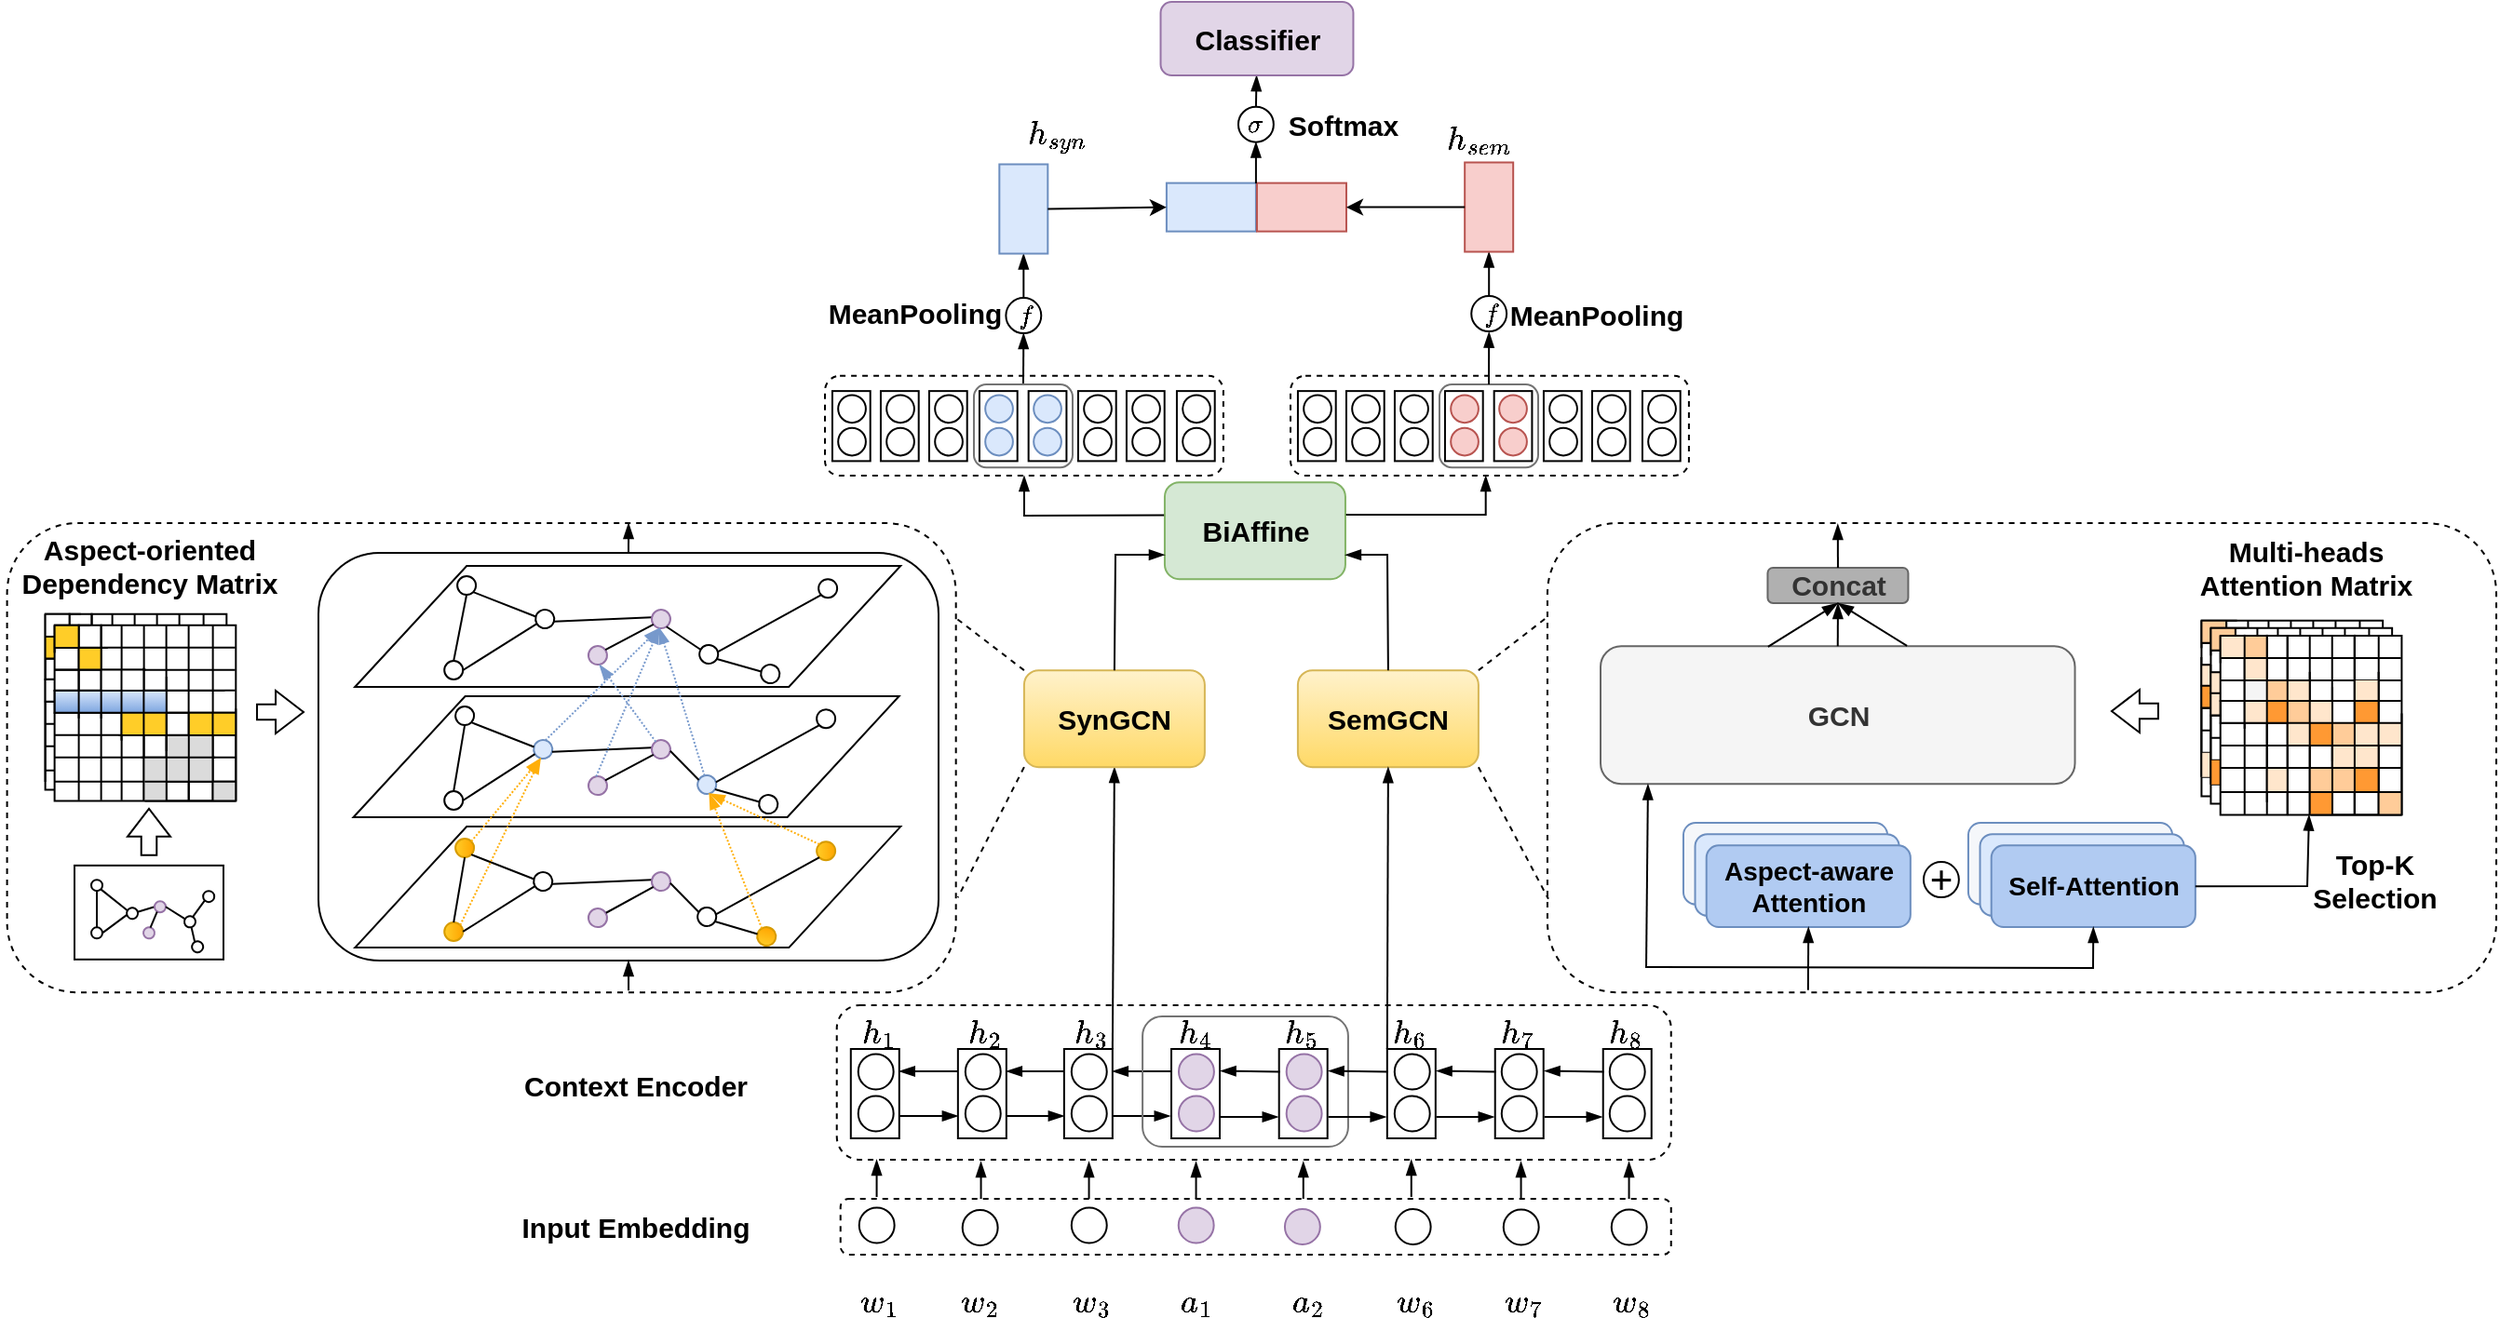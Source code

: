 <mxfile version="24.1.0" type="github">
  <diagram name="Page-1" id="5987fedf-629e-85c4-6858-42fee31821dd">
    <mxGraphModel dx="1434" dy="1995" grid="1" gridSize="10" guides="1" tooltips="1" connect="1" arrows="1" fold="1" page="1" pageScale="1.5" pageWidth="1169" pageHeight="826" background="none" math="1" shadow="0">
      <root>
        <mxCell id="0" style=";html=1;" />
        <mxCell id="1" style=";html=1;" parent="0" />
        <mxCell id="a6HKProFj9jTeA71BcWB-115" value="" style="rounded=1;fillColor=none;strokeColor=#737373;html=1;fontSize=15;" vertex="1" parent="1">
          <mxGeometry x="1003.99" y="-864.48" width="53" height="44.56" as="geometry" />
        </mxCell>
        <mxCell id="a6HKProFj9jTeA71BcWB-71" value="" style="rounded=1;dashed=1;fillColor=none;html=1;" vertex="1" parent="1">
          <mxGeometry x="674" y="-869.1" width="213.95" height="53.63" as="geometry" />
        </mxCell>
        <mxCell id="a6HKProFj9jTeA71BcWB-7" value="" style="rounded=1;whiteSpace=wrap;html=1;fillColor=none;" vertex="1" parent="1">
          <mxGeometry x="402" y="-774" width="333" height="219" as="geometry" />
        </mxCell>
        <mxCell id="QP9122L56BAJGVD7N9M4-52" value="" style="rounded=1;fillColor=none;strokeColor=default;dashed=1;strokeWidth=1;html=1;" parent="1" vertex="1">
          <mxGeometry x="234.8" y="-790" width="509.54" height="252.08" as="geometry" />
        </mxCell>
        <mxCell id="7eN0rarvtx-bE8pj64Mk-1392" value="" style="group;aspect=fixed;html=1;fontSize=15;" parent="1" vertex="1" connectable="0">
          <mxGeometry x="1286.98" y="-629" width="122.94" height="56" as="geometry" />
        </mxCell>
        <mxCell id="7eN0rarvtx-bE8pj64Mk-1393" value="" style="rounded=1;fillColor=#f5f7fa;strokeColor=#6c8ebf;aspect=fixed;html=1;" parent="7eN0rarvtx-bE8pj64Mk-1392" vertex="1">
          <mxGeometry x="1" width="109.561" height="43.825" as="geometry" />
        </mxCell>
        <mxCell id="7eN0rarvtx-bE8pj64Mk-1394" value="" style="rounded=1;fillColor=#dae8fc;strokeColor=#6c8ebf;aspect=fixed;html=1;" parent="7eN0rarvtx-bE8pj64Mk-1392" vertex="1">
          <mxGeometry x="7.292" y="6.087" width="109.561" height="43.825" as="geometry" />
        </mxCell>
        <mxCell id="7eN0rarvtx-bE8pj64Mk-1395" value="Self-Attention" style="rounded=1;fillColor=#B1CBF2;strokeColor=#6c8ebf;fontStyle=1;fontSize=14;aspect=fixed;html=1;" parent="7eN0rarvtx-bE8pj64Mk-1392" vertex="1">
          <mxGeometry x="13.379" y="12.174" width="109.561" height="43.825" as="geometry" />
        </mxCell>
        <mxCell id="zejlW-CFWih1nL8CeKeG-93" value="" style="rounded=1;fillColor=none;strokeColor=default;dashed=1;strokeWidth=1;html=1;" parent="1" vertex="1">
          <mxGeometry x="1061.98" y="-790" width="509.54" height="252.08" as="geometry" />
        </mxCell>
        <mxCell id="7eN0rarvtx-bE8pj64Mk-150" value="" style="rounded=1;dashed=1;html=1;fontSize=15;" parent="1" vertex="1">
          <mxGeometry x="680.36" y="-531" width="448.01" height="83" as="geometry" />
        </mxCell>
        <mxCell id="7eN0rarvtx-bE8pj64Mk-792" value="" style="endArrow=blockThin;rounded=0;endFill=1;html=1;entryX=0.5;entryY=1;entryDx=0;entryDy=0;" parent="1" target="7eN0rarvtx-bE8pj64Mk-1395" edge="1">
          <mxGeometry width="50" height="50" relative="1" as="geometry">
            <mxPoint x="1114.98" y="-551.5" as="sourcePoint" />
            <mxPoint x="1355" y="-570" as="targetPoint" />
            <Array as="points">
              <mxPoint x="1354.98" y="-551" />
            </Array>
          </mxGeometry>
        </mxCell>
        <mxCell id="7eN0rarvtx-bE8pj64Mk-115" value="" style="rounded=1;dashed=1;html=1;fontSize=15;" parent="1" vertex="1">
          <mxGeometry x="682.36" y="-427" width="446.01" height="30" as="geometry" />
        </mxCell>
        <mxCell id="QP9122L56BAJGVD7N9M4-39" value="" style="edgeStyle=orthogonalEdgeStyle;rounded=0;orthogonalLoop=1;jettySize=auto;exitX=0.5;exitY=0;exitDx=0;exitDy=0;shadow=1;html=1;" parent="1" edge="1">
          <mxGeometry relative="1" as="geometry">
            <mxPoint x="664.61" y="-879" as="sourcePoint" />
            <mxPoint x="664.61" y="-879" as="targetPoint" />
          </mxGeometry>
        </mxCell>
        <mxCell id="QP9122L56BAJGVD7N9M4-55" value="$$f$$" style="ellipse;aspect=fixed;shadow=0;rotation=0;html=1;" parent="1" vertex="1">
          <mxGeometry x="771.185" y="-910.955" width="18.957" height="18.957" as="geometry" />
        </mxCell>
        <mxCell id="7eN0rarvtx-bE8pj64Mk-3" value="" style="endArrow=blockThin;rounded=0;exitX=0.5;exitY=0;exitDx=0;exitDy=0;entryX=0;entryY=0.5;entryDx=0;entryDy=0;endFill=1;html=1;" parent="1" source="QP9122L56BAJGVD7N9M4-55" target="iu8MoOnNC6npDjV5X2b--163" edge="1">
          <mxGeometry width="50" height="50" relative="1" as="geometry">
            <mxPoint x="714.61" y="-974" as="sourcePoint" />
            <mxPoint x="767.585" y="-960.495" as="targetPoint" />
          </mxGeometry>
        </mxCell>
        <mxCell id="7eN0rarvtx-bE8pj64Mk-107" value="" style="ellipse;aspect=fixed;shadow=0;rotation=-90;html=1;fontSize=15;" parent="1" vertex="1">
          <mxGeometry x="747.855" y="-420.995" width="18.957" height="18.957" as="geometry" />
        </mxCell>
        <mxCell id="7eN0rarvtx-bE8pj64Mk-110" value="" style="ellipse;aspect=fixed;shadow=0;rotation=-90;fillColor=#e1d5e7;strokeColor=#9673a6;html=1;fontSize=15;" parent="1" vertex="1">
          <mxGeometry x="863.865" y="-422.245" width="18.957" height="18.957" as="geometry" />
        </mxCell>
        <mxCell id="7eN0rarvtx-bE8pj64Mk-143" value="" style="edgeStyle=orthogonalEdgeStyle;rounded=0;orthogonalLoop=1;jettySize=auto;entryX=0.25;entryY=0;entryDx=0;entryDy=0;exitX=0.25;exitY=1;exitDx=0;exitDy=0;endArrow=blockThin;endFill=1;html=1;fontSize=15;" parent="1" source="7eN0rarvtx-bE8pj64Mk-180" target="7eN0rarvtx-bE8pj64Mk-184" edge="1">
          <mxGeometry relative="1" as="geometry">
            <mxPoint x="758.282" y="-247.516" as="sourcePoint" />
            <mxPoint x="799.355" y="-247.516" as="targetPoint" />
          </mxGeometry>
        </mxCell>
        <mxCell id="7eN0rarvtx-bE8pj64Mk-151" value="" style="endArrow=blockThin;rounded=0;exitX=0.25;exitY=1;exitDx=0;exitDy=0;entryX=0.25;entryY=0;entryDx=0;entryDy=0;endFill=1;html=1;fontSize=15;" parent="1" source="7eN0rarvtx-bE8pj64Mk-176" target="7eN0rarvtx-bE8pj64Mk-180" edge="1">
          <mxGeometry width="50" height="50" relative="1" as="geometry">
            <mxPoint x="764.845" y="-544.996" as="sourcePoint" />
            <mxPoint x="737.35" y="-475" as="targetPoint" />
          </mxGeometry>
        </mxCell>
        <mxCell id="7eN0rarvtx-bE8pj64Mk-152" value="" style="endArrow=blockThin;rounded=0;exitX=0.75;exitY=0;exitDx=0;exitDy=0;entryX=0.75;entryY=1;entryDx=0;entryDy=0;endFill=1;html=1;fontSize=15;" parent="1" source="7eN0rarvtx-bE8pj64Mk-184" target="7eN0rarvtx-bE8pj64Mk-180" edge="1">
          <mxGeometry width="50" height="50" relative="1" as="geometry">
            <mxPoint x="799.355" y="-271.516" as="sourcePoint" />
            <mxPoint x="758.282" y="-271.516" as="targetPoint" />
          </mxGeometry>
        </mxCell>
        <mxCell id="7eN0rarvtx-bE8pj64Mk-153" value="" style="endArrow=blockThin;rounded=0;exitX=0.75;exitY=0;exitDx=0;exitDy=0;entryX=0.75;entryY=1;entryDx=0;entryDy=0;endFill=1;html=1;fontSize=15;" parent="1" source="7eN0rarvtx-bE8pj64Mk-188" target="7eN0rarvtx-bE8pj64Mk-184" edge="1">
          <mxGeometry width="50" height="50" relative="1" as="geometry">
            <mxPoint x="863.345" y="-271.516" as="sourcePoint" />
            <mxPoint x="818.312" y="-271.516" as="targetPoint" />
          </mxGeometry>
        </mxCell>
        <mxCell id="7eN0rarvtx-bE8pj64Mk-154" value="" style="endArrow=blockThin;rounded=0;exitX=0.75;exitY=0;exitDx=0;exitDy=0;entryX=0.75;entryY=1;entryDx=0;entryDy=0;endFill=1;html=1;fontSize=15;" parent="1" source="7eN0rarvtx-bE8pj64Mk-180" target="7eN0rarvtx-bE8pj64Mk-176" edge="1">
          <mxGeometry width="50" height="50" relative="1" as="geometry">
            <mxPoint x="923.335" y="-271.516" as="sourcePoint" />
            <mxPoint x="882.302" y="-271.516" as="targetPoint" />
          </mxGeometry>
        </mxCell>
        <mxCell id="7eN0rarvtx-bE8pj64Mk-175" value="" style="group;html=1;fontSize=15;" parent="1" vertex="1" connectable="0">
          <mxGeometry x="688.355" y="-508.745" width="39.47" height="49.71" as="geometry" />
        </mxCell>
        <mxCell id="7eN0rarvtx-bE8pj64Mk-176" value="" style="rounded=0;rotation=-90;html=1;fontSize=15;" parent="7eN0rarvtx-bE8pj64Mk-175" vertex="1">
          <mxGeometry x="-11.46" y="12.25" width="48" height="26" as="geometry" />
        </mxCell>
        <mxCell id="7eN0rarvtx-bE8pj64Mk-177" value="" style="ellipse;aspect=fixed;shadow=0;rotation=-90;html=1;fontSize=15;" parent="7eN0rarvtx-bE8pj64Mk-175" vertex="1">
          <mxGeometry x="3.52" y="26.5" width="18.957" height="18.957" as="geometry" />
        </mxCell>
        <mxCell id="7eN0rarvtx-bE8pj64Mk-103" value="" style="ellipse;aspect=fixed;shadow=0;rotation=-90;html=1;fontSize=15;" parent="7eN0rarvtx-bE8pj64Mk-175" vertex="1">
          <mxGeometry x="3.52" y="4.0" width="18.957" height="18.957" as="geometry" />
        </mxCell>
        <mxCell id="7eN0rarvtx-bE8pj64Mk-178" value="" style="ellipse;aspect=fixed;shadow=0;rotation=-90;html=1;fontSize=15;" parent="1" vertex="1">
          <mxGeometry x="692.365" y="-422.245" width="18.957" height="18.957" as="geometry" />
        </mxCell>
        <mxCell id="7eN0rarvtx-bE8pj64Mk-179" value="" style="group;html=1;fontSize=15;" parent="1" vertex="1" connectable="0">
          <mxGeometry x="745.885" y="-508.745" width="39.47" height="49.71" as="geometry" />
        </mxCell>
        <mxCell id="7eN0rarvtx-bE8pj64Mk-180" value="" style="rounded=0;rotation=-90;html=1;fontSize=15;" parent="7eN0rarvtx-bE8pj64Mk-179" vertex="1">
          <mxGeometry x="-11.46" y="12.25" width="48" height="26" as="geometry" />
        </mxCell>
        <mxCell id="7eN0rarvtx-bE8pj64Mk-181" value="" style="ellipse;aspect=fixed;shadow=0;rotation=-90;html=1;fontSize=15;" parent="7eN0rarvtx-bE8pj64Mk-179" vertex="1">
          <mxGeometry x="3.52" y="26.5" width="18.957" height="18.957" as="geometry" />
        </mxCell>
        <mxCell id="7eN0rarvtx-bE8pj64Mk-182" value="" style="ellipse;aspect=fixed;shadow=0;rotation=-90;html=1;fontSize=15;" parent="7eN0rarvtx-bE8pj64Mk-179" vertex="1">
          <mxGeometry x="3.52" y="4.0" width="18.957" height="18.957" as="geometry" />
        </mxCell>
        <mxCell id="a6HKProFj9jTeA71BcWB-25" value="" style="edgeStyle=orthogonalEdgeStyle;rounded=0;orthogonalLoop=1;jettySize=auto;entryX=0.25;entryY=0;entryDx=0;entryDy=0;exitX=0.25;exitY=1;exitDx=0;exitDy=0;endArrow=blockThin;endFill=1;html=1;fontSize=15;" edge="1" parent="7eN0rarvtx-bE8pj64Mk-179">
          <mxGeometry relative="1" as="geometry">
            <mxPoint x="82.485" y="37.255" as="sourcePoint" />
            <mxPoint x="113.485" y="37.255" as="targetPoint" />
          </mxGeometry>
        </mxCell>
        <mxCell id="7eN0rarvtx-bE8pj64Mk-183" value="" style="group;html=1;fontSize=15;" parent="1" vertex="1" connectable="0">
          <mxGeometry x="802.885" y="-508.745" width="39.47" height="49.71" as="geometry" />
        </mxCell>
        <mxCell id="7eN0rarvtx-bE8pj64Mk-184" value="" style="rounded=0;rotation=-90;html=1;fontSize=15;" parent="7eN0rarvtx-bE8pj64Mk-183" vertex="1">
          <mxGeometry x="-11.46" y="12.25" width="48" height="26" as="geometry" />
        </mxCell>
        <mxCell id="7eN0rarvtx-bE8pj64Mk-185" value="" style="ellipse;aspect=fixed;shadow=0;rotation=-90;html=1;fontSize=15;" parent="7eN0rarvtx-bE8pj64Mk-183" vertex="1">
          <mxGeometry x="3.52" y="26.5" width="18.957" height="18.957" as="geometry" />
        </mxCell>
        <mxCell id="7eN0rarvtx-bE8pj64Mk-186" value="" style="ellipse;aspect=fixed;shadow=0;rotation=-90;html=1;fontSize=15;" parent="7eN0rarvtx-bE8pj64Mk-183" vertex="1">
          <mxGeometry x="3.52" y="4.0" width="18.957" height="18.957" as="geometry" />
        </mxCell>
        <mxCell id="7eN0rarvtx-bE8pj64Mk-187" value="" style="group;html=1;fontSize=15;" parent="1" vertex="1" connectable="0">
          <mxGeometry x="860.47" y="-508.745" width="40" height="54.86" as="geometry" />
        </mxCell>
        <mxCell id="7eN0rarvtx-bE8pj64Mk-188" value="" style="rounded=0;rotation=-90;html=1;fontSize=15;" parent="7eN0rarvtx-bE8pj64Mk-187" vertex="1">
          <mxGeometry x="-11.46" y="12.25" width="48" height="26" as="geometry" />
        </mxCell>
        <mxCell id="7eN0rarvtx-bE8pj64Mk-189" value="" style="ellipse;aspect=fixed;shadow=0;rotation=-90;fillColor=#e1d5e7;strokeColor=#9673a6;html=1;fontSize=15;" parent="7eN0rarvtx-bE8pj64Mk-187" vertex="1">
          <mxGeometry x="3.52" y="26.5" width="18.957" height="18.957" as="geometry" />
        </mxCell>
        <mxCell id="7eN0rarvtx-bE8pj64Mk-190" value="" style="ellipse;aspect=fixed;shadow=0;rotation=-90;fillColor=#e1d5e7;strokeColor=#9673a6;html=1;fontSize=15;" parent="7eN0rarvtx-bE8pj64Mk-187" vertex="1">
          <mxGeometry x="3.52" y="4.0" width="18.957" height="18.957" as="geometry" />
        </mxCell>
        <mxCell id="7eN0rarvtx-bE8pj64Mk-191" value="" style="group;html=1;fontSize=15;" parent="1" vertex="1" connectable="0">
          <mxGeometry x="1034.865" y="-508.745" width="39.47" height="57.207" as="geometry" />
        </mxCell>
        <mxCell id="7eN0rarvtx-bE8pj64Mk-192" value="" style="rounded=0;rotation=-90;html=1;fontSize=15;" parent="7eN0rarvtx-bE8pj64Mk-191" vertex="1">
          <mxGeometry x="-12" y="12.25" width="48" height="26" as="geometry" />
        </mxCell>
        <mxCell id="7eN0rarvtx-bE8pj64Mk-193" value="" style="ellipse;aspect=fixed;shadow=0;rotation=-90;html=1;fontSize=15;" parent="7eN0rarvtx-bE8pj64Mk-191" vertex="1">
          <mxGeometry x="2.52" y="26.5" width="18.957" height="18.957" as="geometry" />
        </mxCell>
        <mxCell id="7eN0rarvtx-bE8pj64Mk-194" value="" style="ellipse;aspect=fixed;shadow=0;rotation=-90;html=1;fontSize=15;" parent="7eN0rarvtx-bE8pj64Mk-191" vertex="1">
          <mxGeometry x="2.52" y="4.0" width="18.957" height="18.957" as="geometry" />
        </mxCell>
        <mxCell id="7eN0rarvtx-bE8pj64Mk-293" value="" style="group;html=1;" parent="1" vertex="1" connectable="0">
          <mxGeometry x="252.98" y="-744.48" width="100.09" height="100" as="geometry" />
        </mxCell>
        <mxCell id="7eN0rarvtx-bE8pj64Mk-290" value="" style="group;html=1;" parent="7eN0rarvtx-bE8pj64Mk-293" vertex="1" connectable="0">
          <mxGeometry x="2.1" width="97.99" height="100" as="geometry" />
        </mxCell>
        <mxCell id="7eN0rarvtx-bE8pj64Mk-284" value="" style="group;html=1;" parent="7eN0rarvtx-bE8pj64Mk-290" vertex="1" connectable="0">
          <mxGeometry x="0.229" y="2.861" width="97.761" height="95.352" as="geometry" />
        </mxCell>
        <mxCell id="7eN0rarvtx-bE8pj64Mk-195" value="" style="shape=table;startSize=0;container=1;collapsible=0;childLayout=tableLayout;fontSize=16;html=1;" parent="7eN0rarvtx-bE8pj64Mk-284" vertex="1">
          <mxGeometry y="0.523" width="97.353" height="94.352" as="geometry" />
        </mxCell>
        <mxCell id="7eN0rarvtx-bE8pj64Mk-196" value="" style="shape=tableRow;horizontal=0;startSize=0;swimlaneHead=0;swimlaneBody=0;strokeColor=inherit;top=0;left=0;bottom=0;right=0;collapsible=0;dropTarget=0;fillColor=none;points=[[0,0.5],[1,0.5]];portConstraint=eastwest;fontSize=16;html=1;" parent="7eN0rarvtx-bE8pj64Mk-195" vertex="1">
          <mxGeometry width="97.353" height="12" as="geometry" />
        </mxCell>
        <mxCell id="7eN0rarvtx-bE8pj64Mk-197" value="" style="shape=partialRectangle;connectable=0;overflow=hidden;top=0;left=0;bottom=0;right=0;pointerEvents=1;fontSize=16;html=1;" parent="7eN0rarvtx-bE8pj64Mk-196" vertex="1">
          <mxGeometry width="13" height="12" as="geometry">
            <mxRectangle width="13" height="12" as="alternateBounds" />
          </mxGeometry>
        </mxCell>
        <mxCell id="7eN0rarvtx-bE8pj64Mk-198" value="" style="shape=partialRectangle;connectable=0;strokeColor=inherit;overflow=hidden;fillColor=none;top=0;left=0;bottom=0;right=0;pointerEvents=1;fontSize=16;html=1;" parent="7eN0rarvtx-bE8pj64Mk-196" vertex="1">
          <mxGeometry x="13" width="12" height="12" as="geometry">
            <mxRectangle width="12" height="12" as="alternateBounds" />
          </mxGeometry>
        </mxCell>
        <mxCell id="7eN0rarvtx-bE8pj64Mk-199" value="" style="shape=partialRectangle;connectable=0;strokeColor=inherit;overflow=hidden;fillColor=none;top=0;left=0;bottom=0;right=0;pointerEvents=1;fontSize=16;html=1;" parent="7eN0rarvtx-bE8pj64Mk-196" vertex="1">
          <mxGeometry x="25" width="11" height="12" as="geometry">
            <mxRectangle width="11" height="12" as="alternateBounds" />
          </mxGeometry>
        </mxCell>
        <mxCell id="7eN0rarvtx-bE8pj64Mk-208" value="" style="shape=partialRectangle;connectable=0;strokeColor=inherit;overflow=hidden;fillColor=none;top=0;left=0;bottom=0;right=0;pointerEvents=1;fontSize=16;html=1;" parent="7eN0rarvtx-bE8pj64Mk-196" vertex="1">
          <mxGeometry x="36" width="12" height="12" as="geometry">
            <mxRectangle width="12" height="12" as="alternateBounds" />
          </mxGeometry>
        </mxCell>
        <mxCell id="7eN0rarvtx-bE8pj64Mk-211" value="" style="shape=partialRectangle;connectable=0;strokeColor=inherit;overflow=hidden;fillColor=none;top=0;left=0;bottom=0;right=0;pointerEvents=1;fontSize=16;html=1;" parent="7eN0rarvtx-bE8pj64Mk-196" vertex="1">
          <mxGeometry x="48" width="12" height="12" as="geometry">
            <mxRectangle width="12" height="12" as="alternateBounds" />
          </mxGeometry>
        </mxCell>
        <mxCell id="7eN0rarvtx-bE8pj64Mk-214" value="" style="shape=partialRectangle;connectable=0;strokeColor=inherit;overflow=hidden;fillColor=none;top=0;left=0;bottom=0;right=0;pointerEvents=1;fontSize=16;html=1;" parent="7eN0rarvtx-bE8pj64Mk-196" vertex="1">
          <mxGeometry x="60" width="12" height="12" as="geometry">
            <mxRectangle width="12" height="12" as="alternateBounds" />
          </mxGeometry>
        </mxCell>
        <mxCell id="7eN0rarvtx-bE8pj64Mk-217" value="" style="shape=partialRectangle;connectable=0;strokeColor=inherit;overflow=hidden;fillColor=none;top=0;left=0;bottom=0;right=0;pointerEvents=1;fontSize=16;html=1;" parent="7eN0rarvtx-bE8pj64Mk-196" vertex="1">
          <mxGeometry x="72" width="13" height="12" as="geometry">
            <mxRectangle width="13" height="12" as="alternateBounds" />
          </mxGeometry>
        </mxCell>
        <mxCell id="7eN0rarvtx-bE8pj64Mk-220" value="" style="shape=partialRectangle;connectable=0;strokeColor=inherit;overflow=hidden;fillColor=none;top=0;left=0;bottom=0;right=0;pointerEvents=1;fontSize=16;html=1;" parent="7eN0rarvtx-bE8pj64Mk-196" vertex="1">
          <mxGeometry x="85" width="12" height="12" as="geometry">
            <mxRectangle width="12" height="12" as="alternateBounds" />
          </mxGeometry>
        </mxCell>
        <mxCell id="7eN0rarvtx-bE8pj64Mk-200" value="" style="shape=tableRow;horizontal=0;startSize=0;swimlaneHead=0;swimlaneBody=0;strokeColor=inherit;top=0;left=0;bottom=0;right=0;collapsible=0;dropTarget=0;fillColor=none;points=[[0,0.5],[1,0.5]];portConstraint=eastwest;fontSize=16;html=1;" parent="7eN0rarvtx-bE8pj64Mk-195" vertex="1">
          <mxGeometry y="12" width="97.353" height="12" as="geometry" />
        </mxCell>
        <mxCell id="7eN0rarvtx-bE8pj64Mk-201" value="" style="shape=partialRectangle;connectable=0;strokeColor=inherit;overflow=hidden;fillColor=#FFCD28;top=0;left=0;bottom=0;right=0;pointerEvents=1;fontSize=16;html=1;" parent="7eN0rarvtx-bE8pj64Mk-200" vertex="1">
          <mxGeometry width="13" height="12" as="geometry">
            <mxRectangle width="13" height="12" as="alternateBounds" />
          </mxGeometry>
        </mxCell>
        <mxCell id="7eN0rarvtx-bE8pj64Mk-202" value="" style="shape=partialRectangle;connectable=0;strokeColor=default;overflow=hidden;fillColor=#FFCD28;top=0;left=0;bottom=0;right=0;pointerEvents=1;fontSize=16;html=1;" parent="7eN0rarvtx-bE8pj64Mk-200" vertex="1">
          <mxGeometry x="13" width="12" height="12" as="geometry">
            <mxRectangle width="12" height="12" as="alternateBounds" />
          </mxGeometry>
        </mxCell>
        <mxCell id="7eN0rarvtx-bE8pj64Mk-203" value="" style="shape=partialRectangle;connectable=0;strokeColor=inherit;overflow=hidden;fillColor=none;top=0;left=0;bottom=0;right=0;pointerEvents=1;fontSize=16;html=1;" parent="7eN0rarvtx-bE8pj64Mk-200" vertex="1">
          <mxGeometry x="25" width="11" height="12" as="geometry">
            <mxRectangle width="11" height="12" as="alternateBounds" />
          </mxGeometry>
        </mxCell>
        <mxCell id="7eN0rarvtx-bE8pj64Mk-209" value="" style="shape=partialRectangle;connectable=0;strokeColor=inherit;overflow=hidden;fillColor=none;top=0;left=0;bottom=0;right=0;pointerEvents=1;fontSize=16;html=1;" parent="7eN0rarvtx-bE8pj64Mk-200" vertex="1">
          <mxGeometry x="36" width="12" height="12" as="geometry">
            <mxRectangle width="12" height="12" as="alternateBounds" />
          </mxGeometry>
        </mxCell>
        <mxCell id="7eN0rarvtx-bE8pj64Mk-212" value="" style="shape=partialRectangle;connectable=0;strokeColor=inherit;overflow=hidden;fillColor=none;top=0;left=0;bottom=0;right=0;pointerEvents=1;fontSize=16;html=1;" parent="7eN0rarvtx-bE8pj64Mk-200" vertex="1">
          <mxGeometry x="48" width="12" height="12" as="geometry">
            <mxRectangle width="12" height="12" as="alternateBounds" />
          </mxGeometry>
        </mxCell>
        <mxCell id="7eN0rarvtx-bE8pj64Mk-215" value="" style="shape=partialRectangle;connectable=0;strokeColor=inherit;overflow=hidden;fillColor=none;top=0;left=0;bottom=0;right=0;pointerEvents=1;fontSize=16;html=1;" parent="7eN0rarvtx-bE8pj64Mk-200" vertex="1">
          <mxGeometry x="60" width="12" height="12" as="geometry">
            <mxRectangle width="12" height="12" as="alternateBounds" />
          </mxGeometry>
        </mxCell>
        <mxCell id="7eN0rarvtx-bE8pj64Mk-218" value="" style="shape=partialRectangle;connectable=0;strokeColor=inherit;overflow=hidden;fillColor=none;top=0;left=0;bottom=0;right=0;pointerEvents=1;fontSize=16;html=1;" parent="7eN0rarvtx-bE8pj64Mk-200" vertex="1">
          <mxGeometry x="72" width="13" height="12" as="geometry">
            <mxRectangle width="13" height="12" as="alternateBounds" />
          </mxGeometry>
        </mxCell>
        <mxCell id="7eN0rarvtx-bE8pj64Mk-221" value="" style="shape=partialRectangle;connectable=0;strokeColor=inherit;overflow=hidden;fillColor=none;top=0;left=0;bottom=0;right=0;pointerEvents=1;fontSize=16;html=1;" parent="7eN0rarvtx-bE8pj64Mk-200" vertex="1">
          <mxGeometry x="85" width="12" height="12" as="geometry">
            <mxRectangle width="12" height="12" as="alternateBounds" />
          </mxGeometry>
        </mxCell>
        <mxCell id="7eN0rarvtx-bE8pj64Mk-204" value="" style="shape=tableRow;horizontal=0;startSize=0;swimlaneHead=0;swimlaneBody=0;strokeColor=inherit;top=0;left=0;bottom=0;right=0;collapsible=0;dropTarget=0;fillColor=none;points=[[0,0.5],[1,0.5]];portConstraint=eastwest;fontSize=16;html=1;" parent="7eN0rarvtx-bE8pj64Mk-195" vertex="1">
          <mxGeometry y="24" width="97.353" height="11" as="geometry" />
        </mxCell>
        <mxCell id="7eN0rarvtx-bE8pj64Mk-205" value="" style="shape=partialRectangle;connectable=0;strokeColor=inherit;overflow=hidden;fillColor=none;top=0;left=0;bottom=0;right=0;pointerEvents=1;fontSize=16;html=1;" parent="7eN0rarvtx-bE8pj64Mk-204" vertex="1">
          <mxGeometry width="13" height="11" as="geometry">
            <mxRectangle width="13" height="11" as="alternateBounds" />
          </mxGeometry>
        </mxCell>
        <mxCell id="7eN0rarvtx-bE8pj64Mk-206" value="" style="shape=partialRectangle;connectable=0;strokeColor=inherit;overflow=hidden;fillColor=none;top=0;left=0;bottom=0;right=0;pointerEvents=1;fontSize=16;html=1;" parent="7eN0rarvtx-bE8pj64Mk-204" vertex="1">
          <mxGeometry x="13" width="12" height="11" as="geometry">
            <mxRectangle width="12" height="11" as="alternateBounds" />
          </mxGeometry>
        </mxCell>
        <mxCell id="7eN0rarvtx-bE8pj64Mk-207" value="" style="shape=partialRectangle;connectable=0;strokeColor=#6c8ebf;overflow=hidden;fillColor=#dae8fc;top=0;left=0;bottom=0;right=0;pointerEvents=1;fontSize=16;gradientColor=#7ea6e0;html=1;" parent="7eN0rarvtx-bE8pj64Mk-204" vertex="1">
          <mxGeometry x="25" width="11" height="11" as="geometry">
            <mxRectangle width="11" height="11" as="alternateBounds" />
          </mxGeometry>
        </mxCell>
        <mxCell id="7eN0rarvtx-bE8pj64Mk-210" value="" style="shape=partialRectangle;connectable=0;strokeColor=#6c8ebf;overflow=hidden;fillColor=#dae8fc;top=0;left=0;bottom=0;right=0;pointerEvents=1;fontSize=16;gradientColor=#7ea6e0;html=1;" parent="7eN0rarvtx-bE8pj64Mk-204" vertex="1">
          <mxGeometry x="36" width="12" height="11" as="geometry">
            <mxRectangle width="12" height="11" as="alternateBounds" />
          </mxGeometry>
        </mxCell>
        <mxCell id="7eN0rarvtx-bE8pj64Mk-213" value="" style="shape=partialRectangle;connectable=0;strokeColor=inherit;overflow=hidden;fillColor=none;top=0;left=0;bottom=0;right=0;pointerEvents=1;fontSize=16;html=1;" parent="7eN0rarvtx-bE8pj64Mk-204" vertex="1">
          <mxGeometry x="48" width="12" height="11" as="geometry">
            <mxRectangle width="12" height="11" as="alternateBounds" />
          </mxGeometry>
        </mxCell>
        <mxCell id="7eN0rarvtx-bE8pj64Mk-216" value="" style="shape=partialRectangle;connectable=0;strokeColor=inherit;overflow=hidden;fillColor=none;top=0;left=0;bottom=0;right=0;pointerEvents=1;fontSize=16;html=1;" parent="7eN0rarvtx-bE8pj64Mk-204" vertex="1">
          <mxGeometry x="60" width="12" height="11" as="geometry">
            <mxRectangle width="12" height="11" as="alternateBounds" />
          </mxGeometry>
        </mxCell>
        <mxCell id="7eN0rarvtx-bE8pj64Mk-219" value="" style="shape=partialRectangle;connectable=0;strokeColor=inherit;overflow=hidden;fillColor=none;top=0;left=0;bottom=0;right=0;pointerEvents=1;fontSize=16;html=1;" parent="7eN0rarvtx-bE8pj64Mk-204" vertex="1">
          <mxGeometry x="72" width="13" height="11" as="geometry">
            <mxRectangle width="13" height="11" as="alternateBounds" />
          </mxGeometry>
        </mxCell>
        <mxCell id="7eN0rarvtx-bE8pj64Mk-222" value="" style="shape=partialRectangle;connectable=0;strokeColor=inherit;overflow=hidden;fillColor=none;top=0;left=0;bottom=0;right=0;pointerEvents=1;fontSize=16;html=1;" parent="7eN0rarvtx-bE8pj64Mk-204" vertex="1">
          <mxGeometry x="85" width="12" height="11" as="geometry">
            <mxRectangle width="12" height="11" as="alternateBounds" />
          </mxGeometry>
        </mxCell>
        <mxCell id="7eN0rarvtx-bE8pj64Mk-250" value="" style="shape=tableRow;horizontal=0;startSize=0;swimlaneHead=0;swimlaneBody=0;strokeColor=inherit;top=0;left=0;bottom=0;right=0;collapsible=0;dropTarget=0;fillColor=none;points=[[0,0.5],[1,0.5]];portConstraint=eastwest;fontSize=16;html=1;" parent="7eN0rarvtx-bE8pj64Mk-195" vertex="1">
          <mxGeometry y="35" width="97.353" height="12" as="geometry" />
        </mxCell>
        <mxCell id="7eN0rarvtx-bE8pj64Mk-251" value="" style="shape=partialRectangle;connectable=0;overflow=hidden;top=0;left=0;bottom=0;right=0;pointerEvents=1;fontSize=16;html=1;" parent="7eN0rarvtx-bE8pj64Mk-250" vertex="1">
          <mxGeometry width="13" height="12" as="geometry">
            <mxRectangle width="13" height="12" as="alternateBounds" />
          </mxGeometry>
        </mxCell>
        <mxCell id="7eN0rarvtx-bE8pj64Mk-252" value="" style="shape=partialRectangle;connectable=0;overflow=hidden;top=0;left=0;bottom=0;right=0;pointerEvents=1;fontSize=16;html=1;" parent="7eN0rarvtx-bE8pj64Mk-250" vertex="1">
          <mxGeometry x="13" width="12" height="12" as="geometry">
            <mxRectangle width="12" height="12" as="alternateBounds" />
          </mxGeometry>
        </mxCell>
        <mxCell id="7eN0rarvtx-bE8pj64Mk-253" value="" style="shape=partialRectangle;connectable=0;overflow=hidden;top=0;left=0;bottom=0;right=0;pointerEvents=1;fontSize=16;html=1;" parent="7eN0rarvtx-bE8pj64Mk-250" vertex="1">
          <mxGeometry x="25" width="11" height="12" as="geometry">
            <mxRectangle width="11" height="12" as="alternateBounds" />
          </mxGeometry>
        </mxCell>
        <mxCell id="7eN0rarvtx-bE8pj64Mk-254" value="" style="shape=partialRectangle;connectable=0;overflow=hidden;top=0;left=0;bottom=0;right=0;pointerEvents=1;fontSize=16;html=1;" parent="7eN0rarvtx-bE8pj64Mk-250" vertex="1">
          <mxGeometry x="36" width="12" height="12" as="geometry">
            <mxRectangle width="12" height="12" as="alternateBounds" />
          </mxGeometry>
        </mxCell>
        <mxCell id="7eN0rarvtx-bE8pj64Mk-255" value="" style="shape=partialRectangle;connectable=0;overflow=hidden;top=0;left=0;bottom=0;right=0;pointerEvents=1;fontSize=16;html=1;" parent="7eN0rarvtx-bE8pj64Mk-250" vertex="1">
          <mxGeometry x="48" width="12" height="12" as="geometry">
            <mxRectangle width="12" height="12" as="alternateBounds" />
          </mxGeometry>
        </mxCell>
        <mxCell id="7eN0rarvtx-bE8pj64Mk-256" value="" style="shape=partialRectangle;connectable=0;strokeColor=inherit;overflow=hidden;fillColor=none;top=0;left=0;bottom=0;right=0;pointerEvents=1;fontSize=16;html=1;" parent="7eN0rarvtx-bE8pj64Mk-250" vertex="1">
          <mxGeometry x="60" width="12" height="12" as="geometry">
            <mxRectangle width="12" height="12" as="alternateBounds" />
          </mxGeometry>
        </mxCell>
        <mxCell id="7eN0rarvtx-bE8pj64Mk-257" value="" style="shape=partialRectangle;connectable=0;strokeColor=inherit;overflow=hidden;fillColor=none;top=0;left=0;bottom=0;right=0;pointerEvents=1;fontSize=16;html=1;" parent="7eN0rarvtx-bE8pj64Mk-250" vertex="1">
          <mxGeometry x="72" width="13" height="12" as="geometry">
            <mxRectangle width="13" height="12" as="alternateBounds" />
          </mxGeometry>
        </mxCell>
        <mxCell id="7eN0rarvtx-bE8pj64Mk-258" value="" style="shape=partialRectangle;connectable=0;strokeColor=inherit;overflow=hidden;fillColor=none;top=0;left=0;bottom=0;right=0;pointerEvents=1;fontSize=16;html=1;" parent="7eN0rarvtx-bE8pj64Mk-250" vertex="1">
          <mxGeometry x="85" width="12" height="12" as="geometry">
            <mxRectangle width="12" height="12" as="alternateBounds" />
          </mxGeometry>
        </mxCell>
        <mxCell id="7eN0rarvtx-bE8pj64Mk-241" value="" style="shape=tableRow;horizontal=0;startSize=0;swimlaneHead=0;swimlaneBody=0;strokeColor=inherit;top=0;left=0;bottom=0;right=0;collapsible=0;dropTarget=0;fillColor=none;points=[[0,0.5],[1,0.5]];portConstraint=eastwest;fontSize=16;html=1;" parent="7eN0rarvtx-bE8pj64Mk-195" vertex="1">
          <mxGeometry y="47" width="97.353" height="12" as="geometry" />
        </mxCell>
        <mxCell id="7eN0rarvtx-bE8pj64Mk-242" value="" style="shape=partialRectangle;connectable=0;strokeColor=inherit;overflow=hidden;fillColor=none;top=0;left=0;bottom=0;right=0;pointerEvents=1;fontSize=16;html=1;" parent="7eN0rarvtx-bE8pj64Mk-241" vertex="1">
          <mxGeometry width="13" height="12" as="geometry">
            <mxRectangle width="13" height="12" as="alternateBounds" />
          </mxGeometry>
        </mxCell>
        <mxCell id="7eN0rarvtx-bE8pj64Mk-243" value="" style="shape=partialRectangle;connectable=0;strokeColor=inherit;overflow=hidden;fillColor=none;top=0;left=0;bottom=0;right=0;pointerEvents=1;fontSize=16;html=1;" parent="7eN0rarvtx-bE8pj64Mk-241" vertex="1">
          <mxGeometry x="13" width="12" height="12" as="geometry">
            <mxRectangle width="12" height="12" as="alternateBounds" />
          </mxGeometry>
        </mxCell>
        <mxCell id="7eN0rarvtx-bE8pj64Mk-244" value="" style="shape=partialRectangle;connectable=0;strokeColor=inherit;overflow=hidden;fillColor=none;top=0;left=0;bottom=0;right=0;pointerEvents=1;fontSize=16;html=1;" parent="7eN0rarvtx-bE8pj64Mk-241" vertex="1">
          <mxGeometry x="25" width="11" height="12" as="geometry">
            <mxRectangle width="11" height="12" as="alternateBounds" />
          </mxGeometry>
        </mxCell>
        <mxCell id="7eN0rarvtx-bE8pj64Mk-245" value="" style="shape=partialRectangle;connectable=0;strokeColor=inherit;overflow=hidden;fillColor=#FFCD28;top=0;left=0;bottom=0;right=0;pointerEvents=1;fontSize=16;html=1;" parent="7eN0rarvtx-bE8pj64Mk-241" vertex="1">
          <mxGeometry x="36" width="12" height="12" as="geometry">
            <mxRectangle width="12" height="12" as="alternateBounds" />
          </mxGeometry>
        </mxCell>
        <mxCell id="7eN0rarvtx-bE8pj64Mk-246" value="" style="shape=partialRectangle;connectable=0;strokeColor=default;overflow=hidden;fillColor=#FFCD28;top=0;left=0;bottom=0;right=0;pointerEvents=1;fontSize=16;html=1;" parent="7eN0rarvtx-bE8pj64Mk-241" vertex="1">
          <mxGeometry x="48" width="12" height="12" as="geometry">
            <mxRectangle width="12" height="12" as="alternateBounds" />
          </mxGeometry>
        </mxCell>
        <mxCell id="7eN0rarvtx-bE8pj64Mk-247" value="" style="shape=partialRectangle;connectable=0;strokeColor=inherit;overflow=hidden;fillColor=none;top=0;left=0;bottom=0;right=0;pointerEvents=1;fontSize=16;html=1;" parent="7eN0rarvtx-bE8pj64Mk-241" vertex="1">
          <mxGeometry x="60" width="12" height="12" as="geometry">
            <mxRectangle width="12" height="12" as="alternateBounds" />
          </mxGeometry>
        </mxCell>
        <mxCell id="7eN0rarvtx-bE8pj64Mk-248" value="" style="shape=partialRectangle;connectable=0;strokeColor=inherit;overflow=hidden;fillColor=#FFCD28;top=0;left=0;bottom=0;right=0;pointerEvents=1;fontSize=16;strokeWidth=3;html=1;" parent="7eN0rarvtx-bE8pj64Mk-241" vertex="1">
          <mxGeometry x="72" width="13" height="12" as="geometry">
            <mxRectangle width="13" height="12" as="alternateBounds" />
          </mxGeometry>
        </mxCell>
        <mxCell id="7eN0rarvtx-bE8pj64Mk-249" value="" style="shape=partialRectangle;connectable=0;strokeColor=inherit;overflow=hidden;fillColor=#FFCD28;top=0;left=0;bottom=0;right=0;pointerEvents=1;fontSize=16;html=1;" parent="7eN0rarvtx-bE8pj64Mk-241" vertex="1">
          <mxGeometry x="85" width="12" height="12" as="geometry">
            <mxRectangle width="12" height="12" as="alternateBounds" />
          </mxGeometry>
        </mxCell>
        <mxCell id="7eN0rarvtx-bE8pj64Mk-232" value="" style="shape=tableRow;horizontal=0;startSize=0;swimlaneHead=0;swimlaneBody=0;strokeColor=inherit;top=0;left=0;bottom=0;right=0;collapsible=0;dropTarget=0;fillColor=none;points=[[0,0.5],[1,0.5]];portConstraint=eastwest;fontSize=16;html=1;" parent="7eN0rarvtx-bE8pj64Mk-195" vertex="1">
          <mxGeometry y="59" width="97.353" height="12" as="geometry" />
        </mxCell>
        <mxCell id="7eN0rarvtx-bE8pj64Mk-233" value="" style="shape=partialRectangle;connectable=0;strokeColor=inherit;overflow=hidden;fillColor=none;top=0;left=0;bottom=0;right=0;pointerEvents=1;fontSize=16;html=1;" parent="7eN0rarvtx-bE8pj64Mk-232" vertex="1">
          <mxGeometry width="13" height="12" as="geometry">
            <mxRectangle width="13" height="12" as="alternateBounds" />
          </mxGeometry>
        </mxCell>
        <mxCell id="7eN0rarvtx-bE8pj64Mk-234" value="" style="shape=partialRectangle;connectable=0;strokeColor=inherit;overflow=hidden;fillColor=none;top=0;left=0;bottom=0;right=0;pointerEvents=1;fontSize=16;html=1;" parent="7eN0rarvtx-bE8pj64Mk-232" vertex="1">
          <mxGeometry x="13" width="12" height="12" as="geometry">
            <mxRectangle width="12" height="12" as="alternateBounds" />
          </mxGeometry>
        </mxCell>
        <mxCell id="7eN0rarvtx-bE8pj64Mk-235" value="" style="shape=partialRectangle;connectable=0;strokeColor=inherit;overflow=hidden;fillColor=none;top=0;left=0;bottom=0;right=0;pointerEvents=1;fontSize=16;html=1;" parent="7eN0rarvtx-bE8pj64Mk-232" vertex="1">
          <mxGeometry x="25" width="11" height="12" as="geometry">
            <mxRectangle width="11" height="12" as="alternateBounds" />
          </mxGeometry>
        </mxCell>
        <mxCell id="7eN0rarvtx-bE8pj64Mk-236" value="" style="shape=partialRectangle;connectable=0;strokeColor=inherit;overflow=hidden;fillColor=none;top=0;left=0;bottom=0;right=0;pointerEvents=1;fontSize=16;html=1;" parent="7eN0rarvtx-bE8pj64Mk-232" vertex="1">
          <mxGeometry x="36" width="12" height="12" as="geometry">
            <mxRectangle width="12" height="12" as="alternateBounds" />
          </mxGeometry>
        </mxCell>
        <mxCell id="7eN0rarvtx-bE8pj64Mk-237" value="" style="shape=partialRectangle;connectable=0;strokeColor=inherit;overflow=hidden;fillColor=none;top=0;left=0;bottom=0;right=0;pointerEvents=1;fontSize=16;html=1;" parent="7eN0rarvtx-bE8pj64Mk-232" vertex="1">
          <mxGeometry x="48" width="12" height="12" as="geometry">
            <mxRectangle width="12" height="12" as="alternateBounds" />
          </mxGeometry>
        </mxCell>
        <mxCell id="7eN0rarvtx-bE8pj64Mk-238" value="" style="shape=partialRectangle;connectable=0;strokeColor=default;overflow=hidden;fillColor=#DBDBDB;top=0;left=0;bottom=0;right=0;pointerEvents=1;fontSize=16;perimeterSpacing=1;strokeWidth=3;html=1;" parent="7eN0rarvtx-bE8pj64Mk-232" vertex="1">
          <mxGeometry x="60" width="12" height="12" as="geometry">
            <mxRectangle width="12" height="12" as="alternateBounds" />
          </mxGeometry>
        </mxCell>
        <mxCell id="7eN0rarvtx-bE8pj64Mk-239" value="" style="shape=partialRectangle;connectable=0;strokeColor=default;overflow=hidden;fillColor=#DBDBDB;top=0;left=0;bottom=0;right=0;pointerEvents=1;fontSize=16;shadow=0;dashed=1;dashPattern=1 2;gradientColor=none;html=1;" parent="7eN0rarvtx-bE8pj64Mk-232" vertex="1">
          <mxGeometry x="72" width="13" height="12" as="geometry">
            <mxRectangle width="13" height="12" as="alternateBounds" />
          </mxGeometry>
        </mxCell>
        <mxCell id="7eN0rarvtx-bE8pj64Mk-240" value="" style="shape=partialRectangle;connectable=0;strokeColor=inherit;overflow=hidden;fillColor=none;top=0;left=0;bottom=0;right=0;pointerEvents=1;fontSize=16;html=1;" parent="7eN0rarvtx-bE8pj64Mk-232" vertex="1">
          <mxGeometry x="85" width="12" height="12" as="geometry">
            <mxRectangle width="12" height="12" as="alternateBounds" />
          </mxGeometry>
        </mxCell>
        <mxCell id="7eN0rarvtx-bE8pj64Mk-223" value="" style="shape=tableRow;horizontal=0;startSize=0;swimlaneHead=0;swimlaneBody=0;strokeColor=inherit;top=0;left=0;bottom=0;right=0;collapsible=0;dropTarget=0;fillColor=none;points=[[0,0.5],[1,0.5]];portConstraint=eastwest;fontSize=16;html=1;" parent="7eN0rarvtx-bE8pj64Mk-195" vertex="1">
          <mxGeometry y="71" width="97.353" height="13" as="geometry" />
        </mxCell>
        <mxCell id="7eN0rarvtx-bE8pj64Mk-224" value="" style="shape=partialRectangle;connectable=0;strokeColor=inherit;overflow=hidden;fillColor=none;top=0;left=0;bottom=0;right=0;pointerEvents=1;fontSize=16;html=1;" parent="7eN0rarvtx-bE8pj64Mk-223" vertex="1">
          <mxGeometry width="13" height="13" as="geometry">
            <mxRectangle width="13" height="13" as="alternateBounds" />
          </mxGeometry>
        </mxCell>
        <mxCell id="7eN0rarvtx-bE8pj64Mk-225" value="" style="shape=partialRectangle;connectable=0;strokeColor=inherit;overflow=hidden;fillColor=none;top=0;left=0;bottom=0;right=0;pointerEvents=1;fontSize=16;html=1;" parent="7eN0rarvtx-bE8pj64Mk-223" vertex="1">
          <mxGeometry x="13" width="12" height="13" as="geometry">
            <mxRectangle width="12" height="13" as="alternateBounds" />
          </mxGeometry>
        </mxCell>
        <mxCell id="7eN0rarvtx-bE8pj64Mk-226" value="" style="shape=partialRectangle;connectable=0;strokeColor=inherit;overflow=hidden;fillColor=none;top=0;left=0;bottom=0;right=0;pointerEvents=1;fontSize=16;html=1;" parent="7eN0rarvtx-bE8pj64Mk-223" vertex="1">
          <mxGeometry x="25" width="11" height="13" as="geometry">
            <mxRectangle width="11" height="13" as="alternateBounds" />
          </mxGeometry>
        </mxCell>
        <mxCell id="7eN0rarvtx-bE8pj64Mk-227" value="" style="shape=partialRectangle;connectable=0;strokeColor=inherit;overflow=hidden;fillColor=none;top=0;left=0;bottom=0;right=0;pointerEvents=1;fontSize=16;html=1;" parent="7eN0rarvtx-bE8pj64Mk-223" vertex="1">
          <mxGeometry x="36" width="12" height="13" as="geometry">
            <mxRectangle width="12" height="13" as="alternateBounds" />
          </mxGeometry>
        </mxCell>
        <mxCell id="7eN0rarvtx-bE8pj64Mk-228" value="" style="shape=partialRectangle;connectable=0;strokeColor=inherit;overflow=hidden;fillColor=#DBDBDB;top=0;left=0;bottom=0;right=0;pointerEvents=1;fontSize=16;html=1;" parent="7eN0rarvtx-bE8pj64Mk-223" vertex="1">
          <mxGeometry x="48" width="12" height="13" as="geometry">
            <mxRectangle width="12" height="13" as="alternateBounds" />
          </mxGeometry>
        </mxCell>
        <mxCell id="7eN0rarvtx-bE8pj64Mk-229" value="" style="shape=partialRectangle;connectable=0;strokeColor=inherit;overflow=hidden;fillColor=#DBDBDB;top=0;left=0;bottom=0;right=0;pointerEvents=1;fontSize=16;html=1;" parent="7eN0rarvtx-bE8pj64Mk-223" vertex="1">
          <mxGeometry x="60" width="12" height="13" as="geometry">
            <mxRectangle width="12" height="13" as="alternateBounds" />
          </mxGeometry>
        </mxCell>
        <mxCell id="7eN0rarvtx-bE8pj64Mk-230" value="" style="shape=partialRectangle;connectable=0;strokeColor=default;overflow=hidden;fillColor=#DBDBDB;top=0;left=0;bottom=0;right=0;pointerEvents=1;fontSize=16;html=1;" parent="7eN0rarvtx-bE8pj64Mk-223" vertex="1">
          <mxGeometry x="72" width="13" height="13" as="geometry">
            <mxRectangle width="13" height="13" as="alternateBounds" />
          </mxGeometry>
        </mxCell>
        <mxCell id="7eN0rarvtx-bE8pj64Mk-231" value="" style="shape=partialRectangle;connectable=0;strokeColor=inherit;overflow=hidden;fillColor=none;top=0;left=0;bottom=0;right=0;pointerEvents=1;fontSize=16;html=1;" parent="7eN0rarvtx-bE8pj64Mk-223" vertex="1">
          <mxGeometry x="85" width="12" height="13" as="geometry">
            <mxRectangle width="12" height="13" as="alternateBounds" />
          </mxGeometry>
        </mxCell>
        <mxCell id="7eN0rarvtx-bE8pj64Mk-259" value="" style="shape=tableRow;horizontal=0;startSize=0;swimlaneHead=0;swimlaneBody=0;strokeColor=inherit;top=0;left=0;bottom=0;right=0;collapsible=0;dropTarget=0;fillColor=none;points=[[0,0.5],[1,0.5]];portConstraint=eastwest;fontSize=16;html=1;" parent="7eN0rarvtx-bE8pj64Mk-195" vertex="1">
          <mxGeometry y="84" width="97.353" height="10" as="geometry" />
        </mxCell>
        <mxCell id="7eN0rarvtx-bE8pj64Mk-260" value="" style="shape=partialRectangle;connectable=0;strokeColor=inherit;overflow=hidden;fillColor=none;top=0;left=0;bottom=0;right=0;pointerEvents=1;fontSize=16;html=1;" parent="7eN0rarvtx-bE8pj64Mk-259" vertex="1">
          <mxGeometry width="13" height="10" as="geometry">
            <mxRectangle width="13" height="10" as="alternateBounds" />
          </mxGeometry>
        </mxCell>
        <mxCell id="7eN0rarvtx-bE8pj64Mk-261" value="" style="shape=partialRectangle;connectable=0;strokeColor=inherit;overflow=hidden;fillColor=none;top=0;left=0;bottom=0;right=0;pointerEvents=1;fontSize=16;html=1;" parent="7eN0rarvtx-bE8pj64Mk-259" vertex="1">
          <mxGeometry x="13" width="12" height="10" as="geometry">
            <mxRectangle width="12" height="10" as="alternateBounds" />
          </mxGeometry>
        </mxCell>
        <mxCell id="7eN0rarvtx-bE8pj64Mk-262" value="" style="shape=partialRectangle;connectable=0;strokeColor=inherit;overflow=hidden;fillColor=none;top=0;left=0;bottom=0;right=0;pointerEvents=1;fontSize=16;html=1;" parent="7eN0rarvtx-bE8pj64Mk-259" vertex="1">
          <mxGeometry x="25" width="11" height="10" as="geometry">
            <mxRectangle width="11" height="10" as="alternateBounds" />
          </mxGeometry>
        </mxCell>
        <mxCell id="7eN0rarvtx-bE8pj64Mk-263" value="" style="shape=partialRectangle;connectable=0;strokeColor=inherit;overflow=hidden;fillColor=none;top=0;left=0;bottom=0;right=0;pointerEvents=1;fontSize=16;html=1;" parent="7eN0rarvtx-bE8pj64Mk-259" vertex="1">
          <mxGeometry x="36" width="12" height="10" as="geometry">
            <mxRectangle width="12" height="10" as="alternateBounds" />
          </mxGeometry>
        </mxCell>
        <mxCell id="7eN0rarvtx-bE8pj64Mk-264" value="" style="shape=partialRectangle;connectable=0;strokeColor=inherit;overflow=hidden;fillColor=#DBDBDB;top=0;left=0;bottom=0;right=0;pointerEvents=1;fontSize=16;html=1;" parent="7eN0rarvtx-bE8pj64Mk-259" vertex="1">
          <mxGeometry x="48" width="12" height="10" as="geometry">
            <mxRectangle width="12" height="10" as="alternateBounds" />
          </mxGeometry>
        </mxCell>
        <mxCell id="7eN0rarvtx-bE8pj64Mk-265" value="" style="shape=partialRectangle;connectable=0;strokeColor=inherit;overflow=hidden;fillColor=none;top=0;left=0;bottom=0;right=0;pointerEvents=1;fontSize=16;html=1;" parent="7eN0rarvtx-bE8pj64Mk-259" vertex="1">
          <mxGeometry x="60" width="12" height="10" as="geometry">
            <mxRectangle width="12" height="10" as="alternateBounds" />
          </mxGeometry>
        </mxCell>
        <mxCell id="7eN0rarvtx-bE8pj64Mk-266" value="" style="shape=partialRectangle;connectable=0;strokeColor=inherit;overflow=hidden;fillColor=none;top=0;left=0;bottom=0;right=0;pointerEvents=1;fontSize=16;html=1;" parent="7eN0rarvtx-bE8pj64Mk-259" vertex="1">
          <mxGeometry x="72" width="13" height="10" as="geometry">
            <mxRectangle width="13" height="10" as="alternateBounds" />
          </mxGeometry>
        </mxCell>
        <mxCell id="7eN0rarvtx-bE8pj64Mk-267" value="" style="shape=partialRectangle;connectable=0;strokeColor=default;overflow=hidden;fillColor=#DBDBDB;top=0;left=0;bottom=0;right=0;pointerEvents=1;fontSize=16;html=1;" parent="7eN0rarvtx-bE8pj64Mk-259" vertex="1">
          <mxGeometry x="85" width="12" height="10" as="geometry">
            <mxRectangle width="12" height="10" as="alternateBounds" />
          </mxGeometry>
        </mxCell>
        <mxCell id="7eN0rarvtx-bE8pj64Mk-270" value="" style="line;strokeWidth=1;direction=south;html=1;" parent="7eN0rarvtx-bE8pj64Mk-284" vertex="1">
          <mxGeometry x="82.546" y="47.199" width="4.768" height="47.676" as="geometry" />
        </mxCell>
        <mxCell id="7eN0rarvtx-bE8pj64Mk-271" value="" style="line;strokeWidth=1;direction=south;html=1;" parent="7eN0rarvtx-bE8pj64Mk-284" vertex="1">
          <mxGeometry x="69.7" y="47.199" width="4.768" height="47.676" as="geometry" />
        </mxCell>
        <mxCell id="7eN0rarvtx-bE8pj64Mk-272" value="" style="line;strokeWidth=1;direction=south;html=1;" parent="7eN0rarvtx-bE8pj64Mk-284" vertex="1">
          <mxGeometry x="45.5" y="23.361" width="4.768" height="71.514" as="geometry" />
        </mxCell>
        <mxCell id="7eN0rarvtx-bE8pj64Mk-273" value="" style="line;strokeWidth=1;direction=south;html=1;" parent="7eN0rarvtx-bE8pj64Mk-284" vertex="1">
          <mxGeometry x="33.555" y="24.315" width="4.768" height="38.141" as="geometry" />
        </mxCell>
        <mxCell id="7eN0rarvtx-bE8pj64Mk-274" value="" style="line;strokeWidth=1;direction=south;html=1;" parent="7eN0rarvtx-bE8pj64Mk-284" vertex="1">
          <mxGeometry x="57.708" y="47.199" width="4.768" height="47.676" as="geometry" />
        </mxCell>
        <mxCell id="7eN0rarvtx-bE8pj64Mk-275" value="" style="line;strokeWidth=1;direction=south;rotation=90;html=1;" parent="7eN0rarvtx-bE8pj64Mk-284" vertex="1">
          <mxGeometry x="63.968" y="51.575" width="4.768" height="39.928" as="geometry" />
        </mxCell>
        <mxCell id="7eN0rarvtx-bE8pj64Mk-276" value="" style="line;strokeWidth=1;direction=south;rotation=90;html=1;" parent="7eN0rarvtx-bE8pj64Mk-284" vertex="1">
          <mxGeometry x="70.545" y="60" width="4.768" height="49.082" as="geometry" />
        </mxCell>
        <mxCell id="7eN0rarvtx-bE8pj64Mk-277" value="" style="line;strokeWidth=1;direction=south;rotation=0;html=1;" parent="7eN0rarvtx-bE8pj64Mk-284" vertex="1">
          <mxGeometry x="94.993" y="45.292" width="4.768" height="49.583" as="geometry" />
        </mxCell>
        <mxCell id="7eN0rarvtx-bE8pj64Mk-278" value="" style="line;strokeWidth=1;direction=south;rotation=90;html=1;" parent="7eN0rarvtx-bE8pj64Mk-284" vertex="1">
          <mxGeometry x="63.584" y="28.129" width="4.768" height="62.932" as="geometry" />
        </mxCell>
        <mxCell id="7eN0rarvtx-bE8pj64Mk-279" value="" style="line;strokeWidth=1;direction=south;rotation=90;html=1;" parent="7eN0rarvtx-bE8pj64Mk-284" vertex="1">
          <mxGeometry x="46.14" y="-1.5" width="4.77" height="97.87" as="geometry" />
        </mxCell>
        <mxCell id="7eN0rarvtx-bE8pj64Mk-280" value="" style="line;strokeWidth=1;direction=south;rotation=90;html=1;" parent="7eN0rarvtx-bE8pj64Mk-284" vertex="1">
          <mxGeometry x="43.09" y="-10.4" width="4.77" height="91.92" as="geometry" />
        </mxCell>
        <mxCell id="7eN0rarvtx-bE8pj64Mk-281" value="" style="line;strokeWidth=1;direction=south;rotation=0;html=1;" parent="7eN0rarvtx-bE8pj64Mk-284" vertex="1">
          <mxGeometry x="10.6" width="4.768" height="50.536" as="geometry" />
        </mxCell>
        <mxCell id="7eN0rarvtx-bE8pj64Mk-282" value="" style="line;strokeWidth=1;direction=south;rotation=0;html=1;" parent="7eN0rarvtx-bE8pj64Mk-284" vertex="1">
          <mxGeometry x="22.532" width="4.768" height="50.536" as="geometry" />
        </mxCell>
        <mxCell id="7eN0rarvtx-bE8pj64Mk-291" value="" style="line;strokeWidth=1;direction=south;html=1;" parent="7eN0rarvtx-bE8pj64Mk-284" vertex="1">
          <mxGeometry x="55.091" y="28.129" width="10" height="40" as="geometry" />
        </mxCell>
        <mxCell id="7eN0rarvtx-bE8pj64Mk-285" value="" style="line;strokeWidth=1;direction=south;rotation=90;html=1;" parent="7eN0rarvtx-bE8pj64Mk-290" vertex="1">
          <mxGeometry x="12.038" y="1" width="4.768" height="28.844" as="geometry" />
        </mxCell>
        <mxCell id="7eN0rarvtx-bE8pj64Mk-286" value="" style="line;strokeWidth=1;direction=south;rotation=90;html=1;" parent="7eN0rarvtx-bE8pj64Mk-290" vertex="1">
          <mxGeometry x="22.203" y="2.598" width="4.768" height="49.168" as="geometry" />
        </mxCell>
        <mxCell id="7eN0rarvtx-bE8pj64Mk-287" value="" style="line;strokeWidth=1;direction=south;rotation=90;html=1;" parent="7eN0rarvtx-bE8pj64Mk-290" vertex="1">
          <mxGeometry x="70.75" y="73.3" width="4.768" height="48.868" as="geometry" />
        </mxCell>
        <mxCell id="7eN0rarvtx-bE8pj64Mk-289" value="" style="line;strokeWidth=1;direction=south;rotation=90;html=1;" parent="7eN0rarvtx-bE8pj64Mk-290" vertex="1">
          <mxGeometry x="7.271" y="-6.271" width="4.768" height="19.309" as="geometry" />
        </mxCell>
        <mxCell id="7eN0rarvtx-bE8pj64Mk-492" value="Aspect-oriented&lt;br style=&quot;font-size: 15px;&quot;&gt;Dependency Matrix" style="text;align=center;verticalAlign=middle;resizable=0;points=[];autosize=1;strokeColor=none;fillColor=none;fontStyle=1;fontSize=15;html=1;" parent="1" vertex="1">
          <mxGeometry x="231" y="-791.96" width="160" height="50" as="geometry" />
        </mxCell>
        <mxCell id="7eN0rarvtx-bE8pj64Mk-497" value="Context Encoder" style="text;align=center;verticalAlign=middle;resizable=0;points=[];autosize=1;strokeColor=none;fillColor=none;fontStyle=1;fontSize=15;html=1;" parent="1" vertex="1">
          <mxGeometry x="502" y="-503" width="140" height="30" as="geometry" />
        </mxCell>
        <mxCell id="7eN0rarvtx-bE8pj64Mk-500" value="$$h_1$$" style="text;align=center;verticalAlign=middle;resizable=0;points=[];autosize=1;strokeColor=none;fillColor=none;html=1;fontSize=15;" parent="1" vertex="1">
          <mxGeometry x="663.46" y="-530.89" width="80" height="30" as="geometry" />
        </mxCell>
        <mxCell id="7eN0rarvtx-bE8pj64Mk-501" value="$$h_2$$" style="text;align=center;verticalAlign=middle;resizable=0;points=[];autosize=1;strokeColor=none;fillColor=none;html=1;fontSize=15;" parent="1" vertex="1">
          <mxGeometry x="719.98" y="-530.89" width="80" height="30" as="geometry" />
        </mxCell>
        <mxCell id="7eN0rarvtx-bE8pj64Mk-502" value="$$h_3$$" style="text;align=center;verticalAlign=middle;resizable=0;points=[];autosize=1;strokeColor=none;fillColor=none;html=1;fontSize=15;" parent="1" vertex="1">
          <mxGeometry x="777.36" y="-530.89" width="80" height="30" as="geometry" />
        </mxCell>
        <mxCell id="7eN0rarvtx-bE8pj64Mk-791" value="" style="rounded=1;fillColor=none;strokeColor=#737373;html=1;fontSize=15;" parent="1" vertex="1">
          <mxGeometry x="844.55" y="-525" width="110.41" height="70" as="geometry" />
        </mxCell>
        <mxCell id="7eN0rarvtx-bE8pj64Mk-504" value="$$h_7$$" style="text;align=center;verticalAlign=middle;resizable=0;points=[];autosize=1;strokeColor=none;fillColor=none;html=1;fontSize=15;" parent="1" vertex="1">
          <mxGeometry x="1005.82" y="-530.89" width="80" height="30" as="geometry" />
        </mxCell>
        <mxCell id="7eN0rarvtx-bE8pj64Mk-505" value="" style="endArrow=blockThin;rounded=0;exitX=1;exitY=1;exitDx=0;exitDy=0;endFill=1;html=1;entryX=0.5;entryY=1;entryDx=0;entryDy=0;" parent="1" source="7eN0rarvtx-bE8pj64Mk-184" target="zejlW-CFWih1nL8CeKeG-9" edge="1">
          <mxGeometry width="50" height="50" relative="1" as="geometry">
            <mxPoint x="519.98" y="-400" as="sourcePoint" />
            <mxPoint x="800" y="-600" as="targetPoint" />
          </mxGeometry>
        </mxCell>
        <mxCell id="7eN0rarvtx-bE8pj64Mk-512" value="" style="group;aspect=fixed;html=1;fontSize=15;" parent="1" vertex="1" connectable="0">
          <mxGeometry x="1133.98" y="-629" width="122.94" height="56" as="geometry" />
        </mxCell>
        <mxCell id="7eN0rarvtx-bE8pj64Mk-510" value="" style="rounded=1;fillColor=#f5f7fa;strokeColor=#6c8ebf;aspect=fixed;html=1;" parent="7eN0rarvtx-bE8pj64Mk-512" vertex="1">
          <mxGeometry x="1" width="109.561" height="43.825" as="geometry" />
        </mxCell>
        <mxCell id="7eN0rarvtx-bE8pj64Mk-508" value="" style="rounded=1;fillColor=#dae8fc;strokeColor=#6c8ebf;aspect=fixed;html=1;" parent="7eN0rarvtx-bE8pj64Mk-512" vertex="1">
          <mxGeometry x="7.292" y="6.087" width="109.561" height="43.825" as="geometry" />
        </mxCell>
        <mxCell id="7eN0rarvtx-bE8pj64Mk-506" value="Aspect-aware&lt;br&gt;Attention" style="rounded=1;fillColor=#B1CBF2;strokeColor=#6c8ebf;fontStyle=1;fontSize=14;aspect=fixed;html=1;" parent="7eN0rarvtx-bE8pj64Mk-512" vertex="1">
          <mxGeometry x="13.379" y="12.174" width="109.561" height="43.825" as="geometry" />
        </mxCell>
        <mxCell id="7eN0rarvtx-bE8pj64Mk-518" value="" style="endArrow=blockThin;rounded=0;endFill=1;exitX=0.262;exitY=1.003;exitDx=0;exitDy=0;exitPerimeter=0;entryX=0.5;entryY=1;entryDx=0;entryDy=0;html=1;" parent="1" target="7eN0rarvtx-bE8pj64Mk-506" edge="1">
          <mxGeometry width="50" height="50" relative="1" as="geometry">
            <mxPoint x="1201.929" y="-539.1" as="sourcePoint" />
            <mxPoint x="1194.98" y="-580" as="targetPoint" />
            <Array as="points" />
          </mxGeometry>
        </mxCell>
        <mxCell id="7eN0rarvtx-bE8pj64Mk-520" value="+" style="ellipse;aspect=fixed;shadow=0;rotation=0;html=1;fontStyle=1;fontFamily=Times New Roman;fontSize=22;" parent="1" vertex="1">
          <mxGeometry x="1263.975" y="-607.955" width="18.957" height="18.957" as="geometry" />
        </mxCell>
        <mxCell id="7eN0rarvtx-bE8pj64Mk-989" value="GCN" style="rounded=1;fillColor=#f5f5f5;strokeColor=#666666;fontSize=15;fontStyle=1;fontColor=#333333;html=1;" parent="1" vertex="1">
          <mxGeometry x="1090.5" y="-723.91" width="254.75" height="74.01" as="geometry" />
        </mxCell>
        <mxCell id="7eN0rarvtx-bE8pj64Mk-1030" value="Concat" style="rounded=1;fillColor=#B0B0B0;strokeColor=#666666;fontColor=#333333;fontSize=15;fontStyle=1;html=1;" parent="1" vertex="1">
          <mxGeometry x="1180.23" y="-766" width="75.49" height="18.96" as="geometry" />
        </mxCell>
        <mxCell id="7eN0rarvtx-bE8pj64Mk-1031" value="$$f$$" style="ellipse;aspect=fixed;shadow=0;rotation=0;html=1;" parent="1" vertex="1">
          <mxGeometry x="1021.115" y="-911.955" width="18.957" height="18.957" as="geometry" />
        </mxCell>
        <mxCell id="7eN0rarvtx-bE8pj64Mk-1032" value="" style="endArrow=blockThin;rounded=0;exitX=0.5;exitY=0;exitDx=0;exitDy=0;endFill=1;entryX=0;entryY=0.5;entryDx=0;entryDy=0;html=1;" parent="1" target="7eN0rarvtx-bE8pj64Mk-1041" edge="1">
          <mxGeometry width="50" height="50" relative="1" as="geometry">
            <mxPoint x="1030.594" y="-911.955" as="sourcePoint" />
            <mxPoint x="998.98" y="-927" as="targetPoint" />
          </mxGeometry>
        </mxCell>
        <mxCell id="7eN0rarvtx-bE8pj64Mk-1044" value="&lt;font style=&quot;font-size: 15px;&quot;&gt;$$h_{sem}$$&lt;/font&gt;" style="text;align=center;verticalAlign=middle;resizable=0;points=[];autosize=1;strokeColor=none;fillColor=none;html=1;fontSize=15;" parent="1" vertex="1">
          <mxGeometry x="969.95" y="-1010.75" width="110" height="30" as="geometry" />
        </mxCell>
        <mxCell id="7eN0rarvtx-bE8pj64Mk-1047" value="" style="endArrow=blockThin;rounded=0;exitX=0.5;exitY=0;exitDx=0;exitDy=0;endFill=1;html=1;entryX=0.306;entryY=0.002;entryDx=0;entryDy=0;entryPerimeter=0;" parent="1" source="7eN0rarvtx-bE8pj64Mk-1030" edge="1" target="zejlW-CFWih1nL8CeKeG-93">
          <mxGeometry width="50" height="50" relative="1" as="geometry">
            <mxPoint x="1218.33" y="-799.04" as="sourcePoint" />
            <mxPoint x="1220" y="-820" as="targetPoint" />
          </mxGeometry>
        </mxCell>
        <mxCell id="7eN0rarvtx-bE8pj64Mk-1057" value="BiAffine" style="rounded=1;fontStyle=1;fontSize=15;fillColor=#d5e8d4;strokeColor=#82b366;html=1;" parent="1" vertex="1">
          <mxGeometry x="856.47" y="-811.92" width="97" height="52" as="geometry" />
        </mxCell>
        <mxCell id="7eN0rarvtx-bE8pj64Mk-1060" value="" style="group;rotation=-90;html=1;" parent="1" vertex="1" connectable="0">
          <mxGeometry x="862.455" y="-1001.685" width="40" height="54.86" as="geometry" />
        </mxCell>
        <mxCell id="7eN0rarvtx-bE8pj64Mk-1061" value="" style="rounded=0;rotation=-180;fillColor=#dae8fc;strokeColor=#6c8ebf;html=1;" parent="7eN0rarvtx-bE8pj64Mk-1060" vertex="1">
          <mxGeometry x="-5" y="29" width="48" height="26" as="geometry" />
        </mxCell>
        <mxCell id="7eN0rarvtx-bE8pj64Mk-1064" value="" style="group;rotation=-90;html=1;" parent="1" vertex="1" connectable="0">
          <mxGeometry x="916.985" y="-1001.685" width="40" height="54.86" as="geometry" />
        </mxCell>
        <mxCell id="7eN0rarvtx-bE8pj64Mk-1065" value="" style="rounded=0;rotation=-180;fillColor=#f8cecc;strokeColor=#b85450;html=1;" parent="7eN0rarvtx-bE8pj64Mk-1064" vertex="1">
          <mxGeometry x="-11" y="29" width="48" height="26" as="geometry" />
        </mxCell>
        <mxCell id="7eN0rarvtx-bE8pj64Mk-1070" value="" style="endArrow=blockThin;rounded=0;exitX=0.5;exitY=0;exitDx=0;exitDy=0;entryX=0.5;entryY=1;entryDx=0;entryDy=0;endFill=1;html=1;" parent="1" source="7eN0rarvtx-bE8pj64Mk-1071" edge="1">
          <mxGeometry width="50" height="50" relative="1" as="geometry">
            <mxPoint x="888.49" y="-1033" as="sourcePoint" />
            <mxPoint x="905.785" y="-1030.48" as="targetPoint" />
          </mxGeometry>
        </mxCell>
        <mxCell id="7eN0rarvtx-bE8pj64Mk-1071" value="$$\sigma$$" style="ellipse;aspect=fixed;shadow=0;rotation=0;html=1;" parent="1" vertex="1">
          <mxGeometry x="895.975" y="-1013.645" width="18.957" height="18.957" as="geometry" />
        </mxCell>
        <mxCell id="7eN0rarvtx-bE8pj64Mk-1072" value="" style="endArrow=blockThin;rounded=0;exitX=1.011;exitY=0.99;exitDx=0;exitDy=0;entryX=0.5;entryY=1;entryDx=0;entryDy=0;endFill=1;html=1;exitPerimeter=0;" parent="1" edge="1" source="7eN0rarvtx-bE8pj64Mk-1065">
          <mxGeometry width="50" height="50" relative="1" as="geometry">
            <mxPoint x="905.455" y="-975.685" as="sourcePoint" />
            <mxPoint x="905.454" y="-994.688" as="targetPoint" />
          </mxGeometry>
        </mxCell>
        <mxCell id="7eN0rarvtx-bE8pj64Mk-1084" value="Softmax" style="text;align=center;verticalAlign=middle;resizable=0;points=[];autosize=1;strokeColor=none;fillColor=none;fontStyle=1;fontSize=15;html=1;" parent="1" vertex="1">
          <mxGeometry x="911.99" y="-1019.17" width="80" height="30" as="geometry" />
        </mxCell>
        <mxCell id="7eN0rarvtx-bE8pj64Mk-1088" value="Classifier" style="rounded=1;fillColor=#e1d5e7;strokeColor=#9673a6;fontStyle=1;fontSize=15;html=1;" parent="1" vertex="1">
          <mxGeometry x="854.26" y="-1070" width="103.47" height="39.52" as="geometry" />
        </mxCell>
        <mxCell id="7eN0rarvtx-bE8pj64Mk-1280" value="$$h_4$$" style="text;align=center;verticalAlign=middle;resizable=0;points=[];autosize=1;strokeColor=none;fillColor=none;html=1;fontSize=15;" parent="1" vertex="1">
          <mxGeometry x="833.34" y="-530.89" width="80" height="30" as="geometry" />
        </mxCell>
        <mxCell id="7eN0rarvtx-bE8pj64Mk-1279" value="&lt;font style=&quot;font-size: 15px;&quot;&gt;$$h_{syn}$$&lt;/font&gt;&lt;p class=&quot;MsoBodyText&quot; style=&quot;font-size: 15px;&quot;&gt;&lt;/p&gt;" style="text;html=1;align=center;verticalAlign=middle;resizable=0;points=[];autosize=1;strokeColor=none;fillColor=none;fontSize=15;" parent="1" vertex="1">
          <mxGeometry x="742.95" y="-1022.75" width="110" height="50" as="geometry" />
        </mxCell>
        <mxCell id="7eN0rarvtx-bE8pj64Mk-1284" value="" style="endArrow=blockThin;rounded=0;endFill=1;html=1;fontSize=15;" parent="1" edge="1">
          <mxGeometry width="50" height="50" relative="1" as="geometry">
            <mxPoint x="701.78" y="-428" as="sourcePoint" />
            <mxPoint x="701.78" y="-448" as="targetPoint" />
          </mxGeometry>
        </mxCell>
        <mxCell id="7eN0rarvtx-bE8pj64Mk-1285" value="" style="endArrow=blockThin;rounded=0;endFill=1;html=1;fontSize=15;" parent="1" edge="1">
          <mxGeometry width="50" height="50" relative="1" as="geometry">
            <mxPoint x="757.78" y="-427" as="sourcePoint" />
            <mxPoint x="757.78" y="-447" as="targetPoint" />
          </mxGeometry>
        </mxCell>
        <mxCell id="7eN0rarvtx-bE8pj64Mk-1286" value="" style="endArrow=blockThin;rounded=0;endFill=1;html=1;fontSize=15;" parent="1" edge="1">
          <mxGeometry width="50" height="50" relative="1" as="geometry">
            <mxPoint x="815.78" y="-427" as="sourcePoint" />
            <mxPoint x="815.78" y="-447" as="targetPoint" />
          </mxGeometry>
        </mxCell>
        <mxCell id="7eN0rarvtx-bE8pj64Mk-1287" value="" style="endArrow=blockThin;rounded=0;endFill=1;html=1;fontSize=15;" parent="1" edge="1">
          <mxGeometry width="50" height="50" relative="1" as="geometry">
            <mxPoint x="873.28" y="-427" as="sourcePoint" />
            <mxPoint x="873.28" y="-447" as="targetPoint" />
          </mxGeometry>
        </mxCell>
        <mxCell id="7eN0rarvtx-bE8pj64Mk-1288" value="" style="endArrow=blockThin;rounded=0;endFill=1;html=1;fontSize=15;" parent="1" edge="1">
          <mxGeometry width="50" height="50" relative="1" as="geometry">
            <mxPoint x="930.89" y="-427" as="sourcePoint" />
            <mxPoint x="930.89" y="-447" as="targetPoint" />
          </mxGeometry>
        </mxCell>
        <mxCell id="7eN0rarvtx-bE8pj64Mk-1289" value="" style="endArrow=blockThin;rounded=0;endFill=1;html=1;fontSize=15;" parent="1" edge="1">
          <mxGeometry width="50" height="50" relative="1" as="geometry">
            <mxPoint x="988.88" y="-428" as="sourcePoint" />
            <mxPoint x="988.88" y="-448" as="targetPoint" />
          </mxGeometry>
        </mxCell>
        <mxCell id="7eN0rarvtx-bE8pj64Mk-1290" value="" style="endArrow=blockThin;rounded=0;endFill=1;html=1;fontSize=15;" parent="1" edge="1">
          <mxGeometry width="50" height="50" relative="1" as="geometry">
            <mxPoint x="1047.78" y="-427" as="sourcePoint" />
            <mxPoint x="1047.78" y="-447" as="targetPoint" />
          </mxGeometry>
        </mxCell>
        <mxCell id="7eN0rarvtx-bE8pj64Mk-1292" value="MeanPooling" style="text;align=center;verticalAlign=middle;resizable=0;points=[];autosize=1;strokeColor=none;fillColor=none;fontSize=15;fontStyle=1;html=1;" parent="1" vertex="1">
          <mxGeometry x="1028.21" y="-917" width="120" height="30" as="geometry" />
        </mxCell>
        <mxCell id="7eN0rarvtx-bE8pj64Mk-1297" value="MeanPooling" style="text;align=center;verticalAlign=middle;resizable=0;points=[];autosize=1;strokeColor=none;fillColor=none;fontSize=15;fontStyle=1;html=1;" parent="1" vertex="1">
          <mxGeometry x="661.56" y="-918" width="120" height="30" as="geometry" />
        </mxCell>
        <mxCell id="7eN0rarvtx-bE8pj64Mk-1400" value="" style="endArrow=blockThin;rounded=0;entryX=0.489;entryY=1.026;entryDx=0;entryDy=0;entryPerimeter=0;exitX=1;exitY=0.5;exitDx=0;exitDy=0;endFill=1;html=1;" parent="1" source="7eN0rarvtx-bE8pj64Mk-1395" target="7eN0rarvtx-bE8pj64Mk-1467" edge="1">
          <mxGeometry width="50" height="50" relative="1" as="geometry">
            <mxPoint x="1470.98" y="-600" as="sourcePoint" />
            <mxPoint x="1470.73" y="-664.096" as="targetPoint" />
            <Array as="points">
              <mxPoint x="1470" y="-595" />
            </Array>
          </mxGeometry>
        </mxCell>
        <mxCell id="7eN0rarvtx-bE8pj64Mk-1647" value="" style="group;html=1;fontSize=15;" parent="1" vertex="1" connectable="0">
          <mxGeometry x="1412.98" y="-731.935" width="137.979" height="158.866" as="geometry" />
        </mxCell>
        <mxCell id="7eN0rarvtx-bE8pj64Mk-1598" value="" style="group;html=1;" parent="7eN0rarvtx-bE8pj64Mk-1647" vertex="1" connectable="0">
          <mxGeometry y="1.935" width="100" height="100" as="geometry" />
        </mxCell>
        <mxCell id="7eN0rarvtx-bE8pj64Mk-618" value="" style="group;html=1;" parent="7eN0rarvtx-bE8pj64Mk-1598" vertex="1" connectable="0">
          <mxGeometry width="97.99" height="100" as="geometry" />
        </mxCell>
        <mxCell id="7eN0rarvtx-bE8pj64Mk-619" value="" style="group;html=1;" parent="7eN0rarvtx-bE8pj64Mk-618" vertex="1" connectable="0">
          <mxGeometry x="0.229" y="2.861" width="97.761" height="95.352" as="geometry" />
        </mxCell>
        <mxCell id="7eN0rarvtx-bE8pj64Mk-620" value="" style="shape=table;startSize=0;container=1;collapsible=0;childLayout=tableLayout;fontSize=16;html=1;" parent="7eN0rarvtx-bE8pj64Mk-619" vertex="1">
          <mxGeometry y="-10.477" width="97.353" height="94.352" as="geometry" />
        </mxCell>
        <mxCell id="7eN0rarvtx-bE8pj64Mk-621" value="" style="shape=tableRow;horizontal=0;startSize=0;swimlaneHead=0;swimlaneBody=0;strokeColor=inherit;top=0;left=0;bottom=0;right=0;collapsible=0;dropTarget=0;fillColor=none;points=[[0,0.5],[1,0.5]];portConstraint=eastwest;fontSize=16;html=1;" parent="7eN0rarvtx-bE8pj64Mk-620" vertex="1">
          <mxGeometry width="97.353" height="12" as="geometry" />
        </mxCell>
        <mxCell id="7eN0rarvtx-bE8pj64Mk-622" value="" style="shape=partialRectangle;connectable=0;strokeColor=default;overflow=hidden;fillColor=#FFCC99;top=0;left=0;bottom=0;right=0;pointerEvents=1;fontSize=16;html=1;" parent="7eN0rarvtx-bE8pj64Mk-621" vertex="1">
          <mxGeometry width="13" height="12" as="geometry">
            <mxRectangle width="13" height="12" as="alternateBounds" />
          </mxGeometry>
        </mxCell>
        <mxCell id="7eN0rarvtx-bE8pj64Mk-623" value="" style="shape=partialRectangle;connectable=0;strokeColor=inherit;overflow=hidden;fillColor=none;top=0;left=0;bottom=0;right=0;pointerEvents=1;fontSize=16;html=1;" parent="7eN0rarvtx-bE8pj64Mk-621" vertex="1">
          <mxGeometry x="13" width="12" height="12" as="geometry">
            <mxRectangle width="12" height="12" as="alternateBounds" />
          </mxGeometry>
        </mxCell>
        <mxCell id="7eN0rarvtx-bE8pj64Mk-624" value="" style="shape=partialRectangle;connectable=0;strokeColor=inherit;overflow=hidden;fillColor=none;top=0;left=0;bottom=0;right=0;pointerEvents=1;fontSize=16;html=1;" parent="7eN0rarvtx-bE8pj64Mk-621" vertex="1">
          <mxGeometry x="25" width="11" height="12" as="geometry">
            <mxRectangle width="11" height="12" as="alternateBounds" />
          </mxGeometry>
        </mxCell>
        <mxCell id="7eN0rarvtx-bE8pj64Mk-625" value="" style="shape=partialRectangle;connectable=0;strokeColor=inherit;overflow=hidden;fillColor=none;top=0;left=0;bottom=0;right=0;pointerEvents=1;fontSize=16;html=1;" parent="7eN0rarvtx-bE8pj64Mk-621" vertex="1">
          <mxGeometry x="36" width="12" height="12" as="geometry">
            <mxRectangle width="12" height="12" as="alternateBounds" />
          </mxGeometry>
        </mxCell>
        <mxCell id="7eN0rarvtx-bE8pj64Mk-626" value="" style="shape=partialRectangle;connectable=0;strokeColor=inherit;overflow=hidden;fillColor=none;top=0;left=0;bottom=0;right=0;pointerEvents=1;fontSize=16;html=1;" parent="7eN0rarvtx-bE8pj64Mk-621" vertex="1">
          <mxGeometry x="48" width="12" height="12" as="geometry">
            <mxRectangle width="12" height="12" as="alternateBounds" />
          </mxGeometry>
        </mxCell>
        <mxCell id="7eN0rarvtx-bE8pj64Mk-627" value="" style="shape=partialRectangle;connectable=0;strokeColor=inherit;overflow=hidden;fillColor=none;top=0;left=0;bottom=0;right=0;pointerEvents=1;fontSize=16;html=1;" parent="7eN0rarvtx-bE8pj64Mk-621" vertex="1">
          <mxGeometry x="60" width="12" height="12" as="geometry">
            <mxRectangle width="12" height="12" as="alternateBounds" />
          </mxGeometry>
        </mxCell>
        <mxCell id="7eN0rarvtx-bE8pj64Mk-628" value="" style="shape=partialRectangle;connectable=0;strokeColor=inherit;overflow=hidden;fillColor=none;top=0;left=0;bottom=0;right=0;pointerEvents=1;fontSize=16;html=1;" parent="7eN0rarvtx-bE8pj64Mk-621" vertex="1">
          <mxGeometry x="72" width="13" height="12" as="geometry">
            <mxRectangle width="13" height="12" as="alternateBounds" />
          </mxGeometry>
        </mxCell>
        <mxCell id="7eN0rarvtx-bE8pj64Mk-629" value="" style="shape=partialRectangle;connectable=0;strokeColor=inherit;overflow=hidden;fillColor=none;top=0;left=0;bottom=0;right=0;pointerEvents=1;fontSize=16;html=1;" parent="7eN0rarvtx-bE8pj64Mk-621" vertex="1">
          <mxGeometry x="85" width="12" height="12" as="geometry">
            <mxRectangle width="12" height="12" as="alternateBounds" />
          </mxGeometry>
        </mxCell>
        <mxCell id="7eN0rarvtx-bE8pj64Mk-630" value="" style="shape=tableRow;horizontal=0;startSize=0;swimlaneHead=0;swimlaneBody=0;strokeColor=inherit;top=0;left=0;bottom=0;right=0;collapsible=0;dropTarget=0;fillColor=none;points=[[0,0.5],[1,0.5]];portConstraint=eastwest;fontSize=16;html=1;" parent="7eN0rarvtx-bE8pj64Mk-620" vertex="1">
          <mxGeometry y="12" width="97.353" height="12" as="geometry" />
        </mxCell>
        <mxCell id="7eN0rarvtx-bE8pj64Mk-631" value="" style="shape=partialRectangle;connectable=0;strokeColor=inherit;overflow=hidden;fillColor=none;top=0;left=0;bottom=0;right=0;pointerEvents=1;fontSize=16;html=1;" parent="7eN0rarvtx-bE8pj64Mk-630" vertex="1">
          <mxGeometry width="13" height="12" as="geometry">
            <mxRectangle width="13" height="12" as="alternateBounds" />
          </mxGeometry>
        </mxCell>
        <mxCell id="7eN0rarvtx-bE8pj64Mk-632" value="" style="shape=partialRectangle;connectable=0;strokeColor=default;overflow=hidden;fillColor=#DBDBDB;top=0;left=0;bottom=0;right=0;pointerEvents=1;fontSize=16;html=1;" parent="7eN0rarvtx-bE8pj64Mk-630" vertex="1">
          <mxGeometry x="13" width="12" height="12" as="geometry">
            <mxRectangle width="12" height="12" as="alternateBounds" />
          </mxGeometry>
        </mxCell>
        <mxCell id="7eN0rarvtx-bE8pj64Mk-633" value="" style="shape=partialRectangle;connectable=0;strokeColor=inherit;overflow=hidden;fillColor=none;top=0;left=0;bottom=0;right=0;pointerEvents=1;fontSize=16;html=1;" parent="7eN0rarvtx-bE8pj64Mk-630" vertex="1">
          <mxGeometry x="25" width="11" height="12" as="geometry">
            <mxRectangle width="11" height="12" as="alternateBounds" />
          </mxGeometry>
        </mxCell>
        <mxCell id="7eN0rarvtx-bE8pj64Mk-634" value="" style="shape=partialRectangle;connectable=0;strokeColor=inherit;overflow=hidden;fillColor=none;top=0;left=0;bottom=0;right=0;pointerEvents=1;fontSize=16;html=1;" parent="7eN0rarvtx-bE8pj64Mk-630" vertex="1">
          <mxGeometry x="36" width="12" height="12" as="geometry">
            <mxRectangle width="12" height="12" as="alternateBounds" />
          </mxGeometry>
        </mxCell>
        <mxCell id="7eN0rarvtx-bE8pj64Mk-635" value="" style="shape=partialRectangle;connectable=0;strokeColor=inherit;overflow=hidden;fillColor=none;top=0;left=0;bottom=0;right=0;pointerEvents=1;fontSize=16;html=1;" parent="7eN0rarvtx-bE8pj64Mk-630" vertex="1">
          <mxGeometry x="48" width="12" height="12" as="geometry">
            <mxRectangle width="12" height="12" as="alternateBounds" />
          </mxGeometry>
        </mxCell>
        <mxCell id="7eN0rarvtx-bE8pj64Mk-636" value="" style="shape=partialRectangle;connectable=0;strokeColor=inherit;overflow=hidden;fillColor=none;top=0;left=0;bottom=0;right=0;pointerEvents=1;fontSize=16;html=1;" parent="7eN0rarvtx-bE8pj64Mk-630" vertex="1">
          <mxGeometry x="60" width="12" height="12" as="geometry">
            <mxRectangle width="12" height="12" as="alternateBounds" />
          </mxGeometry>
        </mxCell>
        <mxCell id="7eN0rarvtx-bE8pj64Mk-637" value="" style="shape=partialRectangle;connectable=0;strokeColor=inherit;overflow=hidden;fillColor=none;top=0;left=0;bottom=0;right=0;pointerEvents=1;fontSize=16;html=1;" parent="7eN0rarvtx-bE8pj64Mk-630" vertex="1">
          <mxGeometry x="72" width="13" height="12" as="geometry">
            <mxRectangle width="13" height="12" as="alternateBounds" />
          </mxGeometry>
        </mxCell>
        <mxCell id="7eN0rarvtx-bE8pj64Mk-638" value="" style="shape=partialRectangle;connectable=0;strokeColor=inherit;overflow=hidden;fillColor=none;top=0;left=0;bottom=0;right=0;pointerEvents=1;fontSize=16;html=1;" parent="7eN0rarvtx-bE8pj64Mk-630" vertex="1">
          <mxGeometry x="85" width="12" height="12" as="geometry">
            <mxRectangle width="12" height="12" as="alternateBounds" />
          </mxGeometry>
        </mxCell>
        <mxCell id="7eN0rarvtx-bE8pj64Mk-639" value="" style="shape=tableRow;horizontal=0;startSize=0;swimlaneHead=0;swimlaneBody=0;strokeColor=inherit;top=0;left=0;bottom=0;right=0;collapsible=0;dropTarget=0;fillColor=none;points=[[0,0.5],[1,0.5]];portConstraint=eastwest;fontSize=16;html=1;" parent="7eN0rarvtx-bE8pj64Mk-620" vertex="1">
          <mxGeometry y="24" width="97.353" height="11" as="geometry" />
        </mxCell>
        <mxCell id="7eN0rarvtx-bE8pj64Mk-640" value="" style="shape=partialRectangle;connectable=0;strokeColor=inherit;overflow=hidden;fillColor=#FFE6CC;top=0;left=0;bottom=0;right=0;pointerEvents=1;fontSize=16;html=1;" parent="7eN0rarvtx-bE8pj64Mk-639" vertex="1">
          <mxGeometry width="13" height="11" as="geometry">
            <mxRectangle width="13" height="11" as="alternateBounds" />
          </mxGeometry>
        </mxCell>
        <mxCell id="7eN0rarvtx-bE8pj64Mk-641" value="" style="shape=partialRectangle;connectable=0;strokeColor=inherit;overflow=hidden;fillColor=none;top=0;left=0;bottom=0;right=0;pointerEvents=1;fontSize=16;html=1;" parent="7eN0rarvtx-bE8pj64Mk-639" vertex="1">
          <mxGeometry x="13" width="12" height="11" as="geometry">
            <mxRectangle width="12" height="11" as="alternateBounds" />
          </mxGeometry>
        </mxCell>
        <mxCell id="7eN0rarvtx-bE8pj64Mk-642" value="" style="shape=partialRectangle;connectable=0;strokeColor=#b85450;overflow=hidden;fillColor=#DBDBDB;top=0;left=0;bottom=0;right=0;pointerEvents=1;fontSize=16;html=1;" parent="7eN0rarvtx-bE8pj64Mk-639" vertex="1">
          <mxGeometry x="25" width="11" height="11" as="geometry">
            <mxRectangle width="11" height="11" as="alternateBounds" />
          </mxGeometry>
        </mxCell>
        <mxCell id="7eN0rarvtx-bE8pj64Mk-643" value="" style="shape=partialRectangle;connectable=0;strokeColor=#b85450;overflow=hidden;fillColor=#DBDBDB;top=0;left=0;bottom=0;right=0;pointerEvents=1;fontSize=16;html=1;" parent="7eN0rarvtx-bE8pj64Mk-639" vertex="1">
          <mxGeometry x="36" width="12" height="11" as="geometry">
            <mxRectangle width="12" height="11" as="alternateBounds" />
          </mxGeometry>
        </mxCell>
        <mxCell id="7eN0rarvtx-bE8pj64Mk-644" value="" style="shape=partialRectangle;connectable=0;strokeColor=inherit;overflow=hidden;fillColor=none;top=0;left=0;bottom=0;right=0;pointerEvents=1;fontSize=16;html=1;" parent="7eN0rarvtx-bE8pj64Mk-639" vertex="1">
          <mxGeometry x="48" width="12" height="11" as="geometry">
            <mxRectangle width="12" height="11" as="alternateBounds" />
          </mxGeometry>
        </mxCell>
        <mxCell id="7eN0rarvtx-bE8pj64Mk-645" value="" style="shape=partialRectangle;connectable=0;strokeColor=inherit;overflow=hidden;fillColor=none;top=0;left=0;bottom=0;right=0;pointerEvents=1;fontSize=16;html=1;" parent="7eN0rarvtx-bE8pj64Mk-639" vertex="1">
          <mxGeometry x="60" width="12" height="11" as="geometry">
            <mxRectangle width="12" height="11" as="alternateBounds" />
          </mxGeometry>
        </mxCell>
        <mxCell id="7eN0rarvtx-bE8pj64Mk-646" value="" style="shape=partialRectangle;connectable=0;strokeColor=inherit;overflow=hidden;fillColor=none;top=0;left=0;bottom=0;right=0;pointerEvents=1;fontSize=16;html=1;" parent="7eN0rarvtx-bE8pj64Mk-639" vertex="1">
          <mxGeometry x="72" width="13" height="11" as="geometry">
            <mxRectangle width="13" height="11" as="alternateBounds" />
          </mxGeometry>
        </mxCell>
        <mxCell id="7eN0rarvtx-bE8pj64Mk-647" value="" style="shape=partialRectangle;connectable=0;strokeColor=inherit;overflow=hidden;fillColor=none;top=0;left=0;bottom=0;right=0;pointerEvents=1;fontSize=16;html=1;" parent="7eN0rarvtx-bE8pj64Mk-639" vertex="1">
          <mxGeometry x="85" width="12" height="11" as="geometry">
            <mxRectangle width="12" height="11" as="alternateBounds" />
          </mxGeometry>
        </mxCell>
        <mxCell id="7eN0rarvtx-bE8pj64Mk-648" value="" style="shape=tableRow;horizontal=0;startSize=0;swimlaneHead=0;swimlaneBody=0;strokeColor=inherit;top=0;left=0;bottom=0;right=0;collapsible=0;dropTarget=0;fillColor=none;points=[[0,0.5],[1,0.5]];portConstraint=eastwest;fontSize=16;html=1;" parent="7eN0rarvtx-bE8pj64Mk-620" vertex="1">
          <mxGeometry y="35" width="97.353" height="12" as="geometry" />
        </mxCell>
        <mxCell id="7eN0rarvtx-bE8pj64Mk-649" value="" style="shape=partialRectangle;connectable=0;strokeColor=#b85450;overflow=hidden;fillColor=#FF9933;top=0;left=0;bottom=0;right=0;pointerEvents=1;fontSize=16;html=1;" parent="7eN0rarvtx-bE8pj64Mk-648" vertex="1">
          <mxGeometry width="13" height="12" as="geometry">
            <mxRectangle width="13" height="12" as="alternateBounds" />
          </mxGeometry>
        </mxCell>
        <mxCell id="7eN0rarvtx-bE8pj64Mk-650" value="" style="shape=partialRectangle;connectable=0;strokeColor=#b85450;overflow=hidden;fillColor=#DBDBDB;top=0;left=0;bottom=0;right=0;pointerEvents=1;fontSize=16;html=1;" parent="7eN0rarvtx-bE8pj64Mk-648" vertex="1">
          <mxGeometry x="13" width="12" height="12" as="geometry">
            <mxRectangle width="12" height="12" as="alternateBounds" />
          </mxGeometry>
        </mxCell>
        <mxCell id="7eN0rarvtx-bE8pj64Mk-651" value="" style="shape=partialRectangle;connectable=0;strokeColor=#b85450;overflow=hidden;fillColor=#DBDBDB;top=0;left=0;bottom=0;right=0;pointerEvents=1;fontSize=16;html=1;" parent="7eN0rarvtx-bE8pj64Mk-648" vertex="1">
          <mxGeometry x="25" width="11" height="12" as="geometry">
            <mxRectangle width="11" height="12" as="alternateBounds" />
          </mxGeometry>
        </mxCell>
        <mxCell id="7eN0rarvtx-bE8pj64Mk-652" value="" style="shape=partialRectangle;connectable=0;strokeColor=#b85450;overflow=hidden;fillColor=#DBDBDB;top=0;left=0;bottom=0;right=0;pointerEvents=1;fontSize=16;html=1;" parent="7eN0rarvtx-bE8pj64Mk-648" vertex="1">
          <mxGeometry x="36" width="12" height="12" as="geometry">
            <mxRectangle width="12" height="12" as="alternateBounds" />
          </mxGeometry>
        </mxCell>
        <mxCell id="7eN0rarvtx-bE8pj64Mk-653" value="" style="shape=partialRectangle;connectable=0;strokeColor=#b85450;overflow=hidden;fillColor=#DBDBDB;top=0;left=0;bottom=0;right=0;pointerEvents=1;fontSize=16;html=1;" parent="7eN0rarvtx-bE8pj64Mk-648" vertex="1">
          <mxGeometry x="48" width="12" height="12" as="geometry">
            <mxRectangle width="12" height="12" as="alternateBounds" />
          </mxGeometry>
        </mxCell>
        <mxCell id="7eN0rarvtx-bE8pj64Mk-654" value="" style="shape=partialRectangle;connectable=0;strokeColor=inherit;overflow=hidden;fillColor=none;top=0;left=0;bottom=0;right=0;pointerEvents=1;fontSize=16;html=1;" parent="7eN0rarvtx-bE8pj64Mk-648" vertex="1">
          <mxGeometry x="60" width="12" height="12" as="geometry">
            <mxRectangle width="12" height="12" as="alternateBounds" />
          </mxGeometry>
        </mxCell>
        <mxCell id="7eN0rarvtx-bE8pj64Mk-655" value="" style="shape=partialRectangle;connectable=0;strokeColor=inherit;overflow=hidden;fillColor=none;top=0;left=0;bottom=0;right=0;pointerEvents=1;fontSize=16;html=1;" parent="7eN0rarvtx-bE8pj64Mk-648" vertex="1">
          <mxGeometry x="72" width="13" height="12" as="geometry">
            <mxRectangle width="13" height="12" as="alternateBounds" />
          </mxGeometry>
        </mxCell>
        <mxCell id="7eN0rarvtx-bE8pj64Mk-656" value="" style="shape=partialRectangle;connectable=0;strokeColor=inherit;overflow=hidden;fillColor=none;top=0;left=0;bottom=0;right=0;pointerEvents=1;fontSize=16;html=1;" parent="7eN0rarvtx-bE8pj64Mk-648" vertex="1">
          <mxGeometry x="85" width="12" height="12" as="geometry">
            <mxRectangle width="12" height="12" as="alternateBounds" />
          </mxGeometry>
        </mxCell>
        <mxCell id="7eN0rarvtx-bE8pj64Mk-657" value="" style="shape=tableRow;horizontal=0;startSize=0;swimlaneHead=0;swimlaneBody=0;strokeColor=inherit;top=0;left=0;bottom=0;right=0;collapsible=0;dropTarget=0;fillColor=none;points=[[0,0.5],[1,0.5]];portConstraint=eastwest;fontSize=16;html=1;" parent="7eN0rarvtx-bE8pj64Mk-620" vertex="1">
          <mxGeometry y="47" width="97.353" height="12" as="geometry" />
        </mxCell>
        <mxCell id="7eN0rarvtx-bE8pj64Mk-658" value="" style="shape=partialRectangle;connectable=0;strokeColor=inherit;overflow=hidden;fillColor=none;top=0;left=0;bottom=0;right=0;pointerEvents=1;fontSize=16;html=1;" parent="7eN0rarvtx-bE8pj64Mk-657" vertex="1">
          <mxGeometry width="13" height="12" as="geometry">
            <mxRectangle width="13" height="12" as="alternateBounds" />
          </mxGeometry>
        </mxCell>
        <mxCell id="7eN0rarvtx-bE8pj64Mk-659" value="" style="shape=partialRectangle;connectable=0;strokeColor=inherit;overflow=hidden;fillColor=none;top=0;left=0;bottom=0;right=0;pointerEvents=1;fontSize=16;html=1;" parent="7eN0rarvtx-bE8pj64Mk-657" vertex="1">
          <mxGeometry x="13" width="12" height="12" as="geometry">
            <mxRectangle width="12" height="12" as="alternateBounds" />
          </mxGeometry>
        </mxCell>
        <mxCell id="7eN0rarvtx-bE8pj64Mk-660" value="" style="shape=partialRectangle;connectable=0;strokeColor=inherit;overflow=hidden;fillColor=none;top=0;left=0;bottom=0;right=0;pointerEvents=1;fontSize=16;html=1;" parent="7eN0rarvtx-bE8pj64Mk-657" vertex="1">
          <mxGeometry x="25" width="11" height="12" as="geometry">
            <mxRectangle width="11" height="12" as="alternateBounds" />
          </mxGeometry>
        </mxCell>
        <mxCell id="7eN0rarvtx-bE8pj64Mk-661" value="" style="shape=partialRectangle;connectable=0;strokeColor=inherit;overflow=hidden;fillColor=#DBDBDB;top=0;left=0;bottom=0;right=0;pointerEvents=1;fontSize=16;html=1;" parent="7eN0rarvtx-bE8pj64Mk-657" vertex="1">
          <mxGeometry x="36" width="12" height="12" as="geometry">
            <mxRectangle width="12" height="12" as="alternateBounds" />
          </mxGeometry>
        </mxCell>
        <mxCell id="7eN0rarvtx-bE8pj64Mk-662" value="" style="shape=partialRectangle;connectable=0;strokeColor=default;overflow=hidden;fillColor=#DBDBDB;top=0;left=0;bottom=0;right=0;pointerEvents=1;fontSize=16;html=1;" parent="7eN0rarvtx-bE8pj64Mk-657" vertex="1">
          <mxGeometry x="48" width="12" height="12" as="geometry">
            <mxRectangle width="12" height="12" as="alternateBounds" />
          </mxGeometry>
        </mxCell>
        <mxCell id="7eN0rarvtx-bE8pj64Mk-663" value="" style="shape=partialRectangle;connectable=0;strokeColor=inherit;overflow=hidden;fillColor=none;top=0;left=0;bottom=0;right=0;pointerEvents=1;fontSize=16;html=1;" parent="7eN0rarvtx-bE8pj64Mk-657" vertex="1">
          <mxGeometry x="60" width="12" height="12" as="geometry">
            <mxRectangle width="12" height="12" as="alternateBounds" />
          </mxGeometry>
        </mxCell>
        <mxCell id="7eN0rarvtx-bE8pj64Mk-664" value="" style="shape=partialRectangle;connectable=0;strokeColor=inherit;overflow=hidden;fillColor=#DBDBDB;top=0;left=0;bottom=0;right=0;pointerEvents=1;fontSize=16;strokeWidth=3;html=1;" parent="7eN0rarvtx-bE8pj64Mk-657" vertex="1">
          <mxGeometry x="72" width="13" height="12" as="geometry">
            <mxRectangle width="13" height="12" as="alternateBounds" />
          </mxGeometry>
        </mxCell>
        <mxCell id="7eN0rarvtx-bE8pj64Mk-665" value="" style="shape=partialRectangle;connectable=0;strokeColor=inherit;overflow=hidden;fillColor=#DBDBDB;top=0;left=0;bottom=0;right=0;pointerEvents=1;fontSize=16;html=1;" parent="7eN0rarvtx-bE8pj64Mk-657" vertex="1">
          <mxGeometry x="85" width="12" height="12" as="geometry">
            <mxRectangle width="12" height="12" as="alternateBounds" />
          </mxGeometry>
        </mxCell>
        <mxCell id="7eN0rarvtx-bE8pj64Mk-666" value="" style="shape=tableRow;horizontal=0;startSize=0;swimlaneHead=0;swimlaneBody=0;strokeColor=inherit;top=0;left=0;bottom=0;right=0;collapsible=0;dropTarget=0;fillColor=none;points=[[0,0.5],[1,0.5]];portConstraint=eastwest;fontSize=16;html=1;" parent="7eN0rarvtx-bE8pj64Mk-620" vertex="1">
          <mxGeometry y="59" width="97.353" height="12" as="geometry" />
        </mxCell>
        <mxCell id="7eN0rarvtx-bE8pj64Mk-667" value="" style="shape=partialRectangle;connectable=0;strokeColor=inherit;overflow=hidden;fillColor=none;top=0;left=0;bottom=0;right=0;pointerEvents=1;fontSize=16;html=1;" parent="7eN0rarvtx-bE8pj64Mk-666" vertex="1">
          <mxGeometry width="13" height="12" as="geometry">
            <mxRectangle width="13" height="12" as="alternateBounds" />
          </mxGeometry>
        </mxCell>
        <mxCell id="7eN0rarvtx-bE8pj64Mk-668" value="" style="shape=partialRectangle;connectable=0;strokeColor=inherit;overflow=hidden;fillColor=none;top=0;left=0;bottom=0;right=0;pointerEvents=1;fontSize=16;html=1;" parent="7eN0rarvtx-bE8pj64Mk-666" vertex="1">
          <mxGeometry x="13" width="12" height="12" as="geometry">
            <mxRectangle width="12" height="12" as="alternateBounds" />
          </mxGeometry>
        </mxCell>
        <mxCell id="7eN0rarvtx-bE8pj64Mk-669" value="" style="shape=partialRectangle;connectable=0;strokeColor=inherit;overflow=hidden;fillColor=none;top=0;left=0;bottom=0;right=0;pointerEvents=1;fontSize=16;html=1;" parent="7eN0rarvtx-bE8pj64Mk-666" vertex="1">
          <mxGeometry x="25" width="11" height="12" as="geometry">
            <mxRectangle width="11" height="12" as="alternateBounds" />
          </mxGeometry>
        </mxCell>
        <mxCell id="7eN0rarvtx-bE8pj64Mk-670" value="" style="shape=partialRectangle;connectable=0;strokeColor=inherit;overflow=hidden;fillColor=none;top=0;left=0;bottom=0;right=0;pointerEvents=1;fontSize=16;html=1;" parent="7eN0rarvtx-bE8pj64Mk-666" vertex="1">
          <mxGeometry x="36" width="12" height="12" as="geometry">
            <mxRectangle width="12" height="12" as="alternateBounds" />
          </mxGeometry>
        </mxCell>
        <mxCell id="7eN0rarvtx-bE8pj64Mk-671" value="" style="shape=partialRectangle;connectable=0;strokeColor=inherit;overflow=hidden;fillColor=none;top=0;left=0;bottom=0;right=0;pointerEvents=1;fontSize=16;html=1;" parent="7eN0rarvtx-bE8pj64Mk-666" vertex="1">
          <mxGeometry x="48" width="12" height="12" as="geometry">
            <mxRectangle width="12" height="12" as="alternateBounds" />
          </mxGeometry>
        </mxCell>
        <mxCell id="7eN0rarvtx-bE8pj64Mk-672" value="" style="shape=partialRectangle;connectable=0;strokeColor=default;overflow=hidden;fillColor=#DBDBDB;top=0;left=0;bottom=0;right=0;pointerEvents=1;fontSize=16;perimeterSpacing=1;strokeWidth=3;html=1;" parent="7eN0rarvtx-bE8pj64Mk-666" vertex="1">
          <mxGeometry x="60" width="12" height="12" as="geometry">
            <mxRectangle width="12" height="12" as="alternateBounds" />
          </mxGeometry>
        </mxCell>
        <mxCell id="7eN0rarvtx-bE8pj64Mk-673" value="" style="shape=partialRectangle;connectable=0;strokeColor=default;overflow=hidden;fillColor=#DBDBDB;top=0;left=0;bottom=0;right=0;pointerEvents=1;fontSize=16;shadow=0;dashed=1;dashPattern=1 2;gradientColor=none;html=1;" parent="7eN0rarvtx-bE8pj64Mk-666" vertex="1">
          <mxGeometry x="72" width="13" height="12" as="geometry">
            <mxRectangle width="13" height="12" as="alternateBounds" />
          </mxGeometry>
        </mxCell>
        <mxCell id="7eN0rarvtx-bE8pj64Mk-674" value="" style="shape=partialRectangle;connectable=0;strokeColor=inherit;overflow=hidden;fillColor=none;top=0;left=0;bottom=0;right=0;pointerEvents=1;fontSize=16;html=1;" parent="7eN0rarvtx-bE8pj64Mk-666" vertex="1">
          <mxGeometry x="85" width="12" height="12" as="geometry">
            <mxRectangle width="12" height="12" as="alternateBounds" />
          </mxGeometry>
        </mxCell>
        <mxCell id="7eN0rarvtx-bE8pj64Mk-675" value="" style="shape=tableRow;horizontal=0;startSize=0;swimlaneHead=0;swimlaneBody=0;strokeColor=inherit;top=0;left=0;bottom=0;right=0;collapsible=0;dropTarget=0;fillColor=none;points=[[0,0.5],[1,0.5]];portConstraint=eastwest;fontSize=16;html=1;" parent="7eN0rarvtx-bE8pj64Mk-620" vertex="1">
          <mxGeometry y="71" width="97.353" height="13" as="geometry" />
        </mxCell>
        <mxCell id="7eN0rarvtx-bE8pj64Mk-676" value="" style="shape=partialRectangle;connectable=0;strokeColor=inherit;overflow=hidden;fillColor=#FFE6CC;top=0;left=0;bottom=0;right=0;pointerEvents=1;fontSize=16;html=1;" parent="7eN0rarvtx-bE8pj64Mk-675" vertex="1">
          <mxGeometry width="13" height="13" as="geometry">
            <mxRectangle width="13" height="13" as="alternateBounds" />
          </mxGeometry>
        </mxCell>
        <mxCell id="7eN0rarvtx-bE8pj64Mk-677" value="" style="shape=partialRectangle;connectable=0;strokeColor=inherit;overflow=hidden;fillColor=none;top=0;left=0;bottom=0;right=0;pointerEvents=1;fontSize=16;html=1;" parent="7eN0rarvtx-bE8pj64Mk-675" vertex="1">
          <mxGeometry x="13" width="12" height="13" as="geometry">
            <mxRectangle width="12" height="13" as="alternateBounds" />
          </mxGeometry>
        </mxCell>
        <mxCell id="7eN0rarvtx-bE8pj64Mk-678" value="" style="shape=partialRectangle;connectable=0;strokeColor=inherit;overflow=hidden;fillColor=none;top=0;left=0;bottom=0;right=0;pointerEvents=1;fontSize=16;html=1;" parent="7eN0rarvtx-bE8pj64Mk-675" vertex="1">
          <mxGeometry x="25" width="11" height="13" as="geometry">
            <mxRectangle width="11" height="13" as="alternateBounds" />
          </mxGeometry>
        </mxCell>
        <mxCell id="7eN0rarvtx-bE8pj64Mk-679" value="" style="shape=partialRectangle;connectable=0;strokeColor=inherit;overflow=hidden;fillColor=none;top=0;left=0;bottom=0;right=0;pointerEvents=1;fontSize=16;html=1;" parent="7eN0rarvtx-bE8pj64Mk-675" vertex="1">
          <mxGeometry x="36" width="12" height="13" as="geometry">
            <mxRectangle width="12" height="13" as="alternateBounds" />
          </mxGeometry>
        </mxCell>
        <mxCell id="7eN0rarvtx-bE8pj64Mk-680" value="" style="shape=partialRectangle;connectable=0;strokeColor=inherit;overflow=hidden;fillColor=#DBDBDB;top=0;left=0;bottom=0;right=0;pointerEvents=1;fontSize=16;html=1;" parent="7eN0rarvtx-bE8pj64Mk-675" vertex="1">
          <mxGeometry x="48" width="12" height="13" as="geometry">
            <mxRectangle width="12" height="13" as="alternateBounds" />
          </mxGeometry>
        </mxCell>
        <mxCell id="7eN0rarvtx-bE8pj64Mk-681" value="" style="shape=partialRectangle;connectable=0;strokeColor=inherit;overflow=hidden;fillColor=#DBDBDB;top=0;left=0;bottom=0;right=0;pointerEvents=1;fontSize=16;html=1;" parent="7eN0rarvtx-bE8pj64Mk-675" vertex="1">
          <mxGeometry x="60" width="12" height="13" as="geometry">
            <mxRectangle width="12" height="13" as="alternateBounds" />
          </mxGeometry>
        </mxCell>
        <mxCell id="7eN0rarvtx-bE8pj64Mk-682" value="" style="shape=partialRectangle;connectable=0;strokeColor=default;overflow=hidden;fillColor=#DBDBDB;top=0;left=0;bottom=0;right=0;pointerEvents=1;fontSize=16;html=1;" parent="7eN0rarvtx-bE8pj64Mk-675" vertex="1">
          <mxGeometry x="72" width="13" height="13" as="geometry">
            <mxRectangle width="13" height="13" as="alternateBounds" />
          </mxGeometry>
        </mxCell>
        <mxCell id="7eN0rarvtx-bE8pj64Mk-683" value="" style="shape=partialRectangle;connectable=0;strokeColor=inherit;overflow=hidden;fillColor=none;top=0;left=0;bottom=0;right=0;pointerEvents=1;fontSize=16;html=1;" parent="7eN0rarvtx-bE8pj64Mk-675" vertex="1">
          <mxGeometry x="85" width="12" height="13" as="geometry">
            <mxRectangle width="12" height="13" as="alternateBounds" />
          </mxGeometry>
        </mxCell>
        <mxCell id="7eN0rarvtx-bE8pj64Mk-684" value="" style="shape=tableRow;horizontal=0;startSize=0;swimlaneHead=0;swimlaneBody=0;strokeColor=inherit;top=0;left=0;bottom=0;right=0;collapsible=0;dropTarget=0;fillColor=none;points=[[0,0.5],[1,0.5]];portConstraint=eastwest;fontSize=16;html=1;" parent="7eN0rarvtx-bE8pj64Mk-620" vertex="1">
          <mxGeometry y="84" width="97.353" height="10" as="geometry" />
        </mxCell>
        <mxCell id="7eN0rarvtx-bE8pj64Mk-685" value="" style="shape=partialRectangle;connectable=0;strokeColor=inherit;overflow=hidden;fillColor=none;top=0;left=0;bottom=0;right=0;pointerEvents=1;fontSize=16;html=1;" parent="7eN0rarvtx-bE8pj64Mk-684" vertex="1">
          <mxGeometry width="13" height="10" as="geometry">
            <mxRectangle width="13" height="10" as="alternateBounds" />
          </mxGeometry>
        </mxCell>
        <mxCell id="7eN0rarvtx-bE8pj64Mk-686" value="" style="shape=partialRectangle;connectable=0;strokeColor=inherit;overflow=hidden;fillColor=none;top=0;left=0;bottom=0;right=0;pointerEvents=1;fontSize=16;html=1;" parent="7eN0rarvtx-bE8pj64Mk-684" vertex="1">
          <mxGeometry x="13" width="12" height="10" as="geometry">
            <mxRectangle width="12" height="10" as="alternateBounds" />
          </mxGeometry>
        </mxCell>
        <mxCell id="7eN0rarvtx-bE8pj64Mk-687" value="" style="shape=partialRectangle;connectable=0;strokeColor=inherit;overflow=hidden;fillColor=none;top=0;left=0;bottom=0;right=0;pointerEvents=1;fontSize=16;html=1;" parent="7eN0rarvtx-bE8pj64Mk-684" vertex="1">
          <mxGeometry x="25" width="11" height="10" as="geometry">
            <mxRectangle width="11" height="10" as="alternateBounds" />
          </mxGeometry>
        </mxCell>
        <mxCell id="7eN0rarvtx-bE8pj64Mk-688" value="" style="shape=partialRectangle;connectable=0;strokeColor=inherit;overflow=hidden;fillColor=none;top=0;left=0;bottom=0;right=0;pointerEvents=1;fontSize=16;html=1;" parent="7eN0rarvtx-bE8pj64Mk-684" vertex="1">
          <mxGeometry x="36" width="12" height="10" as="geometry">
            <mxRectangle width="12" height="10" as="alternateBounds" />
          </mxGeometry>
        </mxCell>
        <mxCell id="7eN0rarvtx-bE8pj64Mk-689" value="" style="shape=partialRectangle;connectable=0;strokeColor=inherit;overflow=hidden;fillColor=#DBDBDB;top=0;left=0;bottom=0;right=0;pointerEvents=1;fontSize=16;html=1;" parent="7eN0rarvtx-bE8pj64Mk-684" vertex="1">
          <mxGeometry x="48" width="12" height="10" as="geometry">
            <mxRectangle width="12" height="10" as="alternateBounds" />
          </mxGeometry>
        </mxCell>
        <mxCell id="7eN0rarvtx-bE8pj64Mk-690" value="" style="shape=partialRectangle;connectable=0;strokeColor=inherit;overflow=hidden;fillColor=none;top=0;left=0;bottom=0;right=0;pointerEvents=1;fontSize=16;html=1;" parent="7eN0rarvtx-bE8pj64Mk-684" vertex="1">
          <mxGeometry x="60" width="12" height="10" as="geometry">
            <mxRectangle width="12" height="10" as="alternateBounds" />
          </mxGeometry>
        </mxCell>
        <mxCell id="7eN0rarvtx-bE8pj64Mk-691" value="" style="shape=partialRectangle;connectable=0;strokeColor=inherit;overflow=hidden;fillColor=none;top=0;left=0;bottom=0;right=0;pointerEvents=1;fontSize=16;html=1;" parent="7eN0rarvtx-bE8pj64Mk-684" vertex="1">
          <mxGeometry x="72" width="13" height="10" as="geometry">
            <mxRectangle width="13" height="10" as="alternateBounds" />
          </mxGeometry>
        </mxCell>
        <mxCell id="7eN0rarvtx-bE8pj64Mk-692" value="" style="shape=partialRectangle;connectable=0;strokeColor=default;overflow=hidden;fillColor=#DBDBDB;top=0;left=0;bottom=0;right=0;pointerEvents=1;fontSize=16;html=1;" parent="7eN0rarvtx-bE8pj64Mk-684" vertex="1">
          <mxGeometry x="85" width="12" height="10" as="geometry">
            <mxRectangle width="12" height="10" as="alternateBounds" />
          </mxGeometry>
        </mxCell>
        <mxCell id="7eN0rarvtx-bE8pj64Mk-693" value="" style="line;strokeWidth=1;direction=south;html=1;" parent="7eN0rarvtx-bE8pj64Mk-619" vertex="1">
          <mxGeometry x="82.546" y="36.199" width="4.768" height="47.676" as="geometry" />
        </mxCell>
        <mxCell id="7eN0rarvtx-bE8pj64Mk-694" value="" style="line;strokeWidth=1;direction=south;html=1;" parent="7eN0rarvtx-bE8pj64Mk-619" vertex="1">
          <mxGeometry x="69.7" y="36.199" width="4.768" height="47.676" as="geometry" />
        </mxCell>
        <mxCell id="7eN0rarvtx-bE8pj64Mk-695" value="" style="line;strokeWidth=1;direction=south;html=1;" parent="7eN0rarvtx-bE8pj64Mk-619" vertex="1">
          <mxGeometry x="45.5" y="12.361" width="4.768" height="71.514" as="geometry" />
        </mxCell>
        <mxCell id="7eN0rarvtx-bE8pj64Mk-696" value="" style="line;strokeWidth=1;direction=south;html=1;" parent="7eN0rarvtx-bE8pj64Mk-619" vertex="1">
          <mxGeometry x="33.555" y="13.315" width="4.768" height="38.141" as="geometry" />
        </mxCell>
        <mxCell id="7eN0rarvtx-bE8pj64Mk-697" value="" style="line;strokeWidth=1;direction=south;html=1;" parent="7eN0rarvtx-bE8pj64Mk-619" vertex="1">
          <mxGeometry x="57.708" y="36.199" width="4.768" height="47.676" as="geometry" />
        </mxCell>
        <mxCell id="7eN0rarvtx-bE8pj64Mk-698" value="" style="line;strokeWidth=1;direction=south;rotation=90;html=1;" parent="7eN0rarvtx-bE8pj64Mk-619" vertex="1">
          <mxGeometry x="63.968" y="40.575" width="4.768" height="39.928" as="geometry" />
        </mxCell>
        <mxCell id="7eN0rarvtx-bE8pj64Mk-699" value="" style="line;strokeWidth=1;direction=south;rotation=90;html=1;" parent="7eN0rarvtx-bE8pj64Mk-619" vertex="1">
          <mxGeometry x="70.545" y="49" width="4.768" height="49.082" as="geometry" />
        </mxCell>
        <mxCell id="7eN0rarvtx-bE8pj64Mk-700" value="" style="line;strokeWidth=1;direction=south;rotation=0;html=1;" parent="7eN0rarvtx-bE8pj64Mk-619" vertex="1">
          <mxGeometry x="94.993" y="34.292" width="4.768" height="49.583" as="geometry" />
        </mxCell>
        <mxCell id="7eN0rarvtx-bE8pj64Mk-701" value="" style="line;strokeWidth=1;direction=south;rotation=90;html=1;" parent="7eN0rarvtx-bE8pj64Mk-619" vertex="1">
          <mxGeometry x="63.584" y="17.129" width="4.768" height="62.932" as="geometry" />
        </mxCell>
        <mxCell id="7eN0rarvtx-bE8pj64Mk-702" value="" style="line;strokeWidth=1;direction=south;rotation=90;html=1;" parent="7eN0rarvtx-bE8pj64Mk-619" vertex="1">
          <mxGeometry x="46.14" y="-12.5" width="4.77" height="97.87" as="geometry" />
        </mxCell>
        <mxCell id="7eN0rarvtx-bE8pj64Mk-703" value="" style="line;strokeWidth=1;direction=south;rotation=90;html=1;" parent="7eN0rarvtx-bE8pj64Mk-619" vertex="1">
          <mxGeometry x="43.09" y="-21.4" width="4.77" height="91.92" as="geometry" />
        </mxCell>
        <mxCell id="7eN0rarvtx-bE8pj64Mk-704" value="" style="line;strokeWidth=1;direction=south;rotation=0;html=1;" parent="7eN0rarvtx-bE8pj64Mk-619" vertex="1">
          <mxGeometry x="10.6" width="4.768" height="50.536" as="geometry" />
        </mxCell>
        <mxCell id="7eN0rarvtx-bE8pj64Mk-705" value="" style="line;strokeWidth=1;direction=south;rotation=0;html=1;" parent="7eN0rarvtx-bE8pj64Mk-619" vertex="1">
          <mxGeometry x="22.532" width="4.768" height="50.536" as="geometry" />
        </mxCell>
        <mxCell id="7eN0rarvtx-bE8pj64Mk-706" value="" style="line;strokeWidth=1;direction=south;html=1;" parent="7eN0rarvtx-bE8pj64Mk-619" vertex="1">
          <mxGeometry x="-2.384" y="-10.477" width="4.768" height="14.779" as="geometry" />
        </mxCell>
        <mxCell id="7eN0rarvtx-bE8pj64Mk-707" value="" style="line;strokeWidth=1;direction=south;html=1;" parent="7eN0rarvtx-bE8pj64Mk-619" vertex="1">
          <mxGeometry x="55.091" y="17.129" width="10" height="40" as="geometry" />
        </mxCell>
        <mxCell id="7eN0rarvtx-bE8pj64Mk-1277" value="" style="line;strokeWidth=1;direction=south;rotation=0;html=1;" parent="7eN0rarvtx-bE8pj64Mk-619" vertex="1">
          <mxGeometry x="-7.749" y="9.109" width="15.35" height="64.41" as="geometry" />
        </mxCell>
        <mxCell id="7eN0rarvtx-bE8pj64Mk-708" value="" style="line;strokeWidth=1;direction=south;rotation=90;html=1;" parent="7eN0rarvtx-bE8pj64Mk-618" vertex="1">
          <mxGeometry x="12.038" y="-10" width="4.768" height="28.844" as="geometry" />
        </mxCell>
        <mxCell id="7eN0rarvtx-bE8pj64Mk-709" value="" style="line;strokeWidth=1;direction=south;rotation=90;html=1;" parent="7eN0rarvtx-bE8pj64Mk-618" vertex="1">
          <mxGeometry x="22.203" y="-8.402" width="4.768" height="49.168" as="geometry" />
        </mxCell>
        <mxCell id="7eN0rarvtx-bE8pj64Mk-710" value="" style="line;strokeWidth=1;direction=south;rotation=90;html=1;" parent="7eN0rarvtx-bE8pj64Mk-618" vertex="1">
          <mxGeometry x="70.75" y="62.3" width="4.768" height="48.868" as="geometry" />
        </mxCell>
        <mxCell id="7eN0rarvtx-bE8pj64Mk-711" value="" style="line;strokeWidth=1;direction=south;rotation=90;html=1;" parent="7eN0rarvtx-bE8pj64Mk-618" vertex="1">
          <mxGeometry x="7.271" y="-17.271" width="4.768" height="19.309" as="geometry" />
        </mxCell>
        <mxCell id="SjTRnHgoaOPjNavi92mK-1" value="" style="line;strokeWidth=1;direction=south;aspect=fixed;html=1;" parent="7eN0rarvtx-bE8pj64Mk-618" vertex="1">
          <mxGeometry x="13.5" y="-7.2" width="0.23" height="3.1" as="geometry" />
        </mxCell>
        <mxCell id="7eN0rarvtx-bE8pj64Mk-1496" value="" style="group;html=1;" parent="7eN0rarvtx-bE8pj64Mk-1598" vertex="1" connectable="0">
          <mxGeometry x="5" y="4" width="97.99" height="100" as="geometry" />
        </mxCell>
        <mxCell id="7eN0rarvtx-bE8pj64Mk-1497" value="" style="group;html=1;" parent="7eN0rarvtx-bE8pj64Mk-1496" vertex="1" connectable="0">
          <mxGeometry x="0.229" y="2.861" width="97.761" height="95.352" as="geometry" />
        </mxCell>
        <mxCell id="7eN0rarvtx-bE8pj64Mk-1498" value="" style="shape=table;startSize=0;container=1;collapsible=0;childLayout=tableLayout;fontSize=16;html=1;" parent="7eN0rarvtx-bE8pj64Mk-1497" vertex="1">
          <mxGeometry y="-10.477" width="97.353" height="94.352" as="geometry" />
        </mxCell>
        <mxCell id="7eN0rarvtx-bE8pj64Mk-1499" value="" style="shape=tableRow;horizontal=0;startSize=0;swimlaneHead=0;swimlaneBody=0;strokeColor=inherit;top=0;left=0;bottom=0;right=0;collapsible=0;dropTarget=0;fillColor=none;points=[[0,0.5],[1,0.5]];portConstraint=eastwest;fontSize=16;html=1;" parent="7eN0rarvtx-bE8pj64Mk-1498" vertex="1">
          <mxGeometry width="97.353" height="12" as="geometry" />
        </mxCell>
        <mxCell id="7eN0rarvtx-bE8pj64Mk-1500" value="" style="shape=partialRectangle;connectable=0;strokeColor=default;overflow=hidden;fillColor=#FFCC99;top=0;left=0;bottom=0;right=0;pointerEvents=1;fontSize=16;html=1;" parent="7eN0rarvtx-bE8pj64Mk-1499" vertex="1">
          <mxGeometry width="13" height="12" as="geometry">
            <mxRectangle width="13" height="12" as="alternateBounds" />
          </mxGeometry>
        </mxCell>
        <mxCell id="7eN0rarvtx-bE8pj64Mk-1501" value="" style="shape=partialRectangle;connectable=0;strokeColor=inherit;overflow=hidden;fillColor=none;top=0;left=0;bottom=0;right=0;pointerEvents=1;fontSize=16;html=1;" parent="7eN0rarvtx-bE8pj64Mk-1499" vertex="1">
          <mxGeometry x="13" width="12" height="12" as="geometry">
            <mxRectangle width="12" height="12" as="alternateBounds" />
          </mxGeometry>
        </mxCell>
        <mxCell id="7eN0rarvtx-bE8pj64Mk-1502" value="" style="shape=partialRectangle;connectable=0;strokeColor=inherit;overflow=hidden;fillColor=none;top=0;left=0;bottom=0;right=0;pointerEvents=1;fontSize=16;html=1;" parent="7eN0rarvtx-bE8pj64Mk-1499" vertex="1">
          <mxGeometry x="25" width="11" height="12" as="geometry">
            <mxRectangle width="11" height="12" as="alternateBounds" />
          </mxGeometry>
        </mxCell>
        <mxCell id="7eN0rarvtx-bE8pj64Mk-1503" value="" style="shape=partialRectangle;connectable=0;strokeColor=inherit;overflow=hidden;fillColor=none;top=0;left=0;bottom=0;right=0;pointerEvents=1;fontSize=16;html=1;" parent="7eN0rarvtx-bE8pj64Mk-1499" vertex="1">
          <mxGeometry x="36" width="12" height="12" as="geometry">
            <mxRectangle width="12" height="12" as="alternateBounds" />
          </mxGeometry>
        </mxCell>
        <mxCell id="7eN0rarvtx-bE8pj64Mk-1504" value="" style="shape=partialRectangle;connectable=0;strokeColor=inherit;overflow=hidden;fillColor=none;top=0;left=0;bottom=0;right=0;pointerEvents=1;fontSize=16;html=1;" parent="7eN0rarvtx-bE8pj64Mk-1499" vertex="1">
          <mxGeometry x="48" width="12" height="12" as="geometry">
            <mxRectangle width="12" height="12" as="alternateBounds" />
          </mxGeometry>
        </mxCell>
        <mxCell id="7eN0rarvtx-bE8pj64Mk-1505" value="" style="shape=partialRectangle;connectable=0;strokeColor=inherit;overflow=hidden;fillColor=none;top=0;left=0;bottom=0;right=0;pointerEvents=1;fontSize=16;html=1;" parent="7eN0rarvtx-bE8pj64Mk-1499" vertex="1">
          <mxGeometry x="60" width="12" height="12" as="geometry">
            <mxRectangle width="12" height="12" as="alternateBounds" />
          </mxGeometry>
        </mxCell>
        <mxCell id="7eN0rarvtx-bE8pj64Mk-1506" value="" style="shape=partialRectangle;connectable=0;strokeColor=inherit;overflow=hidden;fillColor=none;top=0;left=0;bottom=0;right=0;pointerEvents=1;fontSize=16;html=1;" parent="7eN0rarvtx-bE8pj64Mk-1499" vertex="1">
          <mxGeometry x="72" width="13" height="12" as="geometry">
            <mxRectangle width="13" height="12" as="alternateBounds" />
          </mxGeometry>
        </mxCell>
        <mxCell id="7eN0rarvtx-bE8pj64Mk-1507" value="" style="shape=partialRectangle;connectable=0;strokeColor=inherit;overflow=hidden;fillColor=none;top=0;left=0;bottom=0;right=0;pointerEvents=1;fontSize=16;html=1;" parent="7eN0rarvtx-bE8pj64Mk-1499" vertex="1">
          <mxGeometry x="85" width="12" height="12" as="geometry">
            <mxRectangle width="12" height="12" as="alternateBounds" />
          </mxGeometry>
        </mxCell>
        <mxCell id="7eN0rarvtx-bE8pj64Mk-1508" value="" style="shape=tableRow;horizontal=0;startSize=0;swimlaneHead=0;swimlaneBody=0;strokeColor=inherit;top=0;left=0;bottom=0;right=0;collapsible=0;dropTarget=0;fillColor=none;points=[[0,0.5],[1,0.5]];portConstraint=eastwest;fontSize=16;html=1;" parent="7eN0rarvtx-bE8pj64Mk-1498" vertex="1">
          <mxGeometry y="12" width="97.353" height="12" as="geometry" />
        </mxCell>
        <mxCell id="7eN0rarvtx-bE8pj64Mk-1509" value="" style="shape=partialRectangle;connectable=0;strokeColor=inherit;overflow=hidden;fillColor=none;top=0;left=0;bottom=0;right=0;pointerEvents=1;fontSize=16;html=1;" parent="7eN0rarvtx-bE8pj64Mk-1508" vertex="1">
          <mxGeometry width="13" height="12" as="geometry">
            <mxRectangle width="13" height="12" as="alternateBounds" />
          </mxGeometry>
        </mxCell>
        <mxCell id="7eN0rarvtx-bE8pj64Mk-1510" value="" style="shape=partialRectangle;connectable=0;strokeColor=default;overflow=hidden;fillColor=#DBDBDB;top=0;left=0;bottom=0;right=0;pointerEvents=1;fontSize=16;html=1;" parent="7eN0rarvtx-bE8pj64Mk-1508" vertex="1">
          <mxGeometry x="13" width="12" height="12" as="geometry">
            <mxRectangle width="12" height="12" as="alternateBounds" />
          </mxGeometry>
        </mxCell>
        <mxCell id="7eN0rarvtx-bE8pj64Mk-1511" value="" style="shape=partialRectangle;connectable=0;strokeColor=inherit;overflow=hidden;fillColor=none;top=0;left=0;bottom=0;right=0;pointerEvents=1;fontSize=16;html=1;" parent="7eN0rarvtx-bE8pj64Mk-1508" vertex="1">
          <mxGeometry x="25" width="11" height="12" as="geometry">
            <mxRectangle width="11" height="12" as="alternateBounds" />
          </mxGeometry>
        </mxCell>
        <mxCell id="7eN0rarvtx-bE8pj64Mk-1512" value="" style="shape=partialRectangle;connectable=0;strokeColor=inherit;overflow=hidden;fillColor=none;top=0;left=0;bottom=0;right=0;pointerEvents=1;fontSize=16;html=1;" parent="7eN0rarvtx-bE8pj64Mk-1508" vertex="1">
          <mxGeometry x="36" width="12" height="12" as="geometry">
            <mxRectangle width="12" height="12" as="alternateBounds" />
          </mxGeometry>
        </mxCell>
        <mxCell id="7eN0rarvtx-bE8pj64Mk-1513" value="" style="shape=partialRectangle;connectable=0;strokeColor=inherit;overflow=hidden;fillColor=none;top=0;left=0;bottom=0;right=0;pointerEvents=1;fontSize=16;html=1;" parent="7eN0rarvtx-bE8pj64Mk-1508" vertex="1">
          <mxGeometry x="48" width="12" height="12" as="geometry">
            <mxRectangle width="12" height="12" as="alternateBounds" />
          </mxGeometry>
        </mxCell>
        <mxCell id="7eN0rarvtx-bE8pj64Mk-1514" value="" style="shape=partialRectangle;connectable=0;strokeColor=inherit;overflow=hidden;fillColor=none;top=0;left=0;bottom=0;right=0;pointerEvents=1;fontSize=16;html=1;" parent="7eN0rarvtx-bE8pj64Mk-1508" vertex="1">
          <mxGeometry x="60" width="12" height="12" as="geometry">
            <mxRectangle width="12" height="12" as="alternateBounds" />
          </mxGeometry>
        </mxCell>
        <mxCell id="7eN0rarvtx-bE8pj64Mk-1515" value="" style="shape=partialRectangle;connectable=0;strokeColor=inherit;overflow=hidden;fillColor=none;top=0;left=0;bottom=0;right=0;pointerEvents=1;fontSize=16;html=1;" parent="7eN0rarvtx-bE8pj64Mk-1508" vertex="1">
          <mxGeometry x="72" width="13" height="12" as="geometry">
            <mxRectangle width="13" height="12" as="alternateBounds" />
          </mxGeometry>
        </mxCell>
        <mxCell id="7eN0rarvtx-bE8pj64Mk-1516" value="" style="shape=partialRectangle;connectable=0;strokeColor=inherit;overflow=hidden;fillColor=none;top=0;left=0;bottom=0;right=0;pointerEvents=1;fontSize=16;html=1;" parent="7eN0rarvtx-bE8pj64Mk-1508" vertex="1">
          <mxGeometry x="85" width="12" height="12" as="geometry">
            <mxRectangle width="12" height="12" as="alternateBounds" />
          </mxGeometry>
        </mxCell>
        <mxCell id="7eN0rarvtx-bE8pj64Mk-1517" value="" style="shape=tableRow;horizontal=0;startSize=0;swimlaneHead=0;swimlaneBody=0;strokeColor=inherit;top=0;left=0;bottom=0;right=0;collapsible=0;dropTarget=0;fillColor=none;points=[[0,0.5],[1,0.5]];portConstraint=eastwest;fontSize=16;html=1;" parent="7eN0rarvtx-bE8pj64Mk-1498" vertex="1">
          <mxGeometry y="24" width="97.353" height="11" as="geometry" />
        </mxCell>
        <mxCell id="7eN0rarvtx-bE8pj64Mk-1518" value="" style="shape=partialRectangle;connectable=0;strokeColor=inherit;overflow=hidden;fillColor=#FFE6CC;top=0;left=0;bottom=0;right=0;pointerEvents=1;fontSize=16;html=1;" parent="7eN0rarvtx-bE8pj64Mk-1517" vertex="1">
          <mxGeometry width="13" height="11" as="geometry">
            <mxRectangle width="13" height="11" as="alternateBounds" />
          </mxGeometry>
        </mxCell>
        <mxCell id="7eN0rarvtx-bE8pj64Mk-1519" value="" style="shape=partialRectangle;connectable=0;strokeColor=inherit;overflow=hidden;fillColor=none;top=0;left=0;bottom=0;right=0;pointerEvents=1;fontSize=16;html=1;" parent="7eN0rarvtx-bE8pj64Mk-1517" vertex="1">
          <mxGeometry x="13" width="12" height="11" as="geometry">
            <mxRectangle width="12" height="11" as="alternateBounds" />
          </mxGeometry>
        </mxCell>
        <mxCell id="7eN0rarvtx-bE8pj64Mk-1520" value="" style="shape=partialRectangle;connectable=0;strokeColor=#b85450;overflow=hidden;fillColor=#DBDBDB;top=0;left=0;bottom=0;right=0;pointerEvents=1;fontSize=16;html=1;" parent="7eN0rarvtx-bE8pj64Mk-1517" vertex="1">
          <mxGeometry x="25" width="11" height="11" as="geometry">
            <mxRectangle width="11" height="11" as="alternateBounds" />
          </mxGeometry>
        </mxCell>
        <mxCell id="7eN0rarvtx-bE8pj64Mk-1521" value="" style="shape=partialRectangle;connectable=0;strokeColor=#b85450;overflow=hidden;fillColor=#DBDBDB;top=0;left=0;bottom=0;right=0;pointerEvents=1;fontSize=16;html=1;" parent="7eN0rarvtx-bE8pj64Mk-1517" vertex="1">
          <mxGeometry x="36" width="12" height="11" as="geometry">
            <mxRectangle width="12" height="11" as="alternateBounds" />
          </mxGeometry>
        </mxCell>
        <mxCell id="7eN0rarvtx-bE8pj64Mk-1522" value="" style="shape=partialRectangle;connectable=0;strokeColor=inherit;overflow=hidden;fillColor=none;top=0;left=0;bottom=0;right=0;pointerEvents=1;fontSize=16;html=1;" parent="7eN0rarvtx-bE8pj64Mk-1517" vertex="1">
          <mxGeometry x="48" width="12" height="11" as="geometry">
            <mxRectangle width="12" height="11" as="alternateBounds" />
          </mxGeometry>
        </mxCell>
        <mxCell id="7eN0rarvtx-bE8pj64Mk-1523" value="" style="shape=partialRectangle;connectable=0;strokeColor=inherit;overflow=hidden;fillColor=none;top=0;left=0;bottom=0;right=0;pointerEvents=1;fontSize=16;html=1;" parent="7eN0rarvtx-bE8pj64Mk-1517" vertex="1">
          <mxGeometry x="60" width="12" height="11" as="geometry">
            <mxRectangle width="12" height="11" as="alternateBounds" />
          </mxGeometry>
        </mxCell>
        <mxCell id="7eN0rarvtx-bE8pj64Mk-1524" value="" style="shape=partialRectangle;connectable=0;strokeColor=inherit;overflow=hidden;fillColor=none;top=0;left=0;bottom=0;right=0;pointerEvents=1;fontSize=16;html=1;" parent="7eN0rarvtx-bE8pj64Mk-1517" vertex="1">
          <mxGeometry x="72" width="13" height="11" as="geometry">
            <mxRectangle width="13" height="11" as="alternateBounds" />
          </mxGeometry>
        </mxCell>
        <mxCell id="7eN0rarvtx-bE8pj64Mk-1525" value="" style="shape=partialRectangle;connectable=0;strokeColor=inherit;overflow=hidden;fillColor=none;top=0;left=0;bottom=0;right=0;pointerEvents=1;fontSize=16;html=1;" parent="7eN0rarvtx-bE8pj64Mk-1517" vertex="1">
          <mxGeometry x="85" width="12" height="11" as="geometry">
            <mxRectangle width="12" height="11" as="alternateBounds" />
          </mxGeometry>
        </mxCell>
        <mxCell id="7eN0rarvtx-bE8pj64Mk-1526" value="" style="shape=tableRow;horizontal=0;startSize=0;swimlaneHead=0;swimlaneBody=0;strokeColor=inherit;top=0;left=0;bottom=0;right=0;collapsible=0;dropTarget=0;fillColor=none;points=[[0,0.5],[1,0.5]];portConstraint=eastwest;fontSize=16;html=1;" parent="7eN0rarvtx-bE8pj64Mk-1498" vertex="1">
          <mxGeometry y="35" width="97.353" height="12" as="geometry" />
        </mxCell>
        <mxCell id="7eN0rarvtx-bE8pj64Mk-1527" value="" style="shape=partialRectangle;connectable=0;strokeColor=#b85450;overflow=hidden;fillColor=#ffe6cc;top=0;left=0;bottom=0;right=0;pointerEvents=1;fontSize=16;html=1;" parent="7eN0rarvtx-bE8pj64Mk-1526" vertex="1">
          <mxGeometry width="13" height="12" as="geometry">
            <mxRectangle width="13" height="12" as="alternateBounds" />
          </mxGeometry>
        </mxCell>
        <mxCell id="7eN0rarvtx-bE8pj64Mk-1528" value="" style="shape=partialRectangle;connectable=0;strokeColor=#b85450;overflow=hidden;fillColor=#DBDBDB;top=0;left=0;bottom=0;right=0;pointerEvents=1;fontSize=16;html=1;" parent="7eN0rarvtx-bE8pj64Mk-1526" vertex="1">
          <mxGeometry x="13" width="12" height="12" as="geometry">
            <mxRectangle width="12" height="12" as="alternateBounds" />
          </mxGeometry>
        </mxCell>
        <mxCell id="7eN0rarvtx-bE8pj64Mk-1529" value="" style="shape=partialRectangle;connectable=0;strokeColor=#b85450;overflow=hidden;fillColor=#DBDBDB;top=0;left=0;bottom=0;right=0;pointerEvents=1;fontSize=16;html=1;" parent="7eN0rarvtx-bE8pj64Mk-1526" vertex="1">
          <mxGeometry x="25" width="11" height="12" as="geometry">
            <mxRectangle width="11" height="12" as="alternateBounds" />
          </mxGeometry>
        </mxCell>
        <mxCell id="7eN0rarvtx-bE8pj64Mk-1530" value="" style="shape=partialRectangle;connectable=0;strokeColor=#b85450;overflow=hidden;fillColor=#DBDBDB;top=0;left=0;bottom=0;right=0;pointerEvents=1;fontSize=16;html=1;" parent="7eN0rarvtx-bE8pj64Mk-1526" vertex="1">
          <mxGeometry x="36" width="12" height="12" as="geometry">
            <mxRectangle width="12" height="12" as="alternateBounds" />
          </mxGeometry>
        </mxCell>
        <mxCell id="7eN0rarvtx-bE8pj64Mk-1531" value="" style="shape=partialRectangle;connectable=0;strokeColor=#b85450;overflow=hidden;fillColor=#DBDBDB;top=0;left=0;bottom=0;right=0;pointerEvents=1;fontSize=16;html=1;" parent="7eN0rarvtx-bE8pj64Mk-1526" vertex="1">
          <mxGeometry x="48" width="12" height="12" as="geometry">
            <mxRectangle width="12" height="12" as="alternateBounds" />
          </mxGeometry>
        </mxCell>
        <mxCell id="7eN0rarvtx-bE8pj64Mk-1532" value="" style="shape=partialRectangle;connectable=0;strokeColor=inherit;overflow=hidden;fillColor=none;top=0;left=0;bottom=0;right=0;pointerEvents=1;fontSize=16;html=1;" parent="7eN0rarvtx-bE8pj64Mk-1526" vertex="1">
          <mxGeometry x="60" width="12" height="12" as="geometry">
            <mxRectangle width="12" height="12" as="alternateBounds" />
          </mxGeometry>
        </mxCell>
        <mxCell id="7eN0rarvtx-bE8pj64Mk-1533" value="" style="shape=partialRectangle;connectable=0;strokeColor=inherit;overflow=hidden;fillColor=none;top=0;left=0;bottom=0;right=0;pointerEvents=1;fontSize=16;html=1;" parent="7eN0rarvtx-bE8pj64Mk-1526" vertex="1">
          <mxGeometry x="72" width="13" height="12" as="geometry">
            <mxRectangle width="13" height="12" as="alternateBounds" />
          </mxGeometry>
        </mxCell>
        <mxCell id="7eN0rarvtx-bE8pj64Mk-1534" value="" style="shape=partialRectangle;connectable=0;strokeColor=inherit;overflow=hidden;fillColor=none;top=0;left=0;bottom=0;right=0;pointerEvents=1;fontSize=16;html=1;" parent="7eN0rarvtx-bE8pj64Mk-1526" vertex="1">
          <mxGeometry x="85" width="12" height="12" as="geometry">
            <mxRectangle width="12" height="12" as="alternateBounds" />
          </mxGeometry>
        </mxCell>
        <mxCell id="7eN0rarvtx-bE8pj64Mk-1535" value="" style="shape=tableRow;horizontal=0;startSize=0;swimlaneHead=0;swimlaneBody=0;strokeColor=inherit;top=0;left=0;bottom=0;right=0;collapsible=0;dropTarget=0;fillColor=none;points=[[0,0.5],[1,0.5]];portConstraint=eastwest;fontSize=16;html=1;" parent="7eN0rarvtx-bE8pj64Mk-1498" vertex="1">
          <mxGeometry y="47" width="97.353" height="12" as="geometry" />
        </mxCell>
        <mxCell id="7eN0rarvtx-bE8pj64Mk-1536" value="" style="shape=partialRectangle;connectable=0;strokeColor=inherit;overflow=hidden;fillColor=none;top=0;left=0;bottom=0;right=0;pointerEvents=1;fontSize=16;html=1;" parent="7eN0rarvtx-bE8pj64Mk-1535" vertex="1">
          <mxGeometry width="13" height="12" as="geometry">
            <mxRectangle width="13" height="12" as="alternateBounds" />
          </mxGeometry>
        </mxCell>
        <mxCell id="7eN0rarvtx-bE8pj64Mk-1537" value="" style="shape=partialRectangle;connectable=0;strokeColor=inherit;overflow=hidden;fillColor=none;top=0;left=0;bottom=0;right=0;pointerEvents=1;fontSize=16;html=1;" parent="7eN0rarvtx-bE8pj64Mk-1535" vertex="1">
          <mxGeometry x="13" width="12" height="12" as="geometry">
            <mxRectangle width="12" height="12" as="alternateBounds" />
          </mxGeometry>
        </mxCell>
        <mxCell id="7eN0rarvtx-bE8pj64Mk-1538" value="" style="shape=partialRectangle;connectable=0;strokeColor=inherit;overflow=hidden;fillColor=none;top=0;left=0;bottom=0;right=0;pointerEvents=1;fontSize=16;html=1;" parent="7eN0rarvtx-bE8pj64Mk-1535" vertex="1">
          <mxGeometry x="25" width="11" height="12" as="geometry">
            <mxRectangle width="11" height="12" as="alternateBounds" />
          </mxGeometry>
        </mxCell>
        <mxCell id="7eN0rarvtx-bE8pj64Mk-1539" value="" style="shape=partialRectangle;connectable=0;strokeColor=inherit;overflow=hidden;fillColor=#DBDBDB;top=0;left=0;bottom=0;right=0;pointerEvents=1;fontSize=16;html=1;" parent="7eN0rarvtx-bE8pj64Mk-1535" vertex="1">
          <mxGeometry x="36" width="12" height="12" as="geometry">
            <mxRectangle width="12" height="12" as="alternateBounds" />
          </mxGeometry>
        </mxCell>
        <mxCell id="7eN0rarvtx-bE8pj64Mk-1540" value="" style="shape=partialRectangle;connectable=0;strokeColor=default;overflow=hidden;fillColor=#DBDBDB;top=0;left=0;bottom=0;right=0;pointerEvents=1;fontSize=16;html=1;" parent="7eN0rarvtx-bE8pj64Mk-1535" vertex="1">
          <mxGeometry x="48" width="12" height="12" as="geometry">
            <mxRectangle width="12" height="12" as="alternateBounds" />
          </mxGeometry>
        </mxCell>
        <mxCell id="7eN0rarvtx-bE8pj64Mk-1541" value="" style="shape=partialRectangle;connectable=0;strokeColor=inherit;overflow=hidden;fillColor=none;top=0;left=0;bottom=0;right=0;pointerEvents=1;fontSize=16;html=1;" parent="7eN0rarvtx-bE8pj64Mk-1535" vertex="1">
          <mxGeometry x="60" width="12" height="12" as="geometry">
            <mxRectangle width="12" height="12" as="alternateBounds" />
          </mxGeometry>
        </mxCell>
        <mxCell id="7eN0rarvtx-bE8pj64Mk-1542" value="" style="shape=partialRectangle;connectable=0;strokeColor=inherit;overflow=hidden;fillColor=#DBDBDB;top=0;left=0;bottom=0;right=0;pointerEvents=1;fontSize=16;strokeWidth=3;html=1;" parent="7eN0rarvtx-bE8pj64Mk-1535" vertex="1">
          <mxGeometry x="72" width="13" height="12" as="geometry">
            <mxRectangle width="13" height="12" as="alternateBounds" />
          </mxGeometry>
        </mxCell>
        <mxCell id="7eN0rarvtx-bE8pj64Mk-1543" value="" style="shape=partialRectangle;connectable=0;strokeColor=inherit;overflow=hidden;fillColor=#DBDBDB;top=0;left=0;bottom=0;right=0;pointerEvents=1;fontSize=16;html=1;" parent="7eN0rarvtx-bE8pj64Mk-1535" vertex="1">
          <mxGeometry x="85" width="12" height="12" as="geometry">
            <mxRectangle width="12" height="12" as="alternateBounds" />
          </mxGeometry>
        </mxCell>
        <mxCell id="7eN0rarvtx-bE8pj64Mk-1544" value="" style="shape=tableRow;horizontal=0;startSize=0;swimlaneHead=0;swimlaneBody=0;strokeColor=inherit;top=0;left=0;bottom=0;right=0;collapsible=0;dropTarget=0;fillColor=none;points=[[0,0.5],[1,0.5]];portConstraint=eastwest;fontSize=16;html=1;" parent="7eN0rarvtx-bE8pj64Mk-1498" vertex="1">
          <mxGeometry y="59" width="97.353" height="12" as="geometry" />
        </mxCell>
        <mxCell id="7eN0rarvtx-bE8pj64Mk-1545" value="" style="shape=partialRectangle;connectable=0;strokeColor=inherit;overflow=hidden;fillColor=none;top=0;left=0;bottom=0;right=0;pointerEvents=1;fontSize=16;html=1;" parent="7eN0rarvtx-bE8pj64Mk-1544" vertex="1">
          <mxGeometry width="13" height="12" as="geometry">
            <mxRectangle width="13" height="12" as="alternateBounds" />
          </mxGeometry>
        </mxCell>
        <mxCell id="7eN0rarvtx-bE8pj64Mk-1546" value="" style="shape=partialRectangle;connectable=0;strokeColor=inherit;overflow=hidden;fillColor=none;top=0;left=0;bottom=0;right=0;pointerEvents=1;fontSize=16;html=1;" parent="7eN0rarvtx-bE8pj64Mk-1544" vertex="1">
          <mxGeometry x="13" width="12" height="12" as="geometry">
            <mxRectangle width="12" height="12" as="alternateBounds" />
          </mxGeometry>
        </mxCell>
        <mxCell id="7eN0rarvtx-bE8pj64Mk-1547" value="" style="shape=partialRectangle;connectable=0;strokeColor=inherit;overflow=hidden;fillColor=none;top=0;left=0;bottom=0;right=0;pointerEvents=1;fontSize=16;html=1;" parent="7eN0rarvtx-bE8pj64Mk-1544" vertex="1">
          <mxGeometry x="25" width="11" height="12" as="geometry">
            <mxRectangle width="11" height="12" as="alternateBounds" />
          </mxGeometry>
        </mxCell>
        <mxCell id="7eN0rarvtx-bE8pj64Mk-1548" value="" style="shape=partialRectangle;connectable=0;strokeColor=inherit;overflow=hidden;fillColor=none;top=0;left=0;bottom=0;right=0;pointerEvents=1;fontSize=16;html=1;" parent="7eN0rarvtx-bE8pj64Mk-1544" vertex="1">
          <mxGeometry x="36" width="12" height="12" as="geometry">
            <mxRectangle width="12" height="12" as="alternateBounds" />
          </mxGeometry>
        </mxCell>
        <mxCell id="7eN0rarvtx-bE8pj64Mk-1549" value="" style="shape=partialRectangle;connectable=0;strokeColor=inherit;overflow=hidden;fillColor=none;top=0;left=0;bottom=0;right=0;pointerEvents=1;fontSize=16;html=1;" parent="7eN0rarvtx-bE8pj64Mk-1544" vertex="1">
          <mxGeometry x="48" width="12" height="12" as="geometry">
            <mxRectangle width="12" height="12" as="alternateBounds" />
          </mxGeometry>
        </mxCell>
        <mxCell id="7eN0rarvtx-bE8pj64Mk-1550" value="" style="shape=partialRectangle;connectable=0;strokeColor=default;overflow=hidden;fillColor=#DBDBDB;top=0;left=0;bottom=0;right=0;pointerEvents=1;fontSize=16;perimeterSpacing=1;strokeWidth=3;html=1;" parent="7eN0rarvtx-bE8pj64Mk-1544" vertex="1">
          <mxGeometry x="60" width="12" height="12" as="geometry">
            <mxRectangle width="12" height="12" as="alternateBounds" />
          </mxGeometry>
        </mxCell>
        <mxCell id="7eN0rarvtx-bE8pj64Mk-1551" value="" style="shape=partialRectangle;connectable=0;strokeColor=default;overflow=hidden;fillColor=#DBDBDB;top=0;left=0;bottom=0;right=0;pointerEvents=1;fontSize=16;shadow=0;dashed=1;dashPattern=1 2;gradientColor=none;html=1;" parent="7eN0rarvtx-bE8pj64Mk-1544" vertex="1">
          <mxGeometry x="72" width="13" height="12" as="geometry">
            <mxRectangle width="13" height="12" as="alternateBounds" />
          </mxGeometry>
        </mxCell>
        <mxCell id="7eN0rarvtx-bE8pj64Mk-1552" value="" style="shape=partialRectangle;connectable=0;strokeColor=inherit;overflow=hidden;fillColor=none;top=0;left=0;bottom=0;right=0;pointerEvents=1;fontSize=16;html=1;" parent="7eN0rarvtx-bE8pj64Mk-1544" vertex="1">
          <mxGeometry x="85" width="12" height="12" as="geometry">
            <mxRectangle width="12" height="12" as="alternateBounds" />
          </mxGeometry>
        </mxCell>
        <mxCell id="7eN0rarvtx-bE8pj64Mk-1553" value="" style="shape=tableRow;horizontal=0;startSize=0;swimlaneHead=0;swimlaneBody=0;strokeColor=inherit;top=0;left=0;bottom=0;right=0;collapsible=0;dropTarget=0;fillColor=none;points=[[0,0.5],[1,0.5]];portConstraint=eastwest;fontSize=16;html=1;" parent="7eN0rarvtx-bE8pj64Mk-1498" vertex="1">
          <mxGeometry y="71" width="97.353" height="13" as="geometry" />
        </mxCell>
        <mxCell id="7eN0rarvtx-bE8pj64Mk-1554" value="" style="shape=partialRectangle;connectable=0;strokeColor=inherit;overflow=hidden;fillColor=#ff9933;top=0;left=0;bottom=0;right=0;pointerEvents=1;fontSize=16;html=1;" parent="7eN0rarvtx-bE8pj64Mk-1553" vertex="1">
          <mxGeometry width="13" height="13" as="geometry">
            <mxRectangle width="13" height="13" as="alternateBounds" />
          </mxGeometry>
        </mxCell>
        <mxCell id="7eN0rarvtx-bE8pj64Mk-1555" value="" style="shape=partialRectangle;connectable=0;strokeColor=inherit;overflow=hidden;fillColor=none;top=0;left=0;bottom=0;right=0;pointerEvents=1;fontSize=16;html=1;" parent="7eN0rarvtx-bE8pj64Mk-1553" vertex="1">
          <mxGeometry x="13" width="12" height="13" as="geometry">
            <mxRectangle width="12" height="13" as="alternateBounds" />
          </mxGeometry>
        </mxCell>
        <mxCell id="7eN0rarvtx-bE8pj64Mk-1556" value="" style="shape=partialRectangle;connectable=0;strokeColor=inherit;overflow=hidden;fillColor=none;top=0;left=0;bottom=0;right=0;pointerEvents=1;fontSize=16;html=1;" parent="7eN0rarvtx-bE8pj64Mk-1553" vertex="1">
          <mxGeometry x="25" width="11" height="13" as="geometry">
            <mxRectangle width="11" height="13" as="alternateBounds" />
          </mxGeometry>
        </mxCell>
        <mxCell id="7eN0rarvtx-bE8pj64Mk-1557" value="" style="shape=partialRectangle;connectable=0;strokeColor=inherit;overflow=hidden;fillColor=none;top=0;left=0;bottom=0;right=0;pointerEvents=1;fontSize=16;html=1;" parent="7eN0rarvtx-bE8pj64Mk-1553" vertex="1">
          <mxGeometry x="36" width="12" height="13" as="geometry">
            <mxRectangle width="12" height="13" as="alternateBounds" />
          </mxGeometry>
        </mxCell>
        <mxCell id="7eN0rarvtx-bE8pj64Mk-1558" value="" style="shape=partialRectangle;connectable=0;strokeColor=inherit;overflow=hidden;fillColor=#DBDBDB;top=0;left=0;bottom=0;right=0;pointerEvents=1;fontSize=16;html=1;" parent="7eN0rarvtx-bE8pj64Mk-1553" vertex="1">
          <mxGeometry x="48" width="12" height="13" as="geometry">
            <mxRectangle width="12" height="13" as="alternateBounds" />
          </mxGeometry>
        </mxCell>
        <mxCell id="7eN0rarvtx-bE8pj64Mk-1559" value="" style="shape=partialRectangle;connectable=0;strokeColor=inherit;overflow=hidden;fillColor=#DBDBDB;top=0;left=0;bottom=0;right=0;pointerEvents=1;fontSize=16;html=1;" parent="7eN0rarvtx-bE8pj64Mk-1553" vertex="1">
          <mxGeometry x="60" width="12" height="13" as="geometry">
            <mxRectangle width="12" height="13" as="alternateBounds" />
          </mxGeometry>
        </mxCell>
        <mxCell id="7eN0rarvtx-bE8pj64Mk-1560" value="" style="shape=partialRectangle;connectable=0;strokeColor=default;overflow=hidden;fillColor=#DBDBDB;top=0;left=0;bottom=0;right=0;pointerEvents=1;fontSize=16;html=1;" parent="7eN0rarvtx-bE8pj64Mk-1553" vertex="1">
          <mxGeometry x="72" width="13" height="13" as="geometry">
            <mxRectangle width="13" height="13" as="alternateBounds" />
          </mxGeometry>
        </mxCell>
        <mxCell id="7eN0rarvtx-bE8pj64Mk-1561" value="" style="shape=partialRectangle;connectable=0;strokeColor=inherit;overflow=hidden;fillColor=none;top=0;left=0;bottom=0;right=0;pointerEvents=1;fontSize=16;html=1;" parent="7eN0rarvtx-bE8pj64Mk-1553" vertex="1">
          <mxGeometry x="85" width="12" height="13" as="geometry">
            <mxRectangle width="12" height="13" as="alternateBounds" />
          </mxGeometry>
        </mxCell>
        <mxCell id="7eN0rarvtx-bE8pj64Mk-1562" value="" style="shape=tableRow;horizontal=0;startSize=0;swimlaneHead=0;swimlaneBody=0;strokeColor=inherit;top=0;left=0;bottom=0;right=0;collapsible=0;dropTarget=0;fillColor=none;points=[[0,0.5],[1,0.5]];portConstraint=eastwest;fontSize=16;html=1;" parent="7eN0rarvtx-bE8pj64Mk-1498" vertex="1">
          <mxGeometry y="84" width="97.353" height="10" as="geometry" />
        </mxCell>
        <mxCell id="7eN0rarvtx-bE8pj64Mk-1563" value="" style="shape=partialRectangle;connectable=0;strokeColor=inherit;overflow=hidden;fillColor=none;top=0;left=0;bottom=0;right=0;pointerEvents=1;fontSize=16;html=1;" parent="7eN0rarvtx-bE8pj64Mk-1562" vertex="1">
          <mxGeometry width="13" height="10" as="geometry">
            <mxRectangle width="13" height="10" as="alternateBounds" />
          </mxGeometry>
        </mxCell>
        <mxCell id="7eN0rarvtx-bE8pj64Mk-1564" value="" style="shape=partialRectangle;connectable=0;strokeColor=inherit;overflow=hidden;fillColor=none;top=0;left=0;bottom=0;right=0;pointerEvents=1;fontSize=16;html=1;" parent="7eN0rarvtx-bE8pj64Mk-1562" vertex="1">
          <mxGeometry x="13" width="12" height="10" as="geometry">
            <mxRectangle width="12" height="10" as="alternateBounds" />
          </mxGeometry>
        </mxCell>
        <mxCell id="7eN0rarvtx-bE8pj64Mk-1565" value="" style="shape=partialRectangle;connectable=0;strokeColor=inherit;overflow=hidden;fillColor=none;top=0;left=0;bottom=0;right=0;pointerEvents=1;fontSize=16;html=1;" parent="7eN0rarvtx-bE8pj64Mk-1562" vertex="1">
          <mxGeometry x="25" width="11" height="10" as="geometry">
            <mxRectangle width="11" height="10" as="alternateBounds" />
          </mxGeometry>
        </mxCell>
        <mxCell id="7eN0rarvtx-bE8pj64Mk-1566" value="" style="shape=partialRectangle;connectable=0;strokeColor=inherit;overflow=hidden;fillColor=none;top=0;left=0;bottom=0;right=0;pointerEvents=1;fontSize=16;html=1;" parent="7eN0rarvtx-bE8pj64Mk-1562" vertex="1">
          <mxGeometry x="36" width="12" height="10" as="geometry">
            <mxRectangle width="12" height="10" as="alternateBounds" />
          </mxGeometry>
        </mxCell>
        <mxCell id="7eN0rarvtx-bE8pj64Mk-1567" value="" style="shape=partialRectangle;connectable=0;strokeColor=inherit;overflow=hidden;fillColor=#DBDBDB;top=0;left=0;bottom=0;right=0;pointerEvents=1;fontSize=16;html=1;" parent="7eN0rarvtx-bE8pj64Mk-1562" vertex="1">
          <mxGeometry x="48" width="12" height="10" as="geometry">
            <mxRectangle width="12" height="10" as="alternateBounds" />
          </mxGeometry>
        </mxCell>
        <mxCell id="7eN0rarvtx-bE8pj64Mk-1568" value="" style="shape=partialRectangle;connectable=0;strokeColor=inherit;overflow=hidden;fillColor=none;top=0;left=0;bottom=0;right=0;pointerEvents=1;fontSize=16;html=1;" parent="7eN0rarvtx-bE8pj64Mk-1562" vertex="1">
          <mxGeometry x="60" width="12" height="10" as="geometry">
            <mxRectangle width="12" height="10" as="alternateBounds" />
          </mxGeometry>
        </mxCell>
        <mxCell id="7eN0rarvtx-bE8pj64Mk-1569" value="" style="shape=partialRectangle;connectable=0;strokeColor=inherit;overflow=hidden;fillColor=none;top=0;left=0;bottom=0;right=0;pointerEvents=1;fontSize=16;html=1;" parent="7eN0rarvtx-bE8pj64Mk-1562" vertex="1">
          <mxGeometry x="72" width="13" height="10" as="geometry">
            <mxRectangle width="13" height="10" as="alternateBounds" />
          </mxGeometry>
        </mxCell>
        <mxCell id="7eN0rarvtx-bE8pj64Mk-1570" value="" style="shape=partialRectangle;connectable=0;strokeColor=default;overflow=hidden;fillColor=#DBDBDB;top=0;left=0;bottom=0;right=0;pointerEvents=1;fontSize=16;html=1;" parent="7eN0rarvtx-bE8pj64Mk-1562" vertex="1">
          <mxGeometry x="85" width="12" height="10" as="geometry">
            <mxRectangle width="12" height="10" as="alternateBounds" />
          </mxGeometry>
        </mxCell>
        <mxCell id="7eN0rarvtx-bE8pj64Mk-1571" value="" style="line;strokeWidth=1;direction=south;html=1;" parent="7eN0rarvtx-bE8pj64Mk-1497" vertex="1">
          <mxGeometry x="82.546" y="36.199" width="4.768" height="47.676" as="geometry" />
        </mxCell>
        <mxCell id="7eN0rarvtx-bE8pj64Mk-1572" value="" style="line;strokeWidth=1;direction=south;html=1;" parent="7eN0rarvtx-bE8pj64Mk-1497" vertex="1">
          <mxGeometry x="69.7" y="36.199" width="4.768" height="47.676" as="geometry" />
        </mxCell>
        <mxCell id="7eN0rarvtx-bE8pj64Mk-1573" value="" style="line;strokeWidth=1;direction=south;html=1;" parent="7eN0rarvtx-bE8pj64Mk-1497" vertex="1">
          <mxGeometry x="45.5" y="12.361" width="4.768" height="71.514" as="geometry" />
        </mxCell>
        <mxCell id="7eN0rarvtx-bE8pj64Mk-1574" value="" style="line;strokeWidth=1;direction=south;html=1;" parent="7eN0rarvtx-bE8pj64Mk-1497" vertex="1">
          <mxGeometry x="33.555" y="13.315" width="4.768" height="38.141" as="geometry" />
        </mxCell>
        <mxCell id="7eN0rarvtx-bE8pj64Mk-1575" value="" style="line;strokeWidth=1;direction=south;html=1;" parent="7eN0rarvtx-bE8pj64Mk-1497" vertex="1">
          <mxGeometry x="57.708" y="36.199" width="4.768" height="47.676" as="geometry" />
        </mxCell>
        <mxCell id="7eN0rarvtx-bE8pj64Mk-1576" value="" style="line;strokeWidth=1;direction=south;rotation=90;html=1;" parent="7eN0rarvtx-bE8pj64Mk-1497" vertex="1">
          <mxGeometry x="63.968" y="40.575" width="4.768" height="39.928" as="geometry" />
        </mxCell>
        <mxCell id="7eN0rarvtx-bE8pj64Mk-1577" value="" style="line;strokeWidth=1;direction=south;rotation=90;html=1;" parent="7eN0rarvtx-bE8pj64Mk-1497" vertex="1">
          <mxGeometry x="70.545" y="49" width="4.768" height="49.082" as="geometry" />
        </mxCell>
        <mxCell id="7eN0rarvtx-bE8pj64Mk-1578" value="" style="line;strokeWidth=1;direction=south;rotation=0;html=1;" parent="7eN0rarvtx-bE8pj64Mk-1497" vertex="1">
          <mxGeometry x="94.993" y="34.292" width="4.768" height="49.583" as="geometry" />
        </mxCell>
        <mxCell id="7eN0rarvtx-bE8pj64Mk-1579" value="" style="line;strokeWidth=1;direction=south;rotation=90;html=1;" parent="7eN0rarvtx-bE8pj64Mk-1497" vertex="1">
          <mxGeometry x="63.584" y="17.129" width="4.768" height="62.932" as="geometry" />
        </mxCell>
        <mxCell id="7eN0rarvtx-bE8pj64Mk-1580" value="" style="line;strokeWidth=1;direction=south;rotation=90;html=1;" parent="7eN0rarvtx-bE8pj64Mk-1497" vertex="1">
          <mxGeometry x="46.14" y="-12.5" width="4.77" height="97.87" as="geometry" />
        </mxCell>
        <mxCell id="7eN0rarvtx-bE8pj64Mk-1581" value="" style="line;strokeWidth=1;direction=south;rotation=90;html=1;" parent="7eN0rarvtx-bE8pj64Mk-1497" vertex="1">
          <mxGeometry x="43.09" y="-21.4" width="4.77" height="91.92" as="geometry" />
        </mxCell>
        <mxCell id="7eN0rarvtx-bE8pj64Mk-1582" value="" style="line;strokeWidth=1;direction=south;rotation=0;html=1;" parent="7eN0rarvtx-bE8pj64Mk-1497" vertex="1">
          <mxGeometry x="10.6" width="4.768" height="50.536" as="geometry" />
        </mxCell>
        <mxCell id="7eN0rarvtx-bE8pj64Mk-1583" value="" style="line;strokeWidth=1;direction=south;rotation=0;html=1;" parent="7eN0rarvtx-bE8pj64Mk-1497" vertex="1">
          <mxGeometry x="22.532" width="4.768" height="50.536" as="geometry" />
        </mxCell>
        <mxCell id="7eN0rarvtx-bE8pj64Mk-1584" value="" style="line;strokeWidth=1;direction=south;html=1;" parent="7eN0rarvtx-bE8pj64Mk-1497" vertex="1">
          <mxGeometry x="-2.384" y="-10.477" width="4.768" height="14.779" as="geometry" />
        </mxCell>
        <mxCell id="7eN0rarvtx-bE8pj64Mk-1585" value="" style="line;strokeWidth=1;direction=south;html=1;" parent="7eN0rarvtx-bE8pj64Mk-1497" vertex="1">
          <mxGeometry x="55.091" y="17.129" width="10" height="40" as="geometry" />
        </mxCell>
        <mxCell id="7eN0rarvtx-bE8pj64Mk-1586" value="" style="line;strokeWidth=1;direction=south;rotation=0;html=1;" parent="7eN0rarvtx-bE8pj64Mk-1497" vertex="1">
          <mxGeometry x="-7.749" y="9.109" width="15.35" height="64.41" as="geometry" />
        </mxCell>
        <mxCell id="7eN0rarvtx-bE8pj64Mk-1587" value="" style="line;strokeWidth=1;direction=south;rotation=90;html=1;" parent="7eN0rarvtx-bE8pj64Mk-1496" vertex="1">
          <mxGeometry x="12.038" y="-10" width="4.768" height="28.844" as="geometry" />
        </mxCell>
        <mxCell id="7eN0rarvtx-bE8pj64Mk-1588" value="" style="line;strokeWidth=1;direction=south;rotation=90;html=1;" parent="7eN0rarvtx-bE8pj64Mk-1496" vertex="1">
          <mxGeometry x="22.203" y="-8.402" width="4.768" height="49.168" as="geometry" />
        </mxCell>
        <mxCell id="7eN0rarvtx-bE8pj64Mk-1589" value="" style="line;strokeWidth=1;direction=south;rotation=90;html=1;" parent="7eN0rarvtx-bE8pj64Mk-1496" vertex="1">
          <mxGeometry x="70.75" y="62.3" width="4.768" height="48.868" as="geometry" />
        </mxCell>
        <mxCell id="7eN0rarvtx-bE8pj64Mk-1590" value="" style="line;strokeWidth=1;direction=south;rotation=90;html=1;" parent="7eN0rarvtx-bE8pj64Mk-1496" vertex="1">
          <mxGeometry x="7.271" y="-17.271" width="4.768" height="19.309" as="geometry" />
        </mxCell>
        <mxCell id="SjTRnHgoaOPjNavi92mK-2" value="" style="line;strokeWidth=1;direction=south;aspect=fixed;html=1;" parent="7eN0rarvtx-bE8pj64Mk-1496" vertex="1">
          <mxGeometry x="13.31" y="-7.4" width="0.29" height="4" as="geometry" />
        </mxCell>
        <mxCell id="7eN0rarvtx-bE8pj64Mk-1403" value="" style="shape=table;startSize=0;container=1;collapsible=0;childLayout=tableLayout;fontSize=16;html=1;" parent="7eN0rarvtx-bE8pj64Mk-1647" vertex="1">
          <mxGeometry x="10.379" y="2.389" width="97.353" height="96.352" as="geometry" />
        </mxCell>
        <mxCell id="7eN0rarvtx-bE8pj64Mk-1404" value="" style="shape=tableRow;horizontal=0;startSize=0;swimlaneHead=0;swimlaneBody=0;strokeColor=inherit;top=0;left=0;bottom=0;right=0;collapsible=0;dropTarget=0;fillColor=none;points=[[0,0.5],[1,0.5]];portConstraint=eastwest;fontSize=16;html=1;" parent="7eN0rarvtx-bE8pj64Mk-1403" vertex="1">
          <mxGeometry width="97.353" height="12" as="geometry" />
        </mxCell>
        <mxCell id="7eN0rarvtx-bE8pj64Mk-1405" value="" style="shape=partialRectangle;connectable=0;strokeColor=#b85450;overflow=hidden;fillColor=#FFE6CC;top=0;left=0;bottom=0;right=0;pointerEvents=1;fontSize=16;html=1;" parent="7eN0rarvtx-bE8pj64Mk-1404" vertex="1">
          <mxGeometry width="13" height="12" as="geometry">
            <mxRectangle width="13" height="12" as="alternateBounds" />
          </mxGeometry>
        </mxCell>
        <mxCell id="7eN0rarvtx-bE8pj64Mk-1406" value="" style="shape=partialRectangle;connectable=0;strokeColor=inherit;overflow=hidden;fillColor=#ffcc99;top=0;left=0;bottom=0;right=0;pointerEvents=1;fontSize=16;html=1;" parent="7eN0rarvtx-bE8pj64Mk-1404" vertex="1">
          <mxGeometry x="13" width="12" height="12" as="geometry">
            <mxRectangle width="12" height="12" as="alternateBounds" />
          </mxGeometry>
        </mxCell>
        <mxCell id="7eN0rarvtx-bE8pj64Mk-1407" value="" style="shape=partialRectangle;connectable=0;strokeColor=inherit;overflow=hidden;fillColor=none;top=0;left=0;bottom=0;right=0;pointerEvents=1;fontSize=16;html=1;" parent="7eN0rarvtx-bE8pj64Mk-1404" vertex="1">
          <mxGeometry x="25" width="11" height="12" as="geometry">
            <mxRectangle width="11" height="12" as="alternateBounds" />
          </mxGeometry>
        </mxCell>
        <mxCell id="7eN0rarvtx-bE8pj64Mk-1408" value="" style="shape=partialRectangle;connectable=0;strokeColor=inherit;overflow=hidden;fillColor=none;top=0;left=0;bottom=0;right=0;pointerEvents=1;fontSize=16;html=1;" parent="7eN0rarvtx-bE8pj64Mk-1404" vertex="1">
          <mxGeometry x="36" width="12" height="12" as="geometry">
            <mxRectangle width="12" height="12" as="alternateBounds" />
          </mxGeometry>
        </mxCell>
        <mxCell id="7eN0rarvtx-bE8pj64Mk-1409" value="" style="shape=partialRectangle;connectable=0;strokeColor=inherit;overflow=hidden;fillColor=none;top=0;left=0;bottom=0;right=0;pointerEvents=1;fontSize=16;html=1;" parent="7eN0rarvtx-bE8pj64Mk-1404" vertex="1">
          <mxGeometry x="48" width="12" height="12" as="geometry">
            <mxRectangle width="12" height="12" as="alternateBounds" />
          </mxGeometry>
        </mxCell>
        <mxCell id="7eN0rarvtx-bE8pj64Mk-1410" value="" style="shape=partialRectangle;connectable=0;strokeColor=inherit;overflow=hidden;fillColor=none;top=0;left=0;bottom=0;right=0;pointerEvents=1;fontSize=16;html=1;" parent="7eN0rarvtx-bE8pj64Mk-1404" vertex="1">
          <mxGeometry x="60" width="12" height="12" as="geometry">
            <mxRectangle width="12" height="12" as="alternateBounds" />
          </mxGeometry>
        </mxCell>
        <mxCell id="7eN0rarvtx-bE8pj64Mk-1411" value="" style="shape=partialRectangle;connectable=0;strokeColor=inherit;overflow=hidden;fillColor=none;top=0;left=0;bottom=0;right=0;pointerEvents=1;fontSize=16;html=1;" parent="7eN0rarvtx-bE8pj64Mk-1404" vertex="1">
          <mxGeometry x="72" width="13" height="12" as="geometry">
            <mxRectangle width="13" height="12" as="alternateBounds" />
          </mxGeometry>
        </mxCell>
        <mxCell id="7eN0rarvtx-bE8pj64Mk-1412" value="" style="shape=partialRectangle;connectable=0;strokeColor=inherit;overflow=hidden;fillColor=none;top=0;left=0;bottom=0;right=0;pointerEvents=1;fontSize=16;html=1;" parent="7eN0rarvtx-bE8pj64Mk-1404" vertex="1">
          <mxGeometry x="85" width="12" height="12" as="geometry">
            <mxRectangle width="12" height="12" as="alternateBounds" />
          </mxGeometry>
        </mxCell>
        <mxCell id="7eN0rarvtx-bE8pj64Mk-1413" value="" style="shape=tableRow;horizontal=0;startSize=0;swimlaneHead=0;swimlaneBody=0;strokeColor=inherit;top=0;left=0;bottom=0;right=0;collapsible=0;dropTarget=0;fillColor=none;points=[[0,0.5],[1,0.5]];portConstraint=eastwest;fontSize=16;html=1;" parent="7eN0rarvtx-bE8pj64Mk-1403" vertex="1">
          <mxGeometry y="12" width="97.353" height="12" as="geometry" />
        </mxCell>
        <mxCell id="7eN0rarvtx-bE8pj64Mk-1414" value="" style="shape=partialRectangle;connectable=0;strokeColor=inherit;overflow=hidden;fillColor=none;top=0;left=0;bottom=0;right=0;pointerEvents=1;fontSize=16;html=1;" parent="7eN0rarvtx-bE8pj64Mk-1413" vertex="1">
          <mxGeometry width="13" height="12" as="geometry">
            <mxRectangle width="13" height="12" as="alternateBounds" />
          </mxGeometry>
        </mxCell>
        <mxCell id="7eN0rarvtx-bE8pj64Mk-1415" value="" style="shape=partialRectangle;connectable=0;strokeColor=default;overflow=hidden;fillColor=#FFE6CC;top=0;left=0;bottom=0;right=0;pointerEvents=1;fontSize=16;html=1;" parent="7eN0rarvtx-bE8pj64Mk-1413" vertex="1">
          <mxGeometry x="13" width="12" height="12" as="geometry">
            <mxRectangle width="12" height="12" as="alternateBounds" />
          </mxGeometry>
        </mxCell>
        <mxCell id="7eN0rarvtx-bE8pj64Mk-1416" value="" style="shape=partialRectangle;connectable=0;strokeColor=inherit;overflow=hidden;fillColor=none;top=0;left=0;bottom=0;right=0;pointerEvents=1;fontSize=16;html=1;" parent="7eN0rarvtx-bE8pj64Mk-1413" vertex="1">
          <mxGeometry x="25" width="11" height="12" as="geometry">
            <mxRectangle width="11" height="12" as="alternateBounds" />
          </mxGeometry>
        </mxCell>
        <mxCell id="7eN0rarvtx-bE8pj64Mk-1417" value="" style="shape=partialRectangle;connectable=0;strokeColor=inherit;overflow=hidden;fillColor=none;top=0;left=0;bottom=0;right=0;pointerEvents=1;fontSize=16;html=1;" parent="7eN0rarvtx-bE8pj64Mk-1413" vertex="1">
          <mxGeometry x="36" width="12" height="12" as="geometry">
            <mxRectangle width="12" height="12" as="alternateBounds" />
          </mxGeometry>
        </mxCell>
        <mxCell id="7eN0rarvtx-bE8pj64Mk-1418" value="" style="shape=partialRectangle;connectable=0;strokeColor=inherit;overflow=hidden;fillColor=none;top=0;left=0;bottom=0;right=0;pointerEvents=1;fontSize=16;html=1;" parent="7eN0rarvtx-bE8pj64Mk-1413" vertex="1">
          <mxGeometry x="48" width="12" height="12" as="geometry">
            <mxRectangle width="12" height="12" as="alternateBounds" />
          </mxGeometry>
        </mxCell>
        <mxCell id="7eN0rarvtx-bE8pj64Mk-1419" value="" style="shape=partialRectangle;connectable=0;strokeColor=inherit;overflow=hidden;fillColor=none;top=0;left=0;bottom=0;right=0;pointerEvents=1;fontSize=16;html=1;" parent="7eN0rarvtx-bE8pj64Mk-1413" vertex="1">
          <mxGeometry x="60" width="12" height="12" as="geometry">
            <mxRectangle width="12" height="12" as="alternateBounds" />
          </mxGeometry>
        </mxCell>
        <mxCell id="7eN0rarvtx-bE8pj64Mk-1420" value="" style="shape=partialRectangle;connectable=0;strokeColor=inherit;overflow=hidden;fillColor=none;top=0;left=0;bottom=0;right=0;pointerEvents=1;fontSize=16;html=1;" parent="7eN0rarvtx-bE8pj64Mk-1413" vertex="1">
          <mxGeometry x="72" width="13" height="12" as="geometry">
            <mxRectangle width="13" height="12" as="alternateBounds" />
          </mxGeometry>
        </mxCell>
        <mxCell id="7eN0rarvtx-bE8pj64Mk-1421" value="" style="shape=partialRectangle;connectable=0;strokeColor=inherit;overflow=hidden;fillColor=none;top=0;left=0;bottom=0;right=0;pointerEvents=1;fontSize=16;html=1;" parent="7eN0rarvtx-bE8pj64Mk-1413" vertex="1">
          <mxGeometry x="85" width="12" height="12" as="geometry">
            <mxRectangle width="12" height="12" as="alternateBounds" />
          </mxGeometry>
        </mxCell>
        <mxCell id="7eN0rarvtx-bE8pj64Mk-1422" value="" style="shape=tableRow;horizontal=0;startSize=0;swimlaneHead=0;swimlaneBody=0;strokeColor=inherit;top=0;left=0;bottom=0;right=0;collapsible=0;dropTarget=0;fillColor=none;points=[[0,0.5],[1,0.5]];portConstraint=eastwest;fontSize=16;html=1;" parent="7eN0rarvtx-bE8pj64Mk-1403" vertex="1">
          <mxGeometry y="24" width="97.353" height="11" as="geometry" />
        </mxCell>
        <mxCell id="7eN0rarvtx-bE8pj64Mk-1423" value="" style="shape=partialRectangle;connectable=0;strokeColor=inherit;overflow=hidden;fillColor=none;top=0;left=0;bottom=0;right=0;pointerEvents=1;fontSize=16;html=1;" parent="7eN0rarvtx-bE8pj64Mk-1422" vertex="1">
          <mxGeometry width="13" height="11" as="geometry">
            <mxRectangle width="13" height="11" as="alternateBounds" />
          </mxGeometry>
        </mxCell>
        <mxCell id="7eN0rarvtx-bE8pj64Mk-1424" value="" style="shape=partialRectangle;connectable=0;strokeColor=inherit;overflow=hidden;fillColor=#f5f5f5;top=0;left=0;bottom=0;right=0;pointerEvents=1;fontSize=16;html=1;" parent="7eN0rarvtx-bE8pj64Mk-1422" vertex="1">
          <mxGeometry x="13" width="12" height="11" as="geometry">
            <mxRectangle width="12" height="11" as="alternateBounds" />
          </mxGeometry>
        </mxCell>
        <mxCell id="7eN0rarvtx-bE8pj64Mk-1425" value="" style="shape=partialRectangle;connectable=0;strokeColor=#b85450;overflow=hidden;fillColor=#FFCC99;top=0;left=0;bottom=0;right=0;pointerEvents=1;fontSize=16;html=1;" parent="7eN0rarvtx-bE8pj64Mk-1422" vertex="1">
          <mxGeometry x="25" width="11" height="11" as="geometry">
            <mxRectangle width="11" height="11" as="alternateBounds" />
          </mxGeometry>
        </mxCell>
        <mxCell id="7eN0rarvtx-bE8pj64Mk-1426" value="" style="shape=partialRectangle;connectable=0;strokeColor=#b85450;overflow=hidden;fillColor=#ffe6cc;top=0;left=0;bottom=0;right=0;pointerEvents=1;fontSize=16;html=1;" parent="7eN0rarvtx-bE8pj64Mk-1422" vertex="1">
          <mxGeometry x="36" width="12" height="11" as="geometry">
            <mxRectangle width="12" height="11" as="alternateBounds" />
          </mxGeometry>
        </mxCell>
        <mxCell id="7eN0rarvtx-bE8pj64Mk-1427" value="" style="shape=partialRectangle;connectable=0;strokeColor=inherit;overflow=hidden;fillColor=none;top=0;left=0;bottom=0;right=0;pointerEvents=1;fontSize=16;html=1;" parent="7eN0rarvtx-bE8pj64Mk-1422" vertex="1">
          <mxGeometry x="48" width="12" height="11" as="geometry">
            <mxRectangle width="12" height="11" as="alternateBounds" />
          </mxGeometry>
        </mxCell>
        <mxCell id="7eN0rarvtx-bE8pj64Mk-1428" value="" style="shape=partialRectangle;connectable=0;strokeColor=inherit;overflow=hidden;fillColor=none;top=0;left=0;bottom=0;right=0;pointerEvents=1;fontSize=16;html=1;" parent="7eN0rarvtx-bE8pj64Mk-1422" vertex="1">
          <mxGeometry x="60" width="12" height="11" as="geometry">
            <mxRectangle width="12" height="11" as="alternateBounds" />
          </mxGeometry>
        </mxCell>
        <mxCell id="7eN0rarvtx-bE8pj64Mk-1429" value="" style="shape=partialRectangle;connectable=0;strokeColor=inherit;overflow=hidden;fillColor=#FFE6CC;top=0;left=0;bottom=0;right=0;pointerEvents=1;fontSize=16;html=1;" parent="7eN0rarvtx-bE8pj64Mk-1422" vertex="1">
          <mxGeometry x="72" width="13" height="11" as="geometry">
            <mxRectangle width="13" height="11" as="alternateBounds" />
          </mxGeometry>
        </mxCell>
        <mxCell id="7eN0rarvtx-bE8pj64Mk-1430" value="" style="shape=partialRectangle;connectable=0;strokeColor=inherit;overflow=hidden;fillColor=none;top=0;left=0;bottom=0;right=0;pointerEvents=1;fontSize=16;html=1;" parent="7eN0rarvtx-bE8pj64Mk-1422" vertex="1">
          <mxGeometry x="85" width="12" height="11" as="geometry">
            <mxRectangle width="12" height="11" as="alternateBounds" />
          </mxGeometry>
        </mxCell>
        <mxCell id="7eN0rarvtx-bE8pj64Mk-1431" value="" style="shape=tableRow;horizontal=0;startSize=0;swimlaneHead=0;swimlaneBody=0;strokeColor=inherit;top=0;left=0;bottom=0;right=0;collapsible=0;dropTarget=0;fillColor=none;points=[[0,0.5],[1,0.5]];portConstraint=eastwest;fontSize=16;html=1;" parent="7eN0rarvtx-bE8pj64Mk-1403" vertex="1">
          <mxGeometry y="35" width="97.353" height="12" as="geometry" />
        </mxCell>
        <mxCell id="7eN0rarvtx-bE8pj64Mk-1432" value="" style="shape=partialRectangle;connectable=0;strokeColor=#b85450;overflow=hidden;fillColor=none;top=0;left=0;bottom=0;right=0;pointerEvents=1;fontSize=16;html=1;" parent="7eN0rarvtx-bE8pj64Mk-1431" vertex="1">
          <mxGeometry width="13" height="12" as="geometry">
            <mxRectangle width="13" height="12" as="alternateBounds" />
          </mxGeometry>
        </mxCell>
        <mxCell id="7eN0rarvtx-bE8pj64Mk-1433" value="" style="shape=partialRectangle;connectable=0;strokeColor=#b85450;overflow=hidden;fillColor=#FFE6CC;top=0;left=0;bottom=0;right=0;pointerEvents=1;fontSize=16;html=1;" parent="7eN0rarvtx-bE8pj64Mk-1431" vertex="1">
          <mxGeometry x="13" width="12" height="12" as="geometry">
            <mxRectangle width="12" height="12" as="alternateBounds" />
          </mxGeometry>
        </mxCell>
        <mxCell id="7eN0rarvtx-bE8pj64Mk-1434" value="" style="shape=partialRectangle;connectable=0;strokeColor=#b85450;overflow=hidden;fillColor=#FF9933;top=0;left=0;bottom=0;right=0;pointerEvents=1;fontSize=16;html=1;" parent="7eN0rarvtx-bE8pj64Mk-1431" vertex="1">
          <mxGeometry x="25" width="11" height="12" as="geometry">
            <mxRectangle width="11" height="12" as="alternateBounds" />
          </mxGeometry>
        </mxCell>
        <mxCell id="7eN0rarvtx-bE8pj64Mk-1435" value="" style="shape=partialRectangle;connectable=0;strokeColor=#b85450;overflow=hidden;fillColor=#ffcc99;top=0;left=0;bottom=0;right=0;pointerEvents=1;fontSize=16;html=1;" parent="7eN0rarvtx-bE8pj64Mk-1431" vertex="1">
          <mxGeometry x="36" width="12" height="12" as="geometry">
            <mxRectangle width="12" height="12" as="alternateBounds" />
          </mxGeometry>
        </mxCell>
        <mxCell id="7eN0rarvtx-bE8pj64Mk-1436" value="" style="shape=partialRectangle;connectable=0;strokeColor=#b85450;overflow=hidden;fillColor=#FFE6CC;top=0;left=0;bottom=0;right=0;pointerEvents=1;fontSize=16;html=1;" parent="7eN0rarvtx-bE8pj64Mk-1431" vertex="1">
          <mxGeometry x="48" width="12" height="12" as="geometry">
            <mxRectangle width="12" height="12" as="alternateBounds" />
          </mxGeometry>
        </mxCell>
        <mxCell id="7eN0rarvtx-bE8pj64Mk-1437" value="" style="shape=partialRectangle;connectable=0;strokeColor=inherit;overflow=hidden;fillColor=none;top=0;left=0;bottom=0;right=0;pointerEvents=1;fontSize=16;html=1;" parent="7eN0rarvtx-bE8pj64Mk-1431" vertex="1">
          <mxGeometry x="60" width="12" height="12" as="geometry">
            <mxRectangle width="12" height="12" as="alternateBounds" />
          </mxGeometry>
        </mxCell>
        <mxCell id="7eN0rarvtx-bE8pj64Mk-1438" value="" style="shape=partialRectangle;connectable=0;strokeColor=inherit;overflow=hidden;fillColor=#ff9933;top=0;left=0;bottom=0;right=0;pointerEvents=1;fontSize=16;html=1;" parent="7eN0rarvtx-bE8pj64Mk-1431" vertex="1">
          <mxGeometry x="72" width="13" height="12" as="geometry">
            <mxRectangle width="13" height="12" as="alternateBounds" />
          </mxGeometry>
        </mxCell>
        <mxCell id="7eN0rarvtx-bE8pj64Mk-1439" value="" style="shape=partialRectangle;connectable=0;strokeColor=inherit;overflow=hidden;fillColor=none;top=0;left=0;bottom=0;right=0;pointerEvents=1;fontSize=16;html=1;" parent="7eN0rarvtx-bE8pj64Mk-1431" vertex="1">
          <mxGeometry x="85" width="12" height="12" as="geometry">
            <mxRectangle width="12" height="12" as="alternateBounds" />
          </mxGeometry>
        </mxCell>
        <mxCell id="7eN0rarvtx-bE8pj64Mk-1440" value="" style="shape=tableRow;horizontal=0;startSize=0;swimlaneHead=0;swimlaneBody=0;strokeColor=inherit;top=0;left=0;bottom=0;right=0;collapsible=0;dropTarget=0;fillColor=none;points=[[0,0.5],[1,0.5]];portConstraint=eastwest;fontSize=16;html=1;" parent="7eN0rarvtx-bE8pj64Mk-1403" vertex="1">
          <mxGeometry y="47" width="97.353" height="12" as="geometry" />
        </mxCell>
        <mxCell id="7eN0rarvtx-bE8pj64Mk-1441" value="" style="shape=partialRectangle;connectable=0;strokeColor=inherit;overflow=hidden;fillColor=none;top=0;left=0;bottom=0;right=0;pointerEvents=1;fontSize=16;html=1;" parent="7eN0rarvtx-bE8pj64Mk-1440" vertex="1">
          <mxGeometry width="13" height="12" as="geometry">
            <mxRectangle width="13" height="12" as="alternateBounds" />
          </mxGeometry>
        </mxCell>
        <mxCell id="7eN0rarvtx-bE8pj64Mk-1442" value="" style="shape=partialRectangle;connectable=0;strokeColor=inherit;overflow=hidden;fillColor=none;top=0;left=0;bottom=0;right=0;pointerEvents=1;fontSize=16;html=1;" parent="7eN0rarvtx-bE8pj64Mk-1440" vertex="1">
          <mxGeometry x="13" width="12" height="12" as="geometry">
            <mxRectangle width="12" height="12" as="alternateBounds" />
          </mxGeometry>
        </mxCell>
        <mxCell id="7eN0rarvtx-bE8pj64Mk-1443" value="" style="shape=partialRectangle;connectable=0;strokeColor=inherit;overflow=hidden;fillColor=none;top=0;left=0;bottom=0;right=0;pointerEvents=1;fontSize=16;html=1;" parent="7eN0rarvtx-bE8pj64Mk-1440" vertex="1">
          <mxGeometry x="25" width="11" height="12" as="geometry">
            <mxRectangle width="11" height="12" as="alternateBounds" />
          </mxGeometry>
        </mxCell>
        <mxCell id="7eN0rarvtx-bE8pj64Mk-1444" value="" style="shape=partialRectangle;connectable=0;strokeColor=inherit;overflow=hidden;fillColor=#FFE6CC;top=0;left=0;bottom=0;right=0;pointerEvents=1;fontSize=16;html=1;" parent="7eN0rarvtx-bE8pj64Mk-1440" vertex="1">
          <mxGeometry x="36" width="12" height="12" as="geometry">
            <mxRectangle width="12" height="12" as="alternateBounds" />
          </mxGeometry>
        </mxCell>
        <mxCell id="7eN0rarvtx-bE8pj64Mk-1445" value="" style="shape=partialRectangle;connectable=0;strokeColor=default;overflow=hidden;fillColor=#FF9933;top=0;left=0;bottom=0;right=0;pointerEvents=1;fontSize=16;html=1;" parent="7eN0rarvtx-bE8pj64Mk-1440" vertex="1">
          <mxGeometry x="48" width="12" height="12" as="geometry">
            <mxRectangle width="12" height="12" as="alternateBounds" />
          </mxGeometry>
        </mxCell>
        <mxCell id="7eN0rarvtx-bE8pj64Mk-1446" value="" style="shape=partialRectangle;connectable=0;strokeColor=inherit;overflow=hidden;fillColor=#FFCC99;top=0;left=0;bottom=0;right=0;pointerEvents=1;fontSize=16;html=1;" parent="7eN0rarvtx-bE8pj64Mk-1440" vertex="1">
          <mxGeometry x="60" width="12" height="12" as="geometry">
            <mxRectangle width="12" height="12" as="alternateBounds" />
          </mxGeometry>
        </mxCell>
        <mxCell id="7eN0rarvtx-bE8pj64Mk-1447" value="" style="shape=partialRectangle;connectable=0;strokeColor=inherit;overflow=hidden;fillColor=#FFE6CC;top=0;left=0;bottom=0;right=0;pointerEvents=1;fontSize=16;strokeWidth=3;html=1;" parent="7eN0rarvtx-bE8pj64Mk-1440" vertex="1">
          <mxGeometry x="72" width="13" height="12" as="geometry">
            <mxRectangle width="13" height="12" as="alternateBounds" />
          </mxGeometry>
        </mxCell>
        <mxCell id="7eN0rarvtx-bE8pj64Mk-1448" value="" style="shape=partialRectangle;connectable=0;strokeColor=inherit;overflow=hidden;fillColor=#FFE6CC;top=0;left=0;bottom=0;right=0;pointerEvents=1;fontSize=16;html=1;" parent="7eN0rarvtx-bE8pj64Mk-1440" vertex="1">
          <mxGeometry x="85" width="12" height="12" as="geometry">
            <mxRectangle width="12" height="12" as="alternateBounds" />
          </mxGeometry>
        </mxCell>
        <mxCell id="7eN0rarvtx-bE8pj64Mk-1449" value="" style="shape=tableRow;horizontal=0;startSize=0;swimlaneHead=0;swimlaneBody=0;strokeColor=inherit;top=0;left=0;bottom=0;right=0;collapsible=0;dropTarget=0;fillColor=none;points=[[0,0.5],[1,0.5]];portConstraint=eastwest;fontSize=16;html=1;" parent="7eN0rarvtx-bE8pj64Mk-1403" vertex="1">
          <mxGeometry y="59" width="97.353" height="12" as="geometry" />
        </mxCell>
        <mxCell id="7eN0rarvtx-bE8pj64Mk-1450" value="" style="shape=partialRectangle;connectable=0;strokeColor=inherit;overflow=hidden;fillColor=none;top=0;left=0;bottom=0;right=0;pointerEvents=1;fontSize=16;html=1;" parent="7eN0rarvtx-bE8pj64Mk-1449" vertex="1">
          <mxGeometry width="13" height="12" as="geometry">
            <mxRectangle width="13" height="12" as="alternateBounds" />
          </mxGeometry>
        </mxCell>
        <mxCell id="7eN0rarvtx-bE8pj64Mk-1451" value="" style="shape=partialRectangle;connectable=0;strokeColor=inherit;overflow=hidden;fillColor=none;top=0;left=0;bottom=0;right=0;pointerEvents=1;fontSize=16;html=1;" parent="7eN0rarvtx-bE8pj64Mk-1449" vertex="1">
          <mxGeometry x="13" width="12" height="12" as="geometry">
            <mxRectangle width="12" height="12" as="alternateBounds" />
          </mxGeometry>
        </mxCell>
        <mxCell id="7eN0rarvtx-bE8pj64Mk-1452" value="" style="shape=partialRectangle;connectable=0;strokeColor=inherit;overflow=hidden;fillColor=none;top=0;left=0;bottom=0;right=0;pointerEvents=1;fontSize=16;html=1;" parent="7eN0rarvtx-bE8pj64Mk-1449" vertex="1">
          <mxGeometry x="25" width="11" height="12" as="geometry">
            <mxRectangle width="11" height="12" as="alternateBounds" />
          </mxGeometry>
        </mxCell>
        <mxCell id="7eN0rarvtx-bE8pj64Mk-1453" value="" style="shape=partialRectangle;connectable=0;strokeColor=inherit;overflow=hidden;fillColor=none;top=0;left=0;bottom=0;right=0;pointerEvents=1;fontSize=16;html=1;" parent="7eN0rarvtx-bE8pj64Mk-1449" vertex="1">
          <mxGeometry x="36" width="12" height="12" as="geometry">
            <mxRectangle width="12" height="12" as="alternateBounds" />
          </mxGeometry>
        </mxCell>
        <mxCell id="7eN0rarvtx-bE8pj64Mk-1454" value="" style="shape=partialRectangle;connectable=0;strokeColor=inherit;overflow=hidden;fillColor=none;top=0;left=0;bottom=0;right=0;pointerEvents=1;fontSize=16;html=1;" parent="7eN0rarvtx-bE8pj64Mk-1449" vertex="1">
          <mxGeometry x="48" width="12" height="12" as="geometry">
            <mxRectangle width="12" height="12" as="alternateBounds" />
          </mxGeometry>
        </mxCell>
        <mxCell id="7eN0rarvtx-bE8pj64Mk-1455" value="" style="shape=partialRectangle;connectable=0;strokeColor=default;overflow=hidden;fillColor=#FFE6CC;top=0;left=0;bottom=0;right=0;pointerEvents=1;fontSize=16;perimeterSpacing=1;strokeWidth=3;html=1;" parent="7eN0rarvtx-bE8pj64Mk-1449" vertex="1">
          <mxGeometry x="60" width="12" height="12" as="geometry">
            <mxRectangle width="12" height="12" as="alternateBounds" />
          </mxGeometry>
        </mxCell>
        <mxCell id="7eN0rarvtx-bE8pj64Mk-1456" value="" style="shape=partialRectangle;connectable=0;strokeColor=default;overflow=hidden;fillColor=#FFE6CC;top=0;left=0;bottom=0;right=0;pointerEvents=1;fontSize=16;shadow=0;dashed=1;dashPattern=1 2;gradientColor=none;html=1;" parent="7eN0rarvtx-bE8pj64Mk-1449" vertex="1">
          <mxGeometry x="72" width="13" height="12" as="geometry">
            <mxRectangle width="13" height="12" as="alternateBounds" />
          </mxGeometry>
        </mxCell>
        <mxCell id="7eN0rarvtx-bE8pj64Mk-1457" value="" style="shape=partialRectangle;connectable=0;strokeColor=inherit;overflow=hidden;fillColor=none;top=0;left=0;bottom=0;right=0;pointerEvents=1;fontSize=16;html=1;" parent="7eN0rarvtx-bE8pj64Mk-1449" vertex="1">
          <mxGeometry x="85" width="12" height="12" as="geometry">
            <mxRectangle width="12" height="12" as="alternateBounds" />
          </mxGeometry>
        </mxCell>
        <mxCell id="7eN0rarvtx-bE8pj64Mk-1458" value="" style="shape=tableRow;horizontal=0;startSize=0;swimlaneHead=0;swimlaneBody=0;strokeColor=inherit;top=0;left=0;bottom=0;right=0;collapsible=0;dropTarget=0;fillColor=none;points=[[0,0.5],[1,0.5]];portConstraint=eastwest;fontSize=16;html=1;" parent="7eN0rarvtx-bE8pj64Mk-1403" vertex="1">
          <mxGeometry y="71" width="97.353" height="13" as="geometry" />
        </mxCell>
        <mxCell id="7eN0rarvtx-bE8pj64Mk-1459" value="" style="shape=partialRectangle;connectable=0;strokeColor=inherit;overflow=hidden;fillColor=none;top=0;left=0;bottom=0;right=0;pointerEvents=1;fontSize=16;html=1;" parent="7eN0rarvtx-bE8pj64Mk-1458" vertex="1">
          <mxGeometry width="13" height="13" as="geometry">
            <mxRectangle width="13" height="13" as="alternateBounds" />
          </mxGeometry>
        </mxCell>
        <mxCell id="7eN0rarvtx-bE8pj64Mk-1460" value="" style="shape=partialRectangle;connectable=0;strokeColor=inherit;overflow=hidden;fillColor=none;top=0;left=0;bottom=0;right=0;pointerEvents=1;fontSize=16;html=1;" parent="7eN0rarvtx-bE8pj64Mk-1458" vertex="1">
          <mxGeometry x="13" width="12" height="13" as="geometry">
            <mxRectangle width="12" height="13" as="alternateBounds" />
          </mxGeometry>
        </mxCell>
        <mxCell id="7eN0rarvtx-bE8pj64Mk-1461" value="" style="shape=partialRectangle;connectable=0;strokeColor=inherit;overflow=hidden;fillColor=#FFE6CC;top=0;left=0;bottom=0;right=0;pointerEvents=1;fontSize=16;html=1;" parent="7eN0rarvtx-bE8pj64Mk-1458" vertex="1">
          <mxGeometry x="25" width="11" height="13" as="geometry">
            <mxRectangle width="11" height="13" as="alternateBounds" />
          </mxGeometry>
        </mxCell>
        <mxCell id="7eN0rarvtx-bE8pj64Mk-1462" value="" style="shape=partialRectangle;connectable=0;strokeColor=inherit;overflow=hidden;fillColor=none;top=0;left=0;bottom=0;right=0;pointerEvents=1;fontSize=16;html=1;" parent="7eN0rarvtx-bE8pj64Mk-1458" vertex="1">
          <mxGeometry x="36" width="12" height="13" as="geometry">
            <mxRectangle width="12" height="13" as="alternateBounds" />
          </mxGeometry>
        </mxCell>
        <mxCell id="7eN0rarvtx-bE8pj64Mk-1463" value="" style="shape=partialRectangle;connectable=0;strokeColor=inherit;overflow=hidden;fillColor=#FFCC99;top=0;left=0;bottom=0;right=0;pointerEvents=1;fontSize=16;html=1;" parent="7eN0rarvtx-bE8pj64Mk-1458" vertex="1">
          <mxGeometry x="48" width="12" height="13" as="geometry">
            <mxRectangle width="12" height="13" as="alternateBounds" />
          </mxGeometry>
        </mxCell>
        <mxCell id="7eN0rarvtx-bE8pj64Mk-1464" value="" style="shape=partialRectangle;connectable=0;strokeColor=inherit;overflow=hidden;fillColor=#FFCC99;top=0;left=0;bottom=0;right=0;pointerEvents=1;fontSize=16;html=1;" parent="7eN0rarvtx-bE8pj64Mk-1458" vertex="1">
          <mxGeometry x="60" width="12" height="13" as="geometry">
            <mxRectangle width="12" height="13" as="alternateBounds" />
          </mxGeometry>
        </mxCell>
        <mxCell id="7eN0rarvtx-bE8pj64Mk-1465" value="" style="shape=partialRectangle;connectable=0;strokeColor=default;overflow=hidden;fillColor=#FF9933;top=0;left=0;bottom=0;right=0;pointerEvents=1;fontSize=16;html=1;" parent="7eN0rarvtx-bE8pj64Mk-1458" vertex="1">
          <mxGeometry x="72" width="13" height="13" as="geometry">
            <mxRectangle width="13" height="13" as="alternateBounds" />
          </mxGeometry>
        </mxCell>
        <mxCell id="7eN0rarvtx-bE8pj64Mk-1466" value="" style="shape=partialRectangle;connectable=0;strokeColor=inherit;overflow=hidden;fillColor=none;top=0;left=0;bottom=0;right=0;pointerEvents=1;fontSize=16;html=1;" parent="7eN0rarvtx-bE8pj64Mk-1458" vertex="1">
          <mxGeometry x="85" width="12" height="13" as="geometry">
            <mxRectangle width="12" height="13" as="alternateBounds" />
          </mxGeometry>
        </mxCell>
        <mxCell id="7eN0rarvtx-bE8pj64Mk-1467" value="" style="shape=tableRow;horizontal=0;startSize=0;swimlaneHead=0;swimlaneBody=0;strokeColor=inherit;top=0;left=0;bottom=0;right=0;collapsible=0;dropTarget=0;fillColor=none;points=[[0,0.5],[1,0.5]];portConstraint=eastwest;fontSize=16;html=1;" parent="7eN0rarvtx-bE8pj64Mk-1403" vertex="1">
          <mxGeometry y="84" width="97.353" height="12" as="geometry" />
        </mxCell>
        <mxCell id="7eN0rarvtx-bE8pj64Mk-1468" value="" style="shape=partialRectangle;connectable=0;strokeColor=inherit;overflow=hidden;fillColor=none;top=0;left=0;bottom=0;right=0;pointerEvents=1;fontSize=16;html=1;" parent="7eN0rarvtx-bE8pj64Mk-1467" vertex="1">
          <mxGeometry width="13" height="12" as="geometry">
            <mxRectangle width="13" height="12" as="alternateBounds" />
          </mxGeometry>
        </mxCell>
        <mxCell id="7eN0rarvtx-bE8pj64Mk-1469" value="" style="shape=partialRectangle;connectable=0;strokeColor=inherit;overflow=hidden;fillColor=none;top=0;left=0;bottom=0;right=0;pointerEvents=1;fontSize=16;html=1;" parent="7eN0rarvtx-bE8pj64Mk-1467" vertex="1">
          <mxGeometry x="13" width="12" height="12" as="geometry">
            <mxRectangle width="12" height="12" as="alternateBounds" />
          </mxGeometry>
        </mxCell>
        <mxCell id="7eN0rarvtx-bE8pj64Mk-1470" value="" style="shape=partialRectangle;connectable=0;strokeColor=inherit;overflow=hidden;fillColor=none;top=0;left=0;bottom=0;right=0;pointerEvents=1;fontSize=16;html=1;" parent="7eN0rarvtx-bE8pj64Mk-1467" vertex="1">
          <mxGeometry x="25" width="11" height="12" as="geometry">
            <mxRectangle width="11" height="12" as="alternateBounds" />
          </mxGeometry>
        </mxCell>
        <mxCell id="7eN0rarvtx-bE8pj64Mk-1471" value="" style="shape=partialRectangle;connectable=0;strokeColor=inherit;overflow=hidden;fillColor=none;top=0;left=0;bottom=0;right=0;pointerEvents=1;fontSize=16;html=1;" parent="7eN0rarvtx-bE8pj64Mk-1467" vertex="1">
          <mxGeometry x="36" width="12" height="12" as="geometry">
            <mxRectangle width="12" height="12" as="alternateBounds" />
          </mxGeometry>
        </mxCell>
        <mxCell id="7eN0rarvtx-bE8pj64Mk-1472" value="" style="shape=partialRectangle;connectable=0;strokeColor=inherit;overflow=hidden;fillColor=#FF9933;top=0;left=0;bottom=0;right=0;pointerEvents=1;fontSize=16;html=1;" parent="7eN0rarvtx-bE8pj64Mk-1467" vertex="1">
          <mxGeometry x="48" width="12" height="12" as="geometry">
            <mxRectangle width="12" height="12" as="alternateBounds" />
          </mxGeometry>
        </mxCell>
        <mxCell id="7eN0rarvtx-bE8pj64Mk-1473" value="" style="shape=partialRectangle;connectable=0;strokeColor=inherit;overflow=hidden;fillColor=none;top=0;left=0;bottom=0;right=0;pointerEvents=1;fontSize=16;html=1;" parent="7eN0rarvtx-bE8pj64Mk-1467" vertex="1">
          <mxGeometry x="60" width="12" height="12" as="geometry">
            <mxRectangle width="12" height="12" as="alternateBounds" />
          </mxGeometry>
        </mxCell>
        <mxCell id="7eN0rarvtx-bE8pj64Mk-1474" value="" style="shape=partialRectangle;connectable=0;strokeColor=inherit;overflow=hidden;fillColor=none;top=0;left=0;bottom=0;right=0;pointerEvents=1;fontSize=16;html=1;" parent="7eN0rarvtx-bE8pj64Mk-1467" vertex="1">
          <mxGeometry x="72" width="13" height="12" as="geometry">
            <mxRectangle width="13" height="12" as="alternateBounds" />
          </mxGeometry>
        </mxCell>
        <mxCell id="7eN0rarvtx-bE8pj64Mk-1475" value="" style="shape=partialRectangle;connectable=0;strokeColor=default;overflow=hidden;fillColor=#FFCC99;top=0;left=0;bottom=0;right=0;pointerEvents=1;fontSize=16;html=1;" parent="7eN0rarvtx-bE8pj64Mk-1467" vertex="1">
          <mxGeometry x="85" width="12" height="12" as="geometry">
            <mxRectangle width="12" height="12" as="alternateBounds" />
          </mxGeometry>
        </mxCell>
        <mxCell id="7eN0rarvtx-bE8pj64Mk-1476" value="" style="line;strokeWidth=1;direction=south;html=1;" parent="7eN0rarvtx-bE8pj64Mk-1647" vertex="1">
          <mxGeometry x="92.929" y="21.866" width="4.77" height="76.87" as="geometry" />
        </mxCell>
        <mxCell id="7eN0rarvtx-bE8pj64Mk-1477" value="" style="line;strokeWidth=1;direction=south;html=1;" parent="7eN0rarvtx-bE8pj64Mk-1647" vertex="1">
          <mxGeometry x="80.079" y="1.866" width="4.77" height="97" as="geometry" />
        </mxCell>
        <mxCell id="7eN0rarvtx-bE8pj64Mk-1478" value="" style="line;strokeWidth=1;direction=south;aspect=fixed;html=1;" parent="7eN0rarvtx-bE8pj64Mk-1647" vertex="1">
          <mxGeometry x="55.979" y="21.866" width="4.77" height="76.87" as="geometry" />
        </mxCell>
        <mxCell id="7eN0rarvtx-bE8pj64Mk-1479" value="" style="line;strokeWidth=1;direction=south;aspect=fixed;html=1;" parent="7eN0rarvtx-bE8pj64Mk-1647" vertex="1">
          <mxGeometry x="42.88" y="2" width="7.05" height="97" as="geometry" />
        </mxCell>
        <mxCell id="7eN0rarvtx-bE8pj64Mk-1480" value="" style="line;strokeWidth=1;direction=south;html=1;" parent="7eN0rarvtx-bE8pj64Mk-1647" vertex="1">
          <mxGeometry x="68.087" y="51.065" width="4.768" height="47.676" as="geometry" />
        </mxCell>
        <mxCell id="7eN0rarvtx-bE8pj64Mk-1481" value="" style="line;strokeWidth=1;direction=south;rotation=90;html=1;" parent="7eN0rarvtx-bE8pj64Mk-1647" vertex="1">
          <mxGeometry x="60.099" y="39.196" width="4.77" height="68.42" as="geometry" />
        </mxCell>
        <mxCell id="7eN0rarvtx-bE8pj64Mk-1482" value="" style="line;strokeWidth=1;direction=south;rotation=90;html=1;" parent="7eN0rarvtx-bE8pj64Mk-1647" vertex="1">
          <mxGeometry x="65.469" y="46.406" width="4.77" height="80" as="geometry" />
        </mxCell>
        <mxCell id="7eN0rarvtx-bE8pj64Mk-1483" value="" style="line;strokeWidth=1;direction=south;rotation=0;html=1;" parent="7eN0rarvtx-bE8pj64Mk-1647" vertex="1">
          <mxGeometry x="105.379" y="44.156" width="4.77" height="54.71" as="geometry" />
        </mxCell>
        <mxCell id="7eN0rarvtx-bE8pj64Mk-1484" value="" style="line;strokeWidth=1;direction=south;rotation=90;html=1;" parent="7eN0rarvtx-bE8pj64Mk-1647" vertex="1">
          <mxGeometry x="73.963" y="29.994" width="4.768" height="62.932" as="geometry" />
        </mxCell>
        <mxCell id="7eN0rarvtx-bE8pj64Mk-1485" value="" style="line;strokeWidth=1;direction=south;rotation=90;html=1;" parent="7eN0rarvtx-bE8pj64Mk-1647" vertex="1">
          <mxGeometry x="56.519" y="0.366" width="4.77" height="97.87" as="geometry" />
        </mxCell>
        <mxCell id="7eN0rarvtx-bE8pj64Mk-1486" value="" style="line;strokeWidth=1;direction=south;rotation=90;html=1;" parent="7eN0rarvtx-bE8pj64Mk-1647" vertex="1">
          <mxGeometry x="53.469" y="-8.534" width="4.77" height="91.92" as="geometry" />
        </mxCell>
        <mxCell id="7eN0rarvtx-bE8pj64Mk-1487" value="" style="line;strokeWidth=1;direction=south;rotation=0;html=1;" parent="7eN0rarvtx-bE8pj64Mk-1647" vertex="1">
          <mxGeometry x="20.979" y="1.866" width="4.768" height="50.536" as="geometry" />
        </mxCell>
        <mxCell id="7eN0rarvtx-bE8pj64Mk-1488" value="" style="line;strokeWidth=1;direction=south;rotation=0;aspect=fixed;html=1;" parent="7eN0rarvtx-bE8pj64Mk-1647" vertex="1">
          <mxGeometry x="32.979" y="1.866" width="4.77" height="90" as="geometry" />
        </mxCell>
        <mxCell id="7eN0rarvtx-bE8pj64Mk-1489" value="" style="line;strokeWidth=1;direction=south;html=1;" parent="7eN0rarvtx-bE8pj64Mk-1647" vertex="1">
          <mxGeometry x="7.995" y="2.389" width="4.768" height="14.779" as="geometry" />
        </mxCell>
        <mxCell id="7eN0rarvtx-bE8pj64Mk-1490" value="" style="line;strokeWidth=1;direction=south;html=1;" parent="7eN0rarvtx-bE8pj64Mk-1647" vertex="1">
          <mxGeometry x="65.47" y="29.995" width="10" height="40" as="geometry" />
        </mxCell>
        <mxCell id="7eN0rarvtx-bE8pj64Mk-1491" value="" style="line;strokeWidth=1;direction=south;rotation=90;html=1;" parent="7eN0rarvtx-bE8pj64Mk-1647" vertex="1">
          <mxGeometry x="22.188" y="0.005" width="4.768" height="28.844" as="geometry" />
        </mxCell>
        <mxCell id="7eN0rarvtx-bE8pj64Mk-1492" value="" style="line;strokeWidth=1;direction=south;rotation=90;html=1;" parent="7eN0rarvtx-bE8pj64Mk-1647" vertex="1">
          <mxGeometry x="32.353" y="1.805" width="4.768" height="49.168" as="geometry" />
        </mxCell>
        <mxCell id="7eN0rarvtx-bE8pj64Mk-1493" value="" style="line;strokeWidth=1;direction=south;rotation=90;html=1;" parent="7eN0rarvtx-bE8pj64Mk-1647" vertex="1">
          <mxGeometry x="80.9" y="74.305" width="4.768" height="48.868" as="geometry" />
        </mxCell>
        <mxCell id="7eN0rarvtx-bE8pj64Mk-1494" value="" style="line;strokeWidth=1;direction=south;rotation=90;html=1;" parent="7eN0rarvtx-bE8pj64Mk-1647" vertex="1">
          <mxGeometry x="20.22" y="-10.065" width="4.77" height="24.9" as="geometry" />
        </mxCell>
        <mxCell id="7eN0rarvtx-bE8pj64Mk-1495" value="" style="line;strokeWidth=1;direction=south;html=1;" parent="7eN0rarvtx-bE8pj64Mk-1647" vertex="1">
          <mxGeometry x="8.05" y="37.185" width="4.77" height="12.82" as="geometry" />
        </mxCell>
        <mxCell id="7eN0rarvtx-bE8pj64Mk-1602" value="Top-K&lt;br style=&quot;font-size: 15px;&quot;&gt;Selection" style="text;align=center;verticalAlign=middle;resizable=0;points=[];autosize=1;strokeColor=none;fillColor=none;fontStyle=1;fontSize=15;html=1;" parent="7eN0rarvtx-bE8pj64Mk-1647" vertex="1">
          <mxGeometry x="47.979" y="108.866" width="90" height="50" as="geometry" />
        </mxCell>
        <mxCell id="7eN0rarvtx-bE8pj64Mk-1656" value="Multi-heads&lt;br&gt;Attention Matrix" style="text;align=center;verticalAlign=middle;resizable=0;points=[];autosize=1;strokeColor=none;fillColor=none;fontStyle=1;fontSize=15;html=1;" parent="1" vertex="1">
          <mxGeometry x="1398.96" y="-790.96" width="140" height="50" as="geometry" />
        </mxCell>
        <mxCell id="iu8MoOnNC6npDjV5X2b--3" value="" style="group;html=1;" parent="1" vertex="1" connectable="0">
          <mxGeometry x="257.98" y="-738.48" width="100.09" height="100" as="geometry" />
        </mxCell>
        <mxCell id="iu8MoOnNC6npDjV5X2b--4" value="" style="group;html=1;" parent="iu8MoOnNC6npDjV5X2b--3" vertex="1" connectable="0">
          <mxGeometry x="2.1" width="97.99" height="100" as="geometry" />
        </mxCell>
        <mxCell id="iu8MoOnNC6npDjV5X2b--5" value="" style="group;html=1;" parent="iu8MoOnNC6npDjV5X2b--4" vertex="1" connectable="0">
          <mxGeometry x="0.229" y="2.861" width="97.761" height="95.352" as="geometry" />
        </mxCell>
        <mxCell id="iu8MoOnNC6npDjV5X2b--6" value="" style="shape=table;startSize=0;container=1;collapsible=0;childLayout=tableLayout;fontSize=16;html=1;" parent="iu8MoOnNC6npDjV5X2b--5" vertex="1">
          <mxGeometry y="0.523" width="97.353" height="94.352" as="geometry" />
        </mxCell>
        <mxCell id="iu8MoOnNC6npDjV5X2b--7" value="" style="shape=tableRow;horizontal=0;startSize=0;swimlaneHead=0;swimlaneBody=0;strokeColor=inherit;top=0;left=0;bottom=0;right=0;collapsible=0;dropTarget=0;fillColor=none;points=[[0,0.5],[1,0.5]];portConstraint=eastwest;fontSize=16;html=1;" parent="iu8MoOnNC6npDjV5X2b--6" vertex="1">
          <mxGeometry width="97.353" height="12" as="geometry" />
        </mxCell>
        <mxCell id="iu8MoOnNC6npDjV5X2b--8" value="" style="shape=partialRectangle;connectable=0;strokeColor=default;overflow=hidden;fillColor=#FFCD28;top=0;left=0;bottom=0;right=0;pointerEvents=1;fontSize=16;html=1;" parent="iu8MoOnNC6npDjV5X2b--7" vertex="1">
          <mxGeometry width="13" height="12" as="geometry">
            <mxRectangle width="13" height="12" as="alternateBounds" />
          </mxGeometry>
        </mxCell>
        <mxCell id="iu8MoOnNC6npDjV5X2b--9" value="" style="shape=partialRectangle;connectable=0;strokeColor=inherit;overflow=hidden;fillColor=none;top=0;left=0;bottom=0;right=0;pointerEvents=1;fontSize=16;html=1;" parent="iu8MoOnNC6npDjV5X2b--7" vertex="1">
          <mxGeometry x="13" width="12" height="12" as="geometry">
            <mxRectangle width="12" height="12" as="alternateBounds" />
          </mxGeometry>
        </mxCell>
        <mxCell id="iu8MoOnNC6npDjV5X2b--10" value="" style="shape=partialRectangle;connectable=0;strokeColor=inherit;overflow=hidden;fillColor=none;top=0;left=0;bottom=0;right=0;pointerEvents=1;fontSize=16;html=1;" parent="iu8MoOnNC6npDjV5X2b--7" vertex="1">
          <mxGeometry x="25" width="11" height="12" as="geometry">
            <mxRectangle width="11" height="12" as="alternateBounds" />
          </mxGeometry>
        </mxCell>
        <mxCell id="iu8MoOnNC6npDjV5X2b--11" value="" style="shape=partialRectangle;connectable=0;strokeColor=inherit;overflow=hidden;fillColor=none;top=0;left=0;bottom=0;right=0;pointerEvents=1;fontSize=16;html=1;" parent="iu8MoOnNC6npDjV5X2b--7" vertex="1">
          <mxGeometry x="36" width="12" height="12" as="geometry">
            <mxRectangle width="12" height="12" as="alternateBounds" />
          </mxGeometry>
        </mxCell>
        <mxCell id="iu8MoOnNC6npDjV5X2b--12" value="" style="shape=partialRectangle;connectable=0;strokeColor=inherit;overflow=hidden;fillColor=none;top=0;left=0;bottom=0;right=0;pointerEvents=1;fontSize=16;html=1;" parent="iu8MoOnNC6npDjV5X2b--7" vertex="1">
          <mxGeometry x="48" width="12" height="12" as="geometry">
            <mxRectangle width="12" height="12" as="alternateBounds" />
          </mxGeometry>
        </mxCell>
        <mxCell id="iu8MoOnNC6npDjV5X2b--13" value="" style="shape=partialRectangle;connectable=0;strokeColor=inherit;overflow=hidden;fillColor=none;top=0;left=0;bottom=0;right=0;pointerEvents=1;fontSize=16;html=1;" parent="iu8MoOnNC6npDjV5X2b--7" vertex="1">
          <mxGeometry x="60" width="12" height="12" as="geometry">
            <mxRectangle width="12" height="12" as="alternateBounds" />
          </mxGeometry>
        </mxCell>
        <mxCell id="iu8MoOnNC6npDjV5X2b--14" value="" style="shape=partialRectangle;connectable=0;strokeColor=inherit;overflow=hidden;fillColor=none;top=0;left=0;bottom=0;right=0;pointerEvents=1;fontSize=16;html=1;" parent="iu8MoOnNC6npDjV5X2b--7" vertex="1">
          <mxGeometry x="72" width="13" height="12" as="geometry">
            <mxRectangle width="13" height="12" as="alternateBounds" />
          </mxGeometry>
        </mxCell>
        <mxCell id="iu8MoOnNC6npDjV5X2b--15" value="" style="shape=partialRectangle;connectable=0;strokeColor=inherit;overflow=hidden;fillColor=none;top=0;left=0;bottom=0;right=0;pointerEvents=1;fontSize=16;html=1;" parent="iu8MoOnNC6npDjV5X2b--7" vertex="1">
          <mxGeometry x="85" width="12" height="12" as="geometry">
            <mxRectangle width="12" height="12" as="alternateBounds" />
          </mxGeometry>
        </mxCell>
        <mxCell id="iu8MoOnNC6npDjV5X2b--16" value="" style="shape=tableRow;horizontal=0;startSize=0;swimlaneHead=0;swimlaneBody=0;strokeColor=inherit;top=0;left=0;bottom=0;right=0;collapsible=0;dropTarget=0;fillColor=none;points=[[0,0.5],[1,0.5]];portConstraint=eastwest;fontSize=16;html=1;" parent="iu8MoOnNC6npDjV5X2b--6" vertex="1">
          <mxGeometry y="12" width="97.353" height="12" as="geometry" />
        </mxCell>
        <mxCell id="iu8MoOnNC6npDjV5X2b--17" value="" style="shape=partialRectangle;connectable=0;strokeColor=inherit;overflow=hidden;fillColor=none;top=0;left=0;bottom=0;right=0;pointerEvents=1;fontSize=16;html=1;" parent="iu8MoOnNC6npDjV5X2b--16" vertex="1">
          <mxGeometry width="13" height="12" as="geometry">
            <mxRectangle width="13" height="12" as="alternateBounds" />
          </mxGeometry>
        </mxCell>
        <mxCell id="iu8MoOnNC6npDjV5X2b--18" value="" style="shape=partialRectangle;connectable=0;strokeColor=default;overflow=hidden;fillColor=#FFCD28;top=0;left=0;bottom=0;right=0;pointerEvents=1;fontSize=16;html=1;" parent="iu8MoOnNC6npDjV5X2b--16" vertex="1">
          <mxGeometry x="13" width="12" height="12" as="geometry">
            <mxRectangle width="12" height="12" as="alternateBounds" />
          </mxGeometry>
        </mxCell>
        <mxCell id="iu8MoOnNC6npDjV5X2b--19" value="" style="shape=partialRectangle;connectable=0;strokeColor=inherit;overflow=hidden;fillColor=none;top=0;left=0;bottom=0;right=0;pointerEvents=1;fontSize=16;html=1;" parent="iu8MoOnNC6npDjV5X2b--16" vertex="1">
          <mxGeometry x="25" width="11" height="12" as="geometry">
            <mxRectangle width="11" height="12" as="alternateBounds" />
          </mxGeometry>
        </mxCell>
        <mxCell id="iu8MoOnNC6npDjV5X2b--20" value="" style="shape=partialRectangle;connectable=0;strokeColor=inherit;overflow=hidden;fillColor=none;top=0;left=0;bottom=0;right=0;pointerEvents=1;fontSize=16;html=1;" parent="iu8MoOnNC6npDjV5X2b--16" vertex="1">
          <mxGeometry x="36" width="12" height="12" as="geometry">
            <mxRectangle width="12" height="12" as="alternateBounds" />
          </mxGeometry>
        </mxCell>
        <mxCell id="iu8MoOnNC6npDjV5X2b--21" value="" style="shape=partialRectangle;connectable=0;strokeColor=inherit;overflow=hidden;fillColor=none;top=0;left=0;bottom=0;right=0;pointerEvents=1;fontSize=16;html=1;" parent="iu8MoOnNC6npDjV5X2b--16" vertex="1">
          <mxGeometry x="48" width="12" height="12" as="geometry">
            <mxRectangle width="12" height="12" as="alternateBounds" />
          </mxGeometry>
        </mxCell>
        <mxCell id="iu8MoOnNC6npDjV5X2b--22" value="" style="shape=partialRectangle;connectable=0;strokeColor=inherit;overflow=hidden;fillColor=none;top=0;left=0;bottom=0;right=0;pointerEvents=1;fontSize=16;html=1;" parent="iu8MoOnNC6npDjV5X2b--16" vertex="1">
          <mxGeometry x="60" width="12" height="12" as="geometry">
            <mxRectangle width="12" height="12" as="alternateBounds" />
          </mxGeometry>
        </mxCell>
        <mxCell id="iu8MoOnNC6npDjV5X2b--23" value="" style="shape=partialRectangle;connectable=0;strokeColor=inherit;overflow=hidden;fillColor=none;top=0;left=0;bottom=0;right=0;pointerEvents=1;fontSize=16;html=1;" parent="iu8MoOnNC6npDjV5X2b--16" vertex="1">
          <mxGeometry x="72" width="13" height="12" as="geometry">
            <mxRectangle width="13" height="12" as="alternateBounds" />
          </mxGeometry>
        </mxCell>
        <mxCell id="iu8MoOnNC6npDjV5X2b--24" value="" style="shape=partialRectangle;connectable=0;strokeColor=inherit;overflow=hidden;fillColor=none;top=0;left=0;bottom=0;right=0;pointerEvents=1;fontSize=16;html=1;" parent="iu8MoOnNC6npDjV5X2b--16" vertex="1">
          <mxGeometry x="85" width="12" height="12" as="geometry">
            <mxRectangle width="12" height="12" as="alternateBounds" />
          </mxGeometry>
        </mxCell>
        <mxCell id="iu8MoOnNC6npDjV5X2b--25" value="" style="shape=tableRow;horizontal=0;startSize=0;swimlaneHead=0;swimlaneBody=0;strokeColor=inherit;top=0;left=0;bottom=0;right=0;collapsible=0;dropTarget=0;fillColor=none;points=[[0,0.5],[1,0.5]];portConstraint=eastwest;fontSize=16;html=1;" parent="iu8MoOnNC6npDjV5X2b--6" vertex="1">
          <mxGeometry y="24" width="97.353" height="11" as="geometry" />
        </mxCell>
        <mxCell id="iu8MoOnNC6npDjV5X2b--26" value="" style="shape=partialRectangle;connectable=0;strokeColor=inherit;overflow=hidden;fillColor=none;top=0;left=0;bottom=0;right=0;pointerEvents=1;fontSize=16;html=1;" parent="iu8MoOnNC6npDjV5X2b--25" vertex="1">
          <mxGeometry width="13" height="11" as="geometry">
            <mxRectangle width="13" height="11" as="alternateBounds" />
          </mxGeometry>
        </mxCell>
        <mxCell id="iu8MoOnNC6npDjV5X2b--27" value="" style="shape=partialRectangle;connectable=0;strokeColor=inherit;overflow=hidden;fillColor=none;top=0;left=0;bottom=0;right=0;pointerEvents=1;fontSize=16;html=1;" parent="iu8MoOnNC6npDjV5X2b--25" vertex="1">
          <mxGeometry x="13" width="12" height="11" as="geometry">
            <mxRectangle width="12" height="11" as="alternateBounds" />
          </mxGeometry>
        </mxCell>
        <mxCell id="iu8MoOnNC6npDjV5X2b--28" value="" style="shape=partialRectangle;connectable=0;overflow=hidden;top=0;left=0;bottom=0;right=0;pointerEvents=1;fontSize=16;html=1;" parent="iu8MoOnNC6npDjV5X2b--25" vertex="1">
          <mxGeometry x="25" width="11" height="11" as="geometry">
            <mxRectangle width="11" height="11" as="alternateBounds" />
          </mxGeometry>
        </mxCell>
        <mxCell id="iu8MoOnNC6npDjV5X2b--29" value="" style="shape=partialRectangle;connectable=0;overflow=hidden;top=0;left=0;bottom=0;right=0;pointerEvents=1;fontSize=16;html=1;" parent="iu8MoOnNC6npDjV5X2b--25" vertex="1">
          <mxGeometry x="36" width="12" height="11" as="geometry">
            <mxRectangle width="12" height="11" as="alternateBounds" />
          </mxGeometry>
        </mxCell>
        <mxCell id="iu8MoOnNC6npDjV5X2b--30" value="" style="shape=partialRectangle;connectable=0;strokeColor=inherit;overflow=hidden;fillColor=none;top=0;left=0;bottom=0;right=0;pointerEvents=1;fontSize=16;html=1;" parent="iu8MoOnNC6npDjV5X2b--25" vertex="1">
          <mxGeometry x="48" width="12" height="11" as="geometry">
            <mxRectangle width="12" height="11" as="alternateBounds" />
          </mxGeometry>
        </mxCell>
        <mxCell id="iu8MoOnNC6npDjV5X2b--31" value="" style="shape=partialRectangle;connectable=0;strokeColor=inherit;overflow=hidden;fillColor=none;top=0;left=0;bottom=0;right=0;pointerEvents=1;fontSize=16;html=1;" parent="iu8MoOnNC6npDjV5X2b--25" vertex="1">
          <mxGeometry x="60" width="12" height="11" as="geometry">
            <mxRectangle width="12" height="11" as="alternateBounds" />
          </mxGeometry>
        </mxCell>
        <mxCell id="iu8MoOnNC6npDjV5X2b--32" value="" style="shape=partialRectangle;connectable=0;strokeColor=inherit;overflow=hidden;fillColor=none;top=0;left=0;bottom=0;right=0;pointerEvents=1;fontSize=16;html=1;" parent="iu8MoOnNC6npDjV5X2b--25" vertex="1">
          <mxGeometry x="72" width="13" height="11" as="geometry">
            <mxRectangle width="13" height="11" as="alternateBounds" />
          </mxGeometry>
        </mxCell>
        <mxCell id="iu8MoOnNC6npDjV5X2b--33" value="" style="shape=partialRectangle;connectable=0;strokeColor=inherit;overflow=hidden;fillColor=none;top=0;left=0;bottom=0;right=0;pointerEvents=1;fontSize=16;html=1;" parent="iu8MoOnNC6npDjV5X2b--25" vertex="1">
          <mxGeometry x="85" width="12" height="11" as="geometry">
            <mxRectangle width="12" height="11" as="alternateBounds" />
          </mxGeometry>
        </mxCell>
        <mxCell id="iu8MoOnNC6npDjV5X2b--34" value="" style="shape=tableRow;horizontal=0;startSize=0;swimlaneHead=0;swimlaneBody=0;strokeColor=inherit;top=0;left=0;bottom=0;right=0;collapsible=0;dropTarget=0;fillColor=none;points=[[0,0.5],[1,0.5]];portConstraint=eastwest;fontSize=16;html=1;" parent="iu8MoOnNC6npDjV5X2b--6" vertex="1">
          <mxGeometry y="35" width="97.353" height="12" as="geometry" />
        </mxCell>
        <mxCell id="iu8MoOnNC6npDjV5X2b--35" value="" style="shape=partialRectangle;connectable=0;strokeColor=#6c8ebf;overflow=hidden;fillColor=#dae8fc;top=0;left=0;bottom=0;right=0;pointerEvents=1;fontSize=16;gradientColor=#7ea6e0;html=1;" parent="iu8MoOnNC6npDjV5X2b--34" vertex="1">
          <mxGeometry width="13" height="12" as="geometry">
            <mxRectangle width="13" height="12" as="alternateBounds" />
          </mxGeometry>
        </mxCell>
        <mxCell id="iu8MoOnNC6npDjV5X2b--36" value="" style="shape=partialRectangle;connectable=0;strokeColor=#6c8ebf;overflow=hidden;fillColor=#dae8fc;top=0;left=0;bottom=0;right=0;pointerEvents=1;fontSize=16;gradientColor=#7ea6e0;html=1;" parent="iu8MoOnNC6npDjV5X2b--34" vertex="1">
          <mxGeometry x="13" width="12" height="12" as="geometry">
            <mxRectangle width="12" height="12" as="alternateBounds" />
          </mxGeometry>
        </mxCell>
        <mxCell id="iu8MoOnNC6npDjV5X2b--37" value="" style="shape=partialRectangle;connectable=0;strokeColor=#6c8ebf;overflow=hidden;fillColor=#dae8fc;top=0;left=0;bottom=0;right=0;pointerEvents=1;fontSize=16;gradientColor=#7ea6e0;html=1;" parent="iu8MoOnNC6npDjV5X2b--34" vertex="1">
          <mxGeometry x="25" width="11" height="12" as="geometry">
            <mxRectangle width="11" height="12" as="alternateBounds" />
          </mxGeometry>
        </mxCell>
        <mxCell id="iu8MoOnNC6npDjV5X2b--38" value="" style="shape=partialRectangle;connectable=0;strokeColor=#6c8ebf;overflow=hidden;fillColor=#dae8fc;top=0;left=0;bottom=0;right=0;pointerEvents=1;fontSize=16;gradientColor=#7ea6e0;html=1;" parent="iu8MoOnNC6npDjV5X2b--34" vertex="1">
          <mxGeometry x="36" width="12" height="12" as="geometry">
            <mxRectangle width="12" height="12" as="alternateBounds" />
          </mxGeometry>
        </mxCell>
        <mxCell id="iu8MoOnNC6npDjV5X2b--39" value="" style="shape=partialRectangle;connectable=0;strokeColor=#6c8ebf;overflow=hidden;fillColor=#dae8fc;top=0;left=0;bottom=0;right=0;pointerEvents=1;fontSize=16;gradientColor=#7ea6e0;html=1;" parent="iu8MoOnNC6npDjV5X2b--34" vertex="1">
          <mxGeometry x="48" width="12" height="12" as="geometry">
            <mxRectangle width="12" height="12" as="alternateBounds" />
          </mxGeometry>
        </mxCell>
        <mxCell id="iu8MoOnNC6npDjV5X2b--40" value="" style="shape=partialRectangle;connectable=0;strokeColor=inherit;overflow=hidden;fillColor=none;top=0;left=0;bottom=0;right=0;pointerEvents=1;fontSize=16;html=1;" parent="iu8MoOnNC6npDjV5X2b--34" vertex="1">
          <mxGeometry x="60" width="12" height="12" as="geometry">
            <mxRectangle width="12" height="12" as="alternateBounds" />
          </mxGeometry>
        </mxCell>
        <mxCell id="iu8MoOnNC6npDjV5X2b--41" value="" style="shape=partialRectangle;connectable=0;strokeColor=inherit;overflow=hidden;fillColor=none;top=0;left=0;bottom=0;right=0;pointerEvents=1;fontSize=16;html=1;" parent="iu8MoOnNC6npDjV5X2b--34" vertex="1">
          <mxGeometry x="72" width="13" height="12" as="geometry">
            <mxRectangle width="13" height="12" as="alternateBounds" />
          </mxGeometry>
        </mxCell>
        <mxCell id="iu8MoOnNC6npDjV5X2b--42" value="" style="shape=partialRectangle;connectable=0;strokeColor=inherit;overflow=hidden;fillColor=none;top=0;left=0;bottom=0;right=0;pointerEvents=1;fontSize=16;html=1;" parent="iu8MoOnNC6npDjV5X2b--34" vertex="1">
          <mxGeometry x="85" width="12" height="12" as="geometry">
            <mxRectangle width="12" height="12" as="alternateBounds" />
          </mxGeometry>
        </mxCell>
        <mxCell id="iu8MoOnNC6npDjV5X2b--43" value="" style="shape=tableRow;horizontal=0;startSize=0;swimlaneHead=0;swimlaneBody=0;strokeColor=inherit;top=0;left=0;bottom=0;right=0;collapsible=0;dropTarget=0;fillColor=none;points=[[0,0.5],[1,0.5]];portConstraint=eastwest;fontSize=16;html=1;" parent="iu8MoOnNC6npDjV5X2b--6" vertex="1">
          <mxGeometry y="47" width="97.353" height="12" as="geometry" />
        </mxCell>
        <mxCell id="iu8MoOnNC6npDjV5X2b--44" value="" style="shape=partialRectangle;connectable=0;strokeColor=inherit;overflow=hidden;fillColor=none;top=0;left=0;bottom=0;right=0;pointerEvents=1;fontSize=16;html=1;" parent="iu8MoOnNC6npDjV5X2b--43" vertex="1">
          <mxGeometry width="13" height="12" as="geometry">
            <mxRectangle width="13" height="12" as="alternateBounds" />
          </mxGeometry>
        </mxCell>
        <mxCell id="iu8MoOnNC6npDjV5X2b--45" value="" style="shape=partialRectangle;connectable=0;strokeColor=inherit;overflow=hidden;fillColor=none;top=0;left=0;bottom=0;right=0;pointerEvents=1;fontSize=16;html=1;" parent="iu8MoOnNC6npDjV5X2b--43" vertex="1">
          <mxGeometry x="13" width="12" height="12" as="geometry">
            <mxRectangle width="12" height="12" as="alternateBounds" />
          </mxGeometry>
        </mxCell>
        <mxCell id="iu8MoOnNC6npDjV5X2b--46" value="" style="shape=partialRectangle;connectable=0;strokeColor=inherit;overflow=hidden;fillColor=none;top=0;left=0;bottom=0;right=0;pointerEvents=1;fontSize=16;html=1;" parent="iu8MoOnNC6npDjV5X2b--43" vertex="1">
          <mxGeometry x="25" width="11" height="12" as="geometry">
            <mxRectangle width="11" height="12" as="alternateBounds" />
          </mxGeometry>
        </mxCell>
        <mxCell id="iu8MoOnNC6npDjV5X2b--47" value="" style="shape=partialRectangle;connectable=0;strokeColor=inherit;overflow=hidden;fillColor=#FFCD28;top=0;left=0;bottom=0;right=0;pointerEvents=1;fontSize=16;html=1;" parent="iu8MoOnNC6npDjV5X2b--43" vertex="1">
          <mxGeometry x="36" width="12" height="12" as="geometry">
            <mxRectangle width="12" height="12" as="alternateBounds" />
          </mxGeometry>
        </mxCell>
        <mxCell id="iu8MoOnNC6npDjV5X2b--48" value="" style="shape=partialRectangle;connectable=0;strokeColor=default;overflow=hidden;fillColor=#FFCD28;top=0;left=0;bottom=0;right=0;pointerEvents=1;fontSize=16;html=1;" parent="iu8MoOnNC6npDjV5X2b--43" vertex="1">
          <mxGeometry x="48" width="12" height="12" as="geometry">
            <mxRectangle width="12" height="12" as="alternateBounds" />
          </mxGeometry>
        </mxCell>
        <mxCell id="iu8MoOnNC6npDjV5X2b--49" value="" style="shape=partialRectangle;connectable=0;strokeColor=inherit;overflow=hidden;fillColor=none;top=0;left=0;bottom=0;right=0;pointerEvents=1;fontSize=16;html=1;" parent="iu8MoOnNC6npDjV5X2b--43" vertex="1">
          <mxGeometry x="60" width="12" height="12" as="geometry">
            <mxRectangle width="12" height="12" as="alternateBounds" />
          </mxGeometry>
        </mxCell>
        <mxCell id="iu8MoOnNC6npDjV5X2b--50" value="" style="shape=partialRectangle;connectable=0;strokeColor=inherit;overflow=hidden;fillColor=#FFCD28;top=0;left=0;bottom=0;right=0;pointerEvents=1;fontSize=16;strokeWidth=3;html=1;" parent="iu8MoOnNC6npDjV5X2b--43" vertex="1">
          <mxGeometry x="72" width="13" height="12" as="geometry">
            <mxRectangle width="13" height="12" as="alternateBounds" />
          </mxGeometry>
        </mxCell>
        <mxCell id="iu8MoOnNC6npDjV5X2b--51" value="" style="shape=partialRectangle;connectable=0;strokeColor=inherit;overflow=hidden;fillColor=#FFCD28;top=0;left=0;bottom=0;right=0;pointerEvents=1;fontSize=16;html=1;" parent="iu8MoOnNC6npDjV5X2b--43" vertex="1">
          <mxGeometry x="85" width="12" height="12" as="geometry">
            <mxRectangle width="12" height="12" as="alternateBounds" />
          </mxGeometry>
        </mxCell>
        <mxCell id="iu8MoOnNC6npDjV5X2b--52" value="" style="shape=tableRow;horizontal=0;startSize=0;swimlaneHead=0;swimlaneBody=0;strokeColor=inherit;top=0;left=0;bottom=0;right=0;collapsible=0;dropTarget=0;fillColor=none;points=[[0,0.5],[1,0.5]];portConstraint=eastwest;fontSize=16;html=1;" parent="iu8MoOnNC6npDjV5X2b--6" vertex="1">
          <mxGeometry y="59" width="97.353" height="12" as="geometry" />
        </mxCell>
        <mxCell id="iu8MoOnNC6npDjV5X2b--53" value="" style="shape=partialRectangle;connectable=0;strokeColor=inherit;overflow=hidden;fillColor=none;top=0;left=0;bottom=0;right=0;pointerEvents=1;fontSize=16;html=1;" parent="iu8MoOnNC6npDjV5X2b--52" vertex="1">
          <mxGeometry width="13" height="12" as="geometry">
            <mxRectangle width="13" height="12" as="alternateBounds" />
          </mxGeometry>
        </mxCell>
        <mxCell id="iu8MoOnNC6npDjV5X2b--54" value="" style="shape=partialRectangle;connectable=0;strokeColor=inherit;overflow=hidden;fillColor=none;top=0;left=0;bottom=0;right=0;pointerEvents=1;fontSize=16;html=1;" parent="iu8MoOnNC6npDjV5X2b--52" vertex="1">
          <mxGeometry x="13" width="12" height="12" as="geometry">
            <mxRectangle width="12" height="12" as="alternateBounds" />
          </mxGeometry>
        </mxCell>
        <mxCell id="iu8MoOnNC6npDjV5X2b--55" value="" style="shape=partialRectangle;connectable=0;strokeColor=inherit;overflow=hidden;fillColor=none;top=0;left=0;bottom=0;right=0;pointerEvents=1;fontSize=16;html=1;" parent="iu8MoOnNC6npDjV5X2b--52" vertex="1">
          <mxGeometry x="25" width="11" height="12" as="geometry">
            <mxRectangle width="11" height="12" as="alternateBounds" />
          </mxGeometry>
        </mxCell>
        <mxCell id="iu8MoOnNC6npDjV5X2b--56" value="" style="shape=partialRectangle;connectable=0;strokeColor=inherit;overflow=hidden;fillColor=none;top=0;left=0;bottom=0;right=0;pointerEvents=1;fontSize=16;html=1;" parent="iu8MoOnNC6npDjV5X2b--52" vertex="1">
          <mxGeometry x="36" width="12" height="12" as="geometry">
            <mxRectangle width="12" height="12" as="alternateBounds" />
          </mxGeometry>
        </mxCell>
        <mxCell id="iu8MoOnNC6npDjV5X2b--57" value="" style="shape=partialRectangle;connectable=0;strokeColor=inherit;overflow=hidden;fillColor=none;top=0;left=0;bottom=0;right=0;pointerEvents=1;fontSize=16;html=1;" parent="iu8MoOnNC6npDjV5X2b--52" vertex="1">
          <mxGeometry x="48" width="12" height="12" as="geometry">
            <mxRectangle width="12" height="12" as="alternateBounds" />
          </mxGeometry>
        </mxCell>
        <mxCell id="iu8MoOnNC6npDjV5X2b--58" value="" style="shape=partialRectangle;connectable=0;strokeColor=default;overflow=hidden;fillColor=#DBDBDB;top=0;left=0;bottom=0;right=0;pointerEvents=1;fontSize=16;perimeterSpacing=1;strokeWidth=3;html=1;" parent="iu8MoOnNC6npDjV5X2b--52" vertex="1">
          <mxGeometry x="60" width="12" height="12" as="geometry">
            <mxRectangle width="12" height="12" as="alternateBounds" />
          </mxGeometry>
        </mxCell>
        <mxCell id="iu8MoOnNC6npDjV5X2b--59" value="" style="shape=partialRectangle;connectable=0;strokeColor=default;overflow=hidden;fillColor=#DBDBDB;top=0;left=0;bottom=0;right=0;pointerEvents=1;fontSize=16;shadow=0;dashed=1;dashPattern=1 2;gradientColor=none;html=1;" parent="iu8MoOnNC6npDjV5X2b--52" vertex="1">
          <mxGeometry x="72" width="13" height="12" as="geometry">
            <mxRectangle width="13" height="12" as="alternateBounds" />
          </mxGeometry>
        </mxCell>
        <mxCell id="iu8MoOnNC6npDjV5X2b--60" value="" style="shape=partialRectangle;connectable=0;strokeColor=inherit;overflow=hidden;fillColor=none;top=0;left=0;bottom=0;right=0;pointerEvents=1;fontSize=16;html=1;" parent="iu8MoOnNC6npDjV5X2b--52" vertex="1">
          <mxGeometry x="85" width="12" height="12" as="geometry">
            <mxRectangle width="12" height="12" as="alternateBounds" />
          </mxGeometry>
        </mxCell>
        <mxCell id="iu8MoOnNC6npDjV5X2b--61" value="" style="shape=tableRow;horizontal=0;startSize=0;swimlaneHead=0;swimlaneBody=0;strokeColor=inherit;top=0;left=0;bottom=0;right=0;collapsible=0;dropTarget=0;fillColor=none;points=[[0,0.5],[1,0.5]];portConstraint=eastwest;fontSize=16;html=1;" parent="iu8MoOnNC6npDjV5X2b--6" vertex="1">
          <mxGeometry y="71" width="97.353" height="13" as="geometry" />
        </mxCell>
        <mxCell id="iu8MoOnNC6npDjV5X2b--62" value="" style="shape=partialRectangle;connectable=0;strokeColor=inherit;overflow=hidden;fillColor=none;top=0;left=0;bottom=0;right=0;pointerEvents=1;fontSize=16;html=1;" parent="iu8MoOnNC6npDjV5X2b--61" vertex="1">
          <mxGeometry width="13" height="13" as="geometry">
            <mxRectangle width="13" height="13" as="alternateBounds" />
          </mxGeometry>
        </mxCell>
        <mxCell id="iu8MoOnNC6npDjV5X2b--63" value="" style="shape=partialRectangle;connectable=0;strokeColor=inherit;overflow=hidden;fillColor=none;top=0;left=0;bottom=0;right=0;pointerEvents=1;fontSize=16;html=1;" parent="iu8MoOnNC6npDjV5X2b--61" vertex="1">
          <mxGeometry x="13" width="12" height="13" as="geometry">
            <mxRectangle width="12" height="13" as="alternateBounds" />
          </mxGeometry>
        </mxCell>
        <mxCell id="iu8MoOnNC6npDjV5X2b--64" value="" style="shape=partialRectangle;connectable=0;strokeColor=inherit;overflow=hidden;fillColor=none;top=0;left=0;bottom=0;right=0;pointerEvents=1;fontSize=16;html=1;" parent="iu8MoOnNC6npDjV5X2b--61" vertex="1">
          <mxGeometry x="25" width="11" height="13" as="geometry">
            <mxRectangle width="11" height="13" as="alternateBounds" />
          </mxGeometry>
        </mxCell>
        <mxCell id="iu8MoOnNC6npDjV5X2b--65" value="" style="shape=partialRectangle;connectable=0;strokeColor=inherit;overflow=hidden;fillColor=none;top=0;left=0;bottom=0;right=0;pointerEvents=1;fontSize=16;html=1;" parent="iu8MoOnNC6npDjV5X2b--61" vertex="1">
          <mxGeometry x="36" width="12" height="13" as="geometry">
            <mxRectangle width="12" height="13" as="alternateBounds" />
          </mxGeometry>
        </mxCell>
        <mxCell id="iu8MoOnNC6npDjV5X2b--66" value="" style="shape=partialRectangle;connectable=0;strokeColor=inherit;overflow=hidden;fillColor=#DBDBDB;top=0;left=0;bottom=0;right=0;pointerEvents=1;fontSize=16;html=1;" parent="iu8MoOnNC6npDjV5X2b--61" vertex="1">
          <mxGeometry x="48" width="12" height="13" as="geometry">
            <mxRectangle width="12" height="13" as="alternateBounds" />
          </mxGeometry>
        </mxCell>
        <mxCell id="iu8MoOnNC6npDjV5X2b--67" value="" style="shape=partialRectangle;connectable=0;strokeColor=inherit;overflow=hidden;fillColor=#DBDBDB;top=0;left=0;bottom=0;right=0;pointerEvents=1;fontSize=16;html=1;" parent="iu8MoOnNC6npDjV5X2b--61" vertex="1">
          <mxGeometry x="60" width="12" height="13" as="geometry">
            <mxRectangle width="12" height="13" as="alternateBounds" />
          </mxGeometry>
        </mxCell>
        <mxCell id="iu8MoOnNC6npDjV5X2b--68" value="" style="shape=partialRectangle;connectable=0;strokeColor=default;overflow=hidden;fillColor=#DBDBDB;top=0;left=0;bottom=0;right=0;pointerEvents=1;fontSize=16;html=1;" parent="iu8MoOnNC6npDjV5X2b--61" vertex="1">
          <mxGeometry x="72" width="13" height="13" as="geometry">
            <mxRectangle width="13" height="13" as="alternateBounds" />
          </mxGeometry>
        </mxCell>
        <mxCell id="iu8MoOnNC6npDjV5X2b--69" value="" style="shape=partialRectangle;connectable=0;strokeColor=inherit;overflow=hidden;fillColor=none;top=0;left=0;bottom=0;right=0;pointerEvents=1;fontSize=16;html=1;" parent="iu8MoOnNC6npDjV5X2b--61" vertex="1">
          <mxGeometry x="85" width="12" height="13" as="geometry">
            <mxRectangle width="12" height="13" as="alternateBounds" />
          </mxGeometry>
        </mxCell>
        <mxCell id="iu8MoOnNC6npDjV5X2b--70" value="" style="shape=tableRow;horizontal=0;startSize=0;swimlaneHead=0;swimlaneBody=0;strokeColor=inherit;top=0;left=0;bottom=0;right=0;collapsible=0;dropTarget=0;fillColor=none;points=[[0,0.5],[1,0.5]];portConstraint=eastwest;fontSize=16;html=1;" parent="iu8MoOnNC6npDjV5X2b--6" vertex="1">
          <mxGeometry y="84" width="97.353" height="10" as="geometry" />
        </mxCell>
        <mxCell id="iu8MoOnNC6npDjV5X2b--71" value="" style="shape=partialRectangle;connectable=0;strokeColor=inherit;overflow=hidden;fillColor=none;top=0;left=0;bottom=0;right=0;pointerEvents=1;fontSize=16;html=1;" parent="iu8MoOnNC6npDjV5X2b--70" vertex="1">
          <mxGeometry width="13" height="10" as="geometry">
            <mxRectangle width="13" height="10" as="alternateBounds" />
          </mxGeometry>
        </mxCell>
        <mxCell id="iu8MoOnNC6npDjV5X2b--72" value="" style="shape=partialRectangle;connectable=0;strokeColor=inherit;overflow=hidden;fillColor=none;top=0;left=0;bottom=0;right=0;pointerEvents=1;fontSize=16;html=1;" parent="iu8MoOnNC6npDjV5X2b--70" vertex="1">
          <mxGeometry x="13" width="12" height="10" as="geometry">
            <mxRectangle width="12" height="10" as="alternateBounds" />
          </mxGeometry>
        </mxCell>
        <mxCell id="iu8MoOnNC6npDjV5X2b--73" value="" style="shape=partialRectangle;connectable=0;strokeColor=inherit;overflow=hidden;fillColor=none;top=0;left=0;bottom=0;right=0;pointerEvents=1;fontSize=16;html=1;" parent="iu8MoOnNC6npDjV5X2b--70" vertex="1">
          <mxGeometry x="25" width="11" height="10" as="geometry">
            <mxRectangle width="11" height="10" as="alternateBounds" />
          </mxGeometry>
        </mxCell>
        <mxCell id="iu8MoOnNC6npDjV5X2b--74" value="" style="shape=partialRectangle;connectable=0;strokeColor=inherit;overflow=hidden;fillColor=none;top=0;left=0;bottom=0;right=0;pointerEvents=1;fontSize=16;html=1;" parent="iu8MoOnNC6npDjV5X2b--70" vertex="1">
          <mxGeometry x="36" width="12" height="10" as="geometry">
            <mxRectangle width="12" height="10" as="alternateBounds" />
          </mxGeometry>
        </mxCell>
        <mxCell id="iu8MoOnNC6npDjV5X2b--75" value="" style="shape=partialRectangle;connectable=0;strokeColor=inherit;overflow=hidden;fillColor=#DBDBDB;top=0;left=0;bottom=0;right=0;pointerEvents=1;fontSize=16;html=1;" parent="iu8MoOnNC6npDjV5X2b--70" vertex="1">
          <mxGeometry x="48" width="12" height="10" as="geometry">
            <mxRectangle width="12" height="10" as="alternateBounds" />
          </mxGeometry>
        </mxCell>
        <mxCell id="iu8MoOnNC6npDjV5X2b--76" value="" style="shape=partialRectangle;connectable=0;strokeColor=inherit;overflow=hidden;fillColor=none;top=0;left=0;bottom=0;right=0;pointerEvents=1;fontSize=16;html=1;" parent="iu8MoOnNC6npDjV5X2b--70" vertex="1">
          <mxGeometry x="60" width="12" height="10" as="geometry">
            <mxRectangle width="12" height="10" as="alternateBounds" />
          </mxGeometry>
        </mxCell>
        <mxCell id="iu8MoOnNC6npDjV5X2b--77" value="" style="shape=partialRectangle;connectable=0;strokeColor=inherit;overflow=hidden;fillColor=none;top=0;left=0;bottom=0;right=0;pointerEvents=1;fontSize=16;html=1;" parent="iu8MoOnNC6npDjV5X2b--70" vertex="1">
          <mxGeometry x="72" width="13" height="10" as="geometry">
            <mxRectangle width="13" height="10" as="alternateBounds" />
          </mxGeometry>
        </mxCell>
        <mxCell id="iu8MoOnNC6npDjV5X2b--78" value="" style="shape=partialRectangle;connectable=0;strokeColor=default;overflow=hidden;fillColor=#DBDBDB;top=0;left=0;bottom=0;right=0;pointerEvents=1;fontSize=16;html=1;" parent="iu8MoOnNC6npDjV5X2b--70" vertex="1">
          <mxGeometry x="85" width="12" height="10" as="geometry">
            <mxRectangle width="12" height="10" as="alternateBounds" />
          </mxGeometry>
        </mxCell>
        <mxCell id="iu8MoOnNC6npDjV5X2b--79" value="" style="line;strokeWidth=1;direction=south;html=1;" parent="iu8MoOnNC6npDjV5X2b--5" vertex="1">
          <mxGeometry x="82.546" y="47.199" width="4.768" height="47.676" as="geometry" />
        </mxCell>
        <mxCell id="iu8MoOnNC6npDjV5X2b--80" value="" style="line;strokeWidth=1;direction=south;html=1;" parent="iu8MoOnNC6npDjV5X2b--5" vertex="1">
          <mxGeometry x="69.7" y="47.199" width="4.768" height="47.676" as="geometry" />
        </mxCell>
        <mxCell id="iu8MoOnNC6npDjV5X2b--81" value="" style="line;strokeWidth=1;direction=south;html=1;" parent="iu8MoOnNC6npDjV5X2b--5" vertex="1">
          <mxGeometry x="45.5" y="23.361" width="4.768" height="71.514" as="geometry" />
        </mxCell>
        <mxCell id="iu8MoOnNC6npDjV5X2b--82" value="" style="line;strokeWidth=1;direction=south;html=1;" parent="iu8MoOnNC6npDjV5X2b--5" vertex="1">
          <mxGeometry x="33.555" y="24.315" width="4.768" height="38.141" as="geometry" />
        </mxCell>
        <mxCell id="iu8MoOnNC6npDjV5X2b--83" value="" style="line;strokeWidth=1;direction=south;html=1;" parent="iu8MoOnNC6npDjV5X2b--5" vertex="1">
          <mxGeometry x="57.708" y="47.199" width="4.768" height="47.676" as="geometry" />
        </mxCell>
        <mxCell id="iu8MoOnNC6npDjV5X2b--84" value="" style="line;strokeWidth=1;direction=south;rotation=90;html=1;" parent="iu8MoOnNC6npDjV5X2b--5" vertex="1">
          <mxGeometry x="63.968" y="51.575" width="4.768" height="39.928" as="geometry" />
        </mxCell>
        <mxCell id="iu8MoOnNC6npDjV5X2b--85" value="" style="line;strokeWidth=1;direction=south;rotation=90;html=1;" parent="iu8MoOnNC6npDjV5X2b--5" vertex="1">
          <mxGeometry x="70.545" y="60" width="4.768" height="49.082" as="geometry" />
        </mxCell>
        <mxCell id="iu8MoOnNC6npDjV5X2b--86" value="" style="line;strokeWidth=1;direction=south;rotation=0;html=1;" parent="iu8MoOnNC6npDjV5X2b--5" vertex="1">
          <mxGeometry x="94.993" y="45.292" width="4.768" height="49.583" as="geometry" />
        </mxCell>
        <mxCell id="iu8MoOnNC6npDjV5X2b--87" value="" style="line;strokeWidth=1;direction=south;rotation=90;html=1;" parent="iu8MoOnNC6npDjV5X2b--5" vertex="1">
          <mxGeometry x="63.584" y="28.129" width="4.768" height="62.932" as="geometry" />
        </mxCell>
        <mxCell id="iu8MoOnNC6npDjV5X2b--88" value="" style="line;strokeWidth=1;direction=south;rotation=90;html=1;" parent="iu8MoOnNC6npDjV5X2b--5" vertex="1">
          <mxGeometry x="46.14" y="-1.5" width="4.77" height="97.87" as="geometry" />
        </mxCell>
        <mxCell id="iu8MoOnNC6npDjV5X2b--89" value="" style="line;strokeWidth=1;direction=south;rotation=90;html=1;" parent="iu8MoOnNC6npDjV5X2b--5" vertex="1">
          <mxGeometry x="43.09" y="-10.4" width="4.77" height="91.92" as="geometry" />
        </mxCell>
        <mxCell id="iu8MoOnNC6npDjV5X2b--90" value="" style="line;strokeWidth=1;direction=south;rotation=0;html=1;" parent="iu8MoOnNC6npDjV5X2b--5" vertex="1">
          <mxGeometry x="10.6" width="4.768" height="50.536" as="geometry" />
        </mxCell>
        <mxCell id="iu8MoOnNC6npDjV5X2b--91" value="" style="line;strokeWidth=1;direction=south;rotation=0;html=1;" parent="iu8MoOnNC6npDjV5X2b--5" vertex="1">
          <mxGeometry x="22.632" width="4.768" height="50.536" as="geometry" />
        </mxCell>
        <mxCell id="iu8MoOnNC6npDjV5X2b--92" value="" style="line;strokeWidth=1;direction=south;html=1;" parent="iu8MoOnNC6npDjV5X2b--5" vertex="1">
          <mxGeometry x="-2.384" y="0.523" width="4.768" height="14.779" as="geometry" />
        </mxCell>
        <mxCell id="iu8MoOnNC6npDjV5X2b--93" value="" style="line;strokeWidth=1;direction=south;html=1;" parent="iu8MoOnNC6npDjV5X2b--5" vertex="1">
          <mxGeometry x="55.091" y="28.129" width="10" height="40" as="geometry" />
        </mxCell>
        <mxCell id="iu8MoOnNC6npDjV5X2b--94" value="" style="line;strokeWidth=1;direction=south;rotation=90;html=1;" parent="iu8MoOnNC6npDjV5X2b--4" vertex="1">
          <mxGeometry x="12.038" y="1" width="4.768" height="28.844" as="geometry" />
        </mxCell>
        <mxCell id="iu8MoOnNC6npDjV5X2b--95" value="" style="line;strokeWidth=1;direction=south;rotation=90;html=1;" parent="iu8MoOnNC6npDjV5X2b--4" vertex="1">
          <mxGeometry x="22.203" y="2.598" width="4.768" height="49.168" as="geometry" />
        </mxCell>
        <mxCell id="iu8MoOnNC6npDjV5X2b--96" value="" style="line;strokeWidth=1;direction=south;rotation=90;html=1;" parent="iu8MoOnNC6npDjV5X2b--4" vertex="1">
          <mxGeometry x="70.75" y="73.3" width="4.768" height="48.868" as="geometry" />
        </mxCell>
        <mxCell id="iu8MoOnNC6npDjV5X2b--97" value="" style="line;strokeWidth=1;direction=south;rotation=90;html=1;" parent="iu8MoOnNC6npDjV5X2b--4" vertex="1">
          <mxGeometry x="7.271" y="-6.271" width="4.768" height="19.309" as="geometry" />
        </mxCell>
        <mxCell id="iu8MoOnNC6npDjV5X2b--98" value="" style="line;strokeWidth=1;direction=south;html=1;" parent="iu8MoOnNC6npDjV5X2b--3" vertex="1">
          <mxGeometry y="38.18" width="4.77" height="12.82" as="geometry" />
        </mxCell>
        <mxCell id="iu8MoOnNC6npDjV5X2b--163" value="" style="rounded=0;rotation=-90;fillColor=#dae8fc;strokeColor=#6c8ebf;html=1;" parent="1" vertex="1">
          <mxGeometry x="756.665" y="-971.745" width="48" height="26" as="geometry" />
        </mxCell>
        <mxCell id="zejlW-CFWih1nL8CeKeG-1" value="$$w_1$$" style="text;align=center;verticalAlign=middle;resizable=0;points=[];autosize=1;strokeColor=none;fillColor=none;html=1;fontSize=15;" parent="1" vertex="1">
          <mxGeometry x="662.85" y="-387" width="80" height="30" as="geometry" />
        </mxCell>
        <mxCell id="zejlW-CFWih1nL8CeKeG-2" value="$$w_2$$" style="text;align=center;verticalAlign=middle;resizable=0;points=[];autosize=1;strokeColor=none;fillColor=none;html=1;fontSize=15;" parent="1" vertex="1">
          <mxGeometry x="717.33" y="-387" width="80" height="30" as="geometry" />
        </mxCell>
        <mxCell id="zejlW-CFWih1nL8CeKeG-3" value="$$w_3$$" style="text;align=center;verticalAlign=middle;resizable=0;points=[];autosize=1;strokeColor=none;fillColor=none;html=1;fontSize=15;" parent="1" vertex="1">
          <mxGeometry x="777.36" y="-387" width="80" height="30" as="geometry" />
        </mxCell>
        <mxCell id="zejlW-CFWih1nL8CeKeG-4" value="$$a_1$$" style="text;align=center;verticalAlign=middle;resizable=0;points=[];autosize=1;strokeColor=none;fillColor=none;html=1;fontSize=15;" parent="1" vertex="1">
          <mxGeometry x="833.35" y="-387" width="80" height="30" as="geometry" />
        </mxCell>
        <mxCell id="zejlW-CFWih1nL8CeKeG-5" value="$$a_2$$" style="text;align=center;verticalAlign=middle;resizable=0;points=[];autosize=1;strokeColor=none;fillColor=none;html=1;fontSize=15;" parent="1" vertex="1">
          <mxGeometry x="892.84" y="-387" width="80" height="30" as="geometry" />
        </mxCell>
        <mxCell id="zejlW-CFWih1nL8CeKeG-6" value="$$w_6$$" style="text;align=center;verticalAlign=middle;resizable=0;points=[];autosize=1;strokeColor=none;fillColor=none;html=1;fontSize=15;" parent="1" vertex="1">
          <mxGeometry x="951.34" y="-387" width="80" height="30" as="geometry" />
        </mxCell>
        <mxCell id="zejlW-CFWih1nL8CeKeG-7" value="$$w_7$$" style="text;align=center;verticalAlign=middle;resizable=0;points=[];autosize=1;strokeColor=none;fillColor=none;html=1;fontSize=15;" parent="1" vertex="1">
          <mxGeometry x="1009.1" y="-387" width="80" height="30" as="geometry" />
        </mxCell>
        <mxCell id="zejlW-CFWih1nL8CeKeG-9" value="SynGCN" style="rounded=1;fontStyle=1;fontSize=15;fillColor=#fff2cc;strokeColor=#d6b656;gradientColor=#ffd966;html=1;" parent="1" vertex="1">
          <mxGeometry x="780.95" y="-710.92" width="97" height="52" as="geometry" />
        </mxCell>
        <mxCell id="7eN0rarvtx-bE8pj64Mk-1041" value="" style="rounded=0;rotation=-90;fillColor=#f8cecc;strokeColor=#b85450;html=1;" parent="1" vertex="1">
          <mxGeometry x="1006.585" y="-972.745" width="48" height="26" as="geometry" />
        </mxCell>
        <mxCell id="zejlW-CFWih1nL8CeKeG-8" value="SemGCN" style="rounded=1;fontStyle=1;fontSize=15;fillColor=#fff2cc;strokeColor=#d6b656;gradientColor=#ffd966;html=1;" parent="1" vertex="1">
          <mxGeometry x="927.95" y="-710.92" width="97" height="52" as="geometry" />
        </mxCell>
        <mxCell id="zejlW-CFWih1nL8CeKeG-21" value="" style="rounded=0;rotation=-90;aspect=fixed;html=1;" parent="1" vertex="1">
          <mxGeometry x="774.707" y="-852.317" width="37.627" height="20.381" as="geometry" />
        </mxCell>
        <mxCell id="zejlW-CFWih1nL8CeKeG-22" value="" style="ellipse;aspect=fixed;shadow=0;rotation=-90;fillColor=#dae8fc;strokeColor=#6c8ebf;html=1;" parent="1" vertex="1">
          <mxGeometry x="786.089" y="-841.145" width="14.86" height="14.86" as="geometry" />
        </mxCell>
        <mxCell id="zejlW-CFWih1nL8CeKeG-23" value="" style="ellipse;aspect=fixed;shadow=0;rotation=-90;fillColor=#dae8fc;strokeColor=#6c8ebf;html=1;" parent="1" vertex="1">
          <mxGeometry x="786.089" y="-858.784" width="14.86" height="14.86" as="geometry" />
        </mxCell>
        <mxCell id="zejlW-CFWih1nL8CeKeG-24" value="" style="rounded=0;rotation=-90;aspect=fixed;html=1;" parent="1" vertex="1">
          <mxGeometry x="801.347" y="-852.317" width="37.627" height="20.381" as="geometry" />
        </mxCell>
        <mxCell id="zejlW-CFWih1nL8CeKeG-25" value="" style="ellipse;aspect=fixed;shadow=0;rotation=-90;html=1;" parent="1" vertex="1">
          <mxGeometry x="813.089" y="-841.145" width="14.86" height="14.86" as="geometry" />
        </mxCell>
        <mxCell id="zejlW-CFWih1nL8CeKeG-26" value="" style="ellipse;aspect=fixed;shadow=0;rotation=-90;html=1;" parent="1" vertex="1">
          <mxGeometry x="813.089" y="-858.784" width="14.86" height="14.86" as="geometry" />
        </mxCell>
        <mxCell id="zejlW-CFWih1nL8CeKeG-32" value="" style="endArrow=blockThin;rounded=0;entryX=0.5;entryY=1;entryDx=0;entryDy=0;endFill=1;html=1;exitX=0.5;exitY=0;exitDx=0;exitDy=0;" parent="1" source="a6HKProFj9jTeA71BcWB-73" target="QP9122L56BAJGVD7N9M4-55" edge="1">
          <mxGeometry width="50" height="50" relative="1" as="geometry">
            <mxPoint x="790" y="-870" as="sourcePoint" />
            <mxPoint x="614.98" y="-956" as="targetPoint" />
          </mxGeometry>
        </mxCell>
        <mxCell id="zejlW-CFWih1nL8CeKeG-33" value="" style="endArrow=blockThin;rounded=0;exitX=0.5;exitY=0;exitDx=0;exitDy=0;entryX=0.02;entryY=0.811;entryDx=0;entryDy=0;endFill=1;html=1;entryPerimeter=0;" parent="1" source="a6HKProFj9jTeA71BcWB-115" target="7eN0rarvtx-bE8pj64Mk-1292" edge="1">
          <mxGeometry width="50" height="50" relative="1" as="geometry">
            <mxPoint x="1017.95" y="-868.63" as="sourcePoint" />
            <mxPoint x="1017.594" y="-892.998" as="targetPoint" />
          </mxGeometry>
        </mxCell>
        <mxCell id="zejlW-CFWih1nL8CeKeG-34" value="" style="endArrow=blockThin;rounded=0;exitX=0.5;exitY=0;exitDx=0;exitDy=0;entryX=1;entryY=0.75;entryDx=0;entryDy=0;endFill=1;html=1;" parent="1" source="zejlW-CFWih1nL8CeKeG-8" target="7eN0rarvtx-bE8pj64Mk-1057" edge="1">
          <mxGeometry width="50" height="50" relative="1" as="geometry">
            <mxPoint x="843.98" y="-503" as="sourcePoint" />
            <mxPoint x="844.98" y="-648" as="targetPoint" />
            <Array as="points">
              <mxPoint x="976" y="-773" />
            </Array>
          </mxGeometry>
        </mxCell>
        <mxCell id="zejlW-CFWih1nL8CeKeG-36" value="" style="endArrow=blockThin;rounded=0;entryX=0.5;entryY=1;entryDx=0;entryDy=0;exitX=0.5;exitY=0;exitDx=0;exitDy=0;endFill=1;html=1;horizontal=0;" parent="1" source="7eN0rarvtx-bE8pj64Mk-989" target="7eN0rarvtx-bE8pj64Mk-1030" edge="1">
          <mxGeometry width="50" height="50" relative="1" as="geometry">
            <mxPoint x="1200.98" y="-750" as="sourcePoint" />
            <mxPoint x="1227.98" y="-780" as="targetPoint" />
          </mxGeometry>
        </mxCell>
        <mxCell id="zejlW-CFWih1nL8CeKeG-37" value="" style="endArrow=blockThin;rounded=0;entryX=0.5;entryY=1;entryDx=0;entryDy=0;exitX=0.646;exitY=-0.002;exitDx=0;exitDy=0;exitPerimeter=0;endFill=1;html=1;" parent="1" source="7eN0rarvtx-bE8pj64Mk-989" target="7eN0rarvtx-bE8pj64Mk-1030" edge="1">
          <mxGeometry width="50" height="50" relative="1" as="geometry">
            <mxPoint x="1200.98" y="-750" as="sourcePoint" />
            <mxPoint x="1227.98" y="-780" as="targetPoint" />
          </mxGeometry>
        </mxCell>
        <mxCell id="7eN0rarvtx-bE8pj64Mk-1049" value="" style="endArrow=blockThin;rounded=0;entryX=0.5;entryY=1;entryDx=0;entryDy=0;exitX=0.353;exitY=0.005;exitDx=0;exitDy=0;exitPerimeter=0;endFill=1;html=1;" parent="1" source="7eN0rarvtx-bE8pj64Mk-989" target="7eN0rarvtx-bE8pj64Mk-1030" edge="1">
          <mxGeometry width="50" height="50" relative="1" as="geometry">
            <mxPoint x="1186.98" y="-760" as="sourcePoint" />
            <mxPoint x="1218.32" y="-780.47" as="targetPoint" />
          </mxGeometry>
        </mxCell>
        <mxCell id="zejlW-CFWih1nL8CeKeG-39" value="" style="endArrow=blockThin;rounded=0;endFill=1;html=1;entryX=0.1;entryY=1.002;entryDx=0;entryDy=0;entryPerimeter=0;" parent="1" target="7eN0rarvtx-bE8pj64Mk-989" edge="1">
          <mxGeometry width="50" height="50" relative="1" as="geometry">
            <mxPoint x="1115" y="-551" as="sourcePoint" />
            <mxPoint x="1115" y="-650" as="targetPoint" />
            <Array as="points" />
          </mxGeometry>
        </mxCell>
        <mxCell id="zejlW-CFWih1nL8CeKeG-94" value="" style="rounded=0;whiteSpace=wrap;html=1;" parent="1" vertex="1">
          <mxGeometry x="271" y="-606.07" width="80" height="50.48" as="geometry" />
        </mxCell>
        <mxCell id="zejlW-CFWih1nL8CeKeG-95" value="" style="ellipse;aspect=fixed;shadow=0;rotation=-150;html=1;" parent="1" vertex="1">
          <mxGeometry x="299.045" y="-583.345" width="6" height="6" as="geometry" />
        </mxCell>
        <mxCell id="zejlW-CFWih1nL8CeKeG-96" value="" style="endArrow=none;rounded=0;exitX=0.5;exitY=0;exitDx=0;exitDy=0;shadow=0;entryX=0;entryY=1;entryDx=0;entryDy=0;html=1;" parent="1" source="zejlW-CFWih1nL8CeKeG-98" target="zejlW-CFWih1nL8CeKeG-95" edge="1">
          <mxGeometry width="50" height="50" relative="1" as="geometry">
            <mxPoint x="387.905" y="-403.485" as="sourcePoint" />
            <mxPoint x="331.81" y="-577.35" as="targetPoint" />
          </mxGeometry>
        </mxCell>
        <mxCell id="zejlW-CFWih1nL8CeKeG-97" value="" style="ellipse;aspect=fixed;shadow=0;rotation=-75;fillColor=#e1d5e7;strokeColor=#9673a6;html=1;" parent="1" vertex="1">
          <mxGeometry x="308" y="-572.83" width="6" height="6" as="geometry" />
        </mxCell>
        <mxCell id="zejlW-CFWih1nL8CeKeG-98" value="" style="ellipse;aspect=fixed;shadow=0;rotation=-90;fillColor=#e1d5e7;strokeColor=#9673a6;html=1;" parent="1" vertex="1">
          <mxGeometry x="313.995" y="-586.865" width="6" height="6" as="geometry" />
        </mxCell>
        <mxCell id="zejlW-CFWih1nL8CeKeG-99" value="" style="endArrow=none;rounded=0;exitX=1;exitY=0.5;exitDx=0;exitDy=0;shadow=0;entryX=0.049;entryY=0.227;entryDx=0;entryDy=0;html=1;entryPerimeter=0;" parent="1" source="zejlW-CFWih1nL8CeKeG-97" target="zejlW-CFWih1nL8CeKeG-98" edge="1">
          <mxGeometry width="50" height="50" relative="1" as="geometry">
            <mxPoint x="407.905" y="-465.485" as="sourcePoint" />
            <mxPoint x="371.81" y="-557.35" as="targetPoint" />
          </mxGeometry>
        </mxCell>
        <mxCell id="zejlW-CFWih1nL8CeKeG-100" value="" style="ellipse;aspect=fixed;shadow=0;rotation=-105;html=1;" parent="1" vertex="1">
          <mxGeometry x="330.005" y="-578.825" width="6" height="6" as="geometry" />
        </mxCell>
        <mxCell id="zejlW-CFWih1nL8CeKeG-101" value="" style="ellipse;aspect=fixed;shadow=0;rotation=-90;html=1;" parent="1" vertex="1">
          <mxGeometry x="280.005" y="-598.435" width="6" height="6" as="geometry" />
        </mxCell>
        <mxCell id="zejlW-CFWih1nL8CeKeG-102" value="" style="endArrow=none;rounded=0;exitX=0;exitY=1;exitDx=0;exitDy=0;shadow=0;entryX=1;entryY=0.5;entryDx=0;entryDy=0;html=1;" parent="1" source="zejlW-CFWih1nL8CeKeG-101" target="zejlW-CFWih1nL8CeKeG-95" edge="1">
          <mxGeometry width="50" height="50" relative="1" as="geometry">
            <mxPoint x="419.81" y="-599.35" as="sourcePoint" />
            <mxPoint x="383.81" y="-595.35" as="targetPoint" />
          </mxGeometry>
        </mxCell>
        <mxCell id="zejlW-CFWih1nL8CeKeG-103" value="" style="ellipse;aspect=fixed;shadow=0;rotation=-90;html=1;" parent="1" vertex="1">
          <mxGeometry x="280.005" y="-572.825" width="6" height="6" as="geometry" />
        </mxCell>
        <mxCell id="zejlW-CFWih1nL8CeKeG-104" value="" style="endArrow=none;rounded=0;exitX=0.5;exitY=1;exitDx=0;exitDy=0;shadow=0;entryX=1;entryY=0;entryDx=0;entryDy=0;html=1;" parent="1" source="zejlW-CFWih1nL8CeKeG-103" target="zejlW-CFWih1nL8CeKeG-95" edge="1">
          <mxGeometry width="50" height="50" relative="1" as="geometry">
            <mxPoint x="221.812" y="-512.046" as="sourcePoint" />
            <mxPoint x="268.955" y="-512.046" as="targetPoint" />
          </mxGeometry>
        </mxCell>
        <mxCell id="zejlW-CFWih1nL8CeKeG-105" value="" style="endArrow=none;rounded=0;exitX=0;exitY=0.5;exitDx=0;exitDy=0;shadow=0;entryX=1;entryY=0.5;entryDx=0;entryDy=0;html=1;" parent="1" source="zejlW-CFWih1nL8CeKeG-101" target="zejlW-CFWih1nL8CeKeG-103" edge="1">
          <mxGeometry width="50" height="50" relative="1" as="geometry">
            <mxPoint x="248.86" y="-533.35" as="sourcePoint" />
            <mxPoint x="281.86" y="-508.35" as="targetPoint" />
          </mxGeometry>
        </mxCell>
        <mxCell id="zejlW-CFWih1nL8CeKeG-106" value="" style="endArrow=none;rounded=0;exitX=0.5;exitY=1;exitDx=0;exitDy=0;entryX=1;entryY=0;entryDx=0;entryDy=0;shadow=0;html=1;" parent="1" source="zejlW-CFWih1nL8CeKeG-98" target="zejlW-CFWih1nL8CeKeG-100" edge="1">
          <mxGeometry width="50" height="50" relative="1" as="geometry">
            <mxPoint x="378.86" y="-485.35" as="sourcePoint" />
            <mxPoint x="336.86" y="-473.35" as="targetPoint" />
          </mxGeometry>
        </mxCell>
        <mxCell id="zejlW-CFWih1nL8CeKeG-107" value="" style="ellipse;aspect=fixed;shadow=0;rotation=-90;html=1;" parent="1" vertex="1">
          <mxGeometry x="340.085" y="-592.435" width="6" height="6" as="geometry" />
        </mxCell>
        <mxCell id="zejlW-CFWih1nL8CeKeG-108" value="" style="endArrow=none;rounded=0;exitX=0;exitY=0;exitDx=0;exitDy=0;shadow=0;entryX=1;entryY=1;entryDx=0;entryDy=0;html=1;" parent="1" source="zejlW-CFWih1nL8CeKeG-107" target="zejlW-CFWih1nL8CeKeG-100" edge="1">
          <mxGeometry width="50" height="50" relative="1" as="geometry">
            <mxPoint x="375.38" y="-561.84" as="sourcePoint" />
            <mxPoint x="381.292" y="-516.316" as="targetPoint" />
          </mxGeometry>
        </mxCell>
        <mxCell id="zejlW-CFWih1nL8CeKeG-109" value="" style="ellipse;aspect=fixed;shadow=0;rotation=-120;html=1;" parent="1" vertex="1">
          <mxGeometry x="334.085" y="-565.355" width="6" height="6" as="geometry" />
        </mxCell>
        <mxCell id="zejlW-CFWih1nL8CeKeG-110" value="" style="endArrow=none;rounded=0;shadow=0;entryX=1;entryY=0.5;entryDx=0;entryDy=0;exitX=0;exitY=0.5;exitDx=0;exitDy=0;html=1;" parent="1" source="zejlW-CFWih1nL8CeKeG-100" target="zejlW-CFWih1nL8CeKeG-109" edge="1">
          <mxGeometry width="50" height="50" relative="1" as="geometry">
            <mxPoint x="390.81" y="-517.35" as="sourcePoint" />
            <mxPoint x="396.81" y="-514.35" as="targetPoint" />
          </mxGeometry>
        </mxCell>
        <mxCell id="zejlW-CFWih1nL8CeKeG-111" value="" style="shadow=0;dashed=0;align=center;verticalAlign=middle;shape=mxgraph.arrows2.arrow;dy=0.64;dx=14.96;flipH=1;notch=0;rotation=90;html=1;" parent="1" vertex="1">
          <mxGeometry x="298.51" y="-635.58" width="24.98" height="23" as="geometry" />
        </mxCell>
        <mxCell id="zejlW-CFWih1nL8CeKeG-112" value="" style="shadow=0;dashed=0;align=center;verticalAlign=middle;shape=mxgraph.arrows2.arrow;dy=0.64;dx=14.96;flipH=1;notch=0;rotation=-180;html=1;" parent="1" vertex="1">
          <mxGeometry x="369.02" y="-699.98" width="24.98" height="23" as="geometry" />
        </mxCell>
        <mxCell id="zejlW-CFWih1nL8CeKeG-113" value="" style="shadow=0;dashed=0;align=center;verticalAlign=middle;shape=mxgraph.arrows2.arrow;dy=0.64;dx=14.96;flipH=1;notch=0;rotation=0;html=1;" parent="1" vertex="1">
          <mxGeometry x="1364.98" y="-700.48" width="24.98" height="23" as="geometry" />
        </mxCell>
        <mxCell id="7eN0rarvtx-bE8pj64Mk-2" value="" style="endArrow=blockThin;rounded=0;endFill=1;entryX=0.655;entryY=0;entryDx=0;entryDy=0;entryPerimeter=0;html=1;exitX=0.5;exitY=0;exitDx=0;exitDy=0;" parent="1" source="a6HKProFj9jTeA71BcWB-7" target="QP9122L56BAJGVD7N9M4-52" edge="1">
          <mxGeometry width="50" height="50" relative="1" as="geometry">
            <mxPoint x="570.169" y="-805.004" as="sourcePoint" />
            <mxPoint x="561.98" y="-840" as="targetPoint" />
          </mxGeometry>
        </mxCell>
        <mxCell id="zejlW-CFWih1nL8CeKeG-114" value="" style="endArrow=blockThin;rounded=0;endFill=1;html=1;entryX=0.5;entryY=1;entryDx=0;entryDy=0;exitX=1;exitY=0;exitDx=0;exitDy=0;" parent="1" source="a6HKProFj9jTeA71BcWB-15" target="zejlW-CFWih1nL8CeKeG-8" edge="1">
          <mxGeometry width="50" height="50" relative="1" as="geometry">
            <mxPoint x="970" y="-550" as="sourcePoint" />
            <mxPoint x="1020" y="-600" as="targetPoint" />
          </mxGeometry>
        </mxCell>
        <mxCell id="zejlW-CFWih1nL8CeKeG-115" value="Input Embedding" style="text;align=center;verticalAlign=middle;resizable=0;points=[];autosize=1;strokeColor=none;fillColor=none;fontStyle=1;fontSize=15;html=1;" parent="1" vertex="1">
          <mxGeometry x="497" y="-427" width="150" height="30" as="geometry" />
        </mxCell>
        <mxCell id="zejlW-CFWih1nL8CeKeG-116" value="" style="endArrow=blockThin;rounded=0;exitX=0.655;exitY=0.996;exitDx=0;exitDy=0;exitPerimeter=0;html=1;endFill=1;entryX=0.5;entryY=1;entryDx=0;entryDy=0;" parent="1" source="QP9122L56BAJGVD7N9M4-52" target="a6HKProFj9jTeA71BcWB-7" edge="1">
          <mxGeometry width="50" height="50" relative="1" as="geometry">
            <mxPoint x="570.98" y="-540" as="sourcePoint" />
            <mxPoint x="491" y="-460" as="targetPoint" />
          </mxGeometry>
        </mxCell>
        <mxCell id="zejlW-CFWih1nL8CeKeG-117" value="" style="endArrow=none;dashed=1;html=1;rounded=0;entryX=1.001;entryY=0.204;entryDx=0;entryDy=0;entryPerimeter=0;exitX=0;exitY=0;exitDx=0;exitDy=0;strokeColor=default;" parent="1" source="zejlW-CFWih1nL8CeKeG-9" target="QP9122L56BAJGVD7N9M4-52" edge="1">
          <mxGeometry width="50" height="50" relative="1" as="geometry">
            <mxPoint x="759.98" y="-580" as="sourcePoint" />
            <mxPoint x="809.98" y="-630" as="targetPoint" />
          </mxGeometry>
        </mxCell>
        <mxCell id="zejlW-CFWih1nL8CeKeG-118" value="" style="endArrow=none;dashed=1;html=1;rounded=0;entryX=1.002;entryY=0.798;entryDx=0;entryDy=0;entryPerimeter=0;exitX=0;exitY=1;exitDx=0;exitDy=0;strokeColor=default;" parent="1" source="zejlW-CFWih1nL8CeKeG-9" target="QP9122L56BAJGVD7N9M4-52" edge="1">
          <mxGeometry width="50" height="50" relative="1" as="geometry">
            <mxPoint x="793.98" y="-674" as="sourcePoint" />
            <mxPoint x="746.98" y="-771" as="targetPoint" />
          </mxGeometry>
        </mxCell>
        <mxCell id="zejlW-CFWih1nL8CeKeG-119" value="" style="endArrow=none;dashed=1;html=1;rounded=0;entryX=0;entryY=0.2;entryDx=0;entryDy=0;entryPerimeter=0;exitX=1;exitY=0;exitDx=0;exitDy=0;strokeColor=default;" parent="1" source="zejlW-CFWih1nL8CeKeG-8" target="zejlW-CFWih1nL8CeKeG-93" edge="1">
          <mxGeometry width="50" height="50" relative="1" as="geometry">
            <mxPoint x="793.98" y="-674" as="sourcePoint" />
            <mxPoint x="745.98" y="-767" as="targetPoint" />
          </mxGeometry>
        </mxCell>
        <mxCell id="zejlW-CFWih1nL8CeKeG-120" value="" style="endArrow=none;dashed=1;html=1;rounded=0;entryX=0.001;entryY=0.801;entryDx=0;entryDy=0;entryPerimeter=0;exitX=1;exitY=1;exitDx=0;exitDy=0;strokeColor=default;" parent="1" source="zejlW-CFWih1nL8CeKeG-8" target="zejlW-CFWih1nL8CeKeG-93" edge="1">
          <mxGeometry width="50" height="50" relative="1" as="geometry">
            <mxPoint x="1049.98" y="-676" as="sourcePoint" />
            <mxPoint x="1097.98" y="-773" as="targetPoint" />
          </mxGeometry>
        </mxCell>
        <mxCell id="7eN0rarvtx-bE8pj64Mk-292" value="" style="line;strokeWidth=1;direction=south;html=1;" parent="1" vertex="1">
          <mxGeometry x="254.8" y="-741" width="1" height="90" as="geometry" />
        </mxCell>
        <mxCell id="7eN0rarvtx-bE8pj64Mk-1627" value="" style="shape=parallelogram;perimeter=parallelogramPerimeter;fixedSize=1;rotation=-180;direction=west;flipH=0;container=0;size=60;shadow=0;fillColor=default;html=1;" parent="1" vertex="1">
          <mxGeometry x="421.62" y="-626.94" width="293" height="65" as="geometry" />
        </mxCell>
        <mxCell id="7eN0rarvtx-bE8pj64Mk-1610" value="" style="shape=parallelogram;perimeter=parallelogramPerimeter;fixedSize=1;rotation=-180;direction=west;flipH=0;container=0;size=60;shadow=0;fillColor=default;html=1;" parent="1" vertex="1">
          <mxGeometry x="420.8" y="-697" width="293" height="65" as="geometry" />
        </mxCell>
        <mxCell id="QP9122L56BAJGVD7N9M4-30" value="" style="shape=parallelogram;perimeter=parallelogramPerimeter;fixedSize=1;rotation=-180;direction=west;flipH=0;container=0;size=60;shadow=0;fillColor=default;html=1;" parent="1" vertex="1">
          <mxGeometry x="421.62" y="-767" width="293" height="65" as="geometry" />
        </mxCell>
        <mxCell id="QP9122L56BAJGVD7N9M4-31" value="" style="ellipse;aspect=fixed;shadow=0;rotation=-120;html=1;" parent="1" vertex="1">
          <mxGeometry x="518.605" y="-743.475" width="10" height="10" as="geometry" />
        </mxCell>
        <mxCell id="QP9122L56BAJGVD7N9M4-32" value="" style="endArrow=none;rounded=0;exitX=0.5;exitY=0;exitDx=0;exitDy=0;shadow=0;entryX=0;entryY=1;entryDx=0;entryDy=0;html=1;" parent="1" source="QP9122L56BAJGVD7N9M4-34" target="QP9122L56BAJGVD7N9M4-31" edge="1">
          <mxGeometry width="50" height="50" relative="1" as="geometry">
            <mxPoint x="599.705" y="-564.135" as="sourcePoint" />
            <mxPoint x="543.61" y="-738" as="targetPoint" />
          </mxGeometry>
        </mxCell>
        <mxCell id="QP9122L56BAJGVD7N9M4-33" value="" style="ellipse;aspect=fixed;shadow=0;rotation=260;html=1;fillColor=#e1d5e7;strokeColor=#9673a6;" parent="1" vertex="1">
          <mxGeometry x="546.985" y="-723.955" width="10" height="10" as="geometry" />
        </mxCell>
        <mxCell id="QP9122L56BAJGVD7N9M4-34" value="" style="ellipse;aspect=fixed;shadow=0;rotation=280;fillColor=#e1d5e7;strokeColor=#9673a6;html=1;" parent="1" vertex="1">
          <mxGeometry x="580.985" y="-743.475" width="10" height="10" as="geometry" />
        </mxCell>
        <mxCell id="QP9122L56BAJGVD7N9M4-35" value="" style="endArrow=none;rounded=0;exitX=0.724;exitY=0.958;exitDx=0;exitDy=0;shadow=0;entryX=0;entryY=0;entryDx=0;entryDy=0;html=1;exitPerimeter=0;" parent="1" source="QP9122L56BAJGVD7N9M4-33" target="QP9122L56BAJGVD7N9M4-34" edge="1">
          <mxGeometry width="50" height="50" relative="1" as="geometry">
            <mxPoint x="619.705" y="-626.135" as="sourcePoint" />
            <mxPoint x="583.61" y="-718" as="targetPoint" />
          </mxGeometry>
        </mxCell>
        <mxCell id="QP9122L56BAJGVD7N9M4-36" value="" style="ellipse;aspect=fixed;shadow=0;rotation=-105;html=1;" parent="1" vertex="1">
          <mxGeometry x="606.605" y="-724.515" width="10" height="10" as="geometry" />
        </mxCell>
        <mxCell id="QP9122L56BAJGVD7N9M4-37" value="" style="ellipse;aspect=fixed;shadow=0;rotation=-90;html=1;" parent="1" vertex="1">
          <mxGeometry x="476.565" y="-761.475" width="10" height="10" as="geometry" />
        </mxCell>
        <mxCell id="QP9122L56BAJGVD7N9M4-38" value="" style="endArrow=none;rounded=0;exitX=0;exitY=1;exitDx=0;exitDy=0;shadow=0;entryX=1;entryY=0;entryDx=0;entryDy=0;html=1;" parent="1" source="QP9122L56BAJGVD7N9M4-37" target="QP9122L56BAJGVD7N9M4-31" edge="1">
          <mxGeometry width="50" height="50" relative="1" as="geometry">
            <mxPoint x="631.61" y="-760" as="sourcePoint" />
            <mxPoint x="595.61" y="-756" as="targetPoint" />
          </mxGeometry>
        </mxCell>
        <mxCell id="QP9122L56BAJGVD7N9M4-40" value="" style="ellipse;aspect=fixed;shadow=0;rotation=-90;html=1;" parent="1" vertex="1">
          <mxGeometry x="469.615" y="-715.995" width="10" height="10" as="geometry" />
        </mxCell>
        <mxCell id="QP9122L56BAJGVD7N9M4-41" value="" style="endArrow=none;rounded=0;exitX=0.5;exitY=1;exitDx=0;exitDy=0;shadow=0;entryX=0.5;entryY=0;entryDx=0;entryDy=0;html=1;" parent="1" source="QP9122L56BAJGVD7N9M4-40" target="QP9122L56BAJGVD7N9M4-31" edge="1">
          <mxGeometry width="50" height="50" relative="1" as="geometry">
            <mxPoint x="433.612" y="-672.696" as="sourcePoint" />
            <mxPoint x="480.755" y="-672.696" as="targetPoint" />
          </mxGeometry>
        </mxCell>
        <mxCell id="QP9122L56BAJGVD7N9M4-42" value="" style="endArrow=none;rounded=0;exitX=0;exitY=0.5;exitDx=0;exitDy=0;shadow=0;entryX=1;entryY=0.5;entryDx=0;entryDy=0;html=1;" parent="1" source="QP9122L56BAJGVD7N9M4-37" target="QP9122L56BAJGVD7N9M4-40" edge="1">
          <mxGeometry width="50" height="50" relative="1" as="geometry">
            <mxPoint x="460.66" y="-694" as="sourcePoint" />
            <mxPoint x="493.66" y="-669" as="targetPoint" />
          </mxGeometry>
        </mxCell>
        <mxCell id="QP9122L56BAJGVD7N9M4-43" value="" style="endArrow=none;rounded=0;exitX=0;exitY=1;exitDx=0;exitDy=0;entryX=1;entryY=0;entryDx=0;entryDy=0;shadow=0;html=1;" parent="1" source="QP9122L56BAJGVD7N9M4-34" target="QP9122L56BAJGVD7N9M4-36" edge="1">
          <mxGeometry width="50" height="50" relative="1" as="geometry">
            <mxPoint x="590.66" y="-646" as="sourcePoint" />
            <mxPoint x="548.66" y="-634" as="targetPoint" />
          </mxGeometry>
        </mxCell>
        <mxCell id="QP9122L56BAJGVD7N9M4-44" value="" style="ellipse;aspect=fixed;shadow=0;rotation=-90;html=1;" parent="1" vertex="1">
          <mxGeometry x="670.565" y="-759.915" width="10" height="10" as="geometry" />
        </mxCell>
        <mxCell id="QP9122L56BAJGVD7N9M4-45" value="" style="endArrow=none;rounded=0;exitX=0;exitY=0;exitDx=0;exitDy=0;shadow=0;entryX=0.5;entryY=1;entryDx=0;entryDy=0;html=1;" parent="1" source="QP9122L56BAJGVD7N9M4-44" target="QP9122L56BAJGVD7N9M4-36" edge="1">
          <mxGeometry width="50" height="50" relative="1" as="geometry">
            <mxPoint x="587.18" y="-722.49" as="sourcePoint" />
            <mxPoint x="593.092" y="-676.966" as="targetPoint" />
          </mxGeometry>
        </mxCell>
        <mxCell id="QP9122L56BAJGVD7N9M4-46" value="" style="ellipse;aspect=fixed;shadow=0;rotation=-165;html=1;" parent="1" vertex="1">
          <mxGeometry x="639.615" y="-713.955" width="10" height="10" as="geometry" />
        </mxCell>
        <mxCell id="QP9122L56BAJGVD7N9M4-47" value="" style="endArrow=none;rounded=0;shadow=0;entryX=1;entryY=0.5;entryDx=0;entryDy=0;exitX=0;exitY=1;exitDx=0;exitDy=0;html=1;" parent="1" source="QP9122L56BAJGVD7N9M4-36" target="QP9122L56BAJGVD7N9M4-46" edge="1">
          <mxGeometry width="50" height="50" relative="1" as="geometry">
            <mxPoint x="602.61" y="-686" as="sourcePoint" />
            <mxPoint x="608.61" y="-683" as="targetPoint" />
          </mxGeometry>
        </mxCell>
        <mxCell id="7eN0rarvtx-bE8pj64Mk-1609" value="" style="endArrow=blockThin;rounded=0;entryX=0;entryY=0.5;entryDx=0;entryDy=0;exitX=1;exitY=1;exitDx=0;exitDy=0;strokeColor=#7799CC;dashed=1;dashPattern=1 1;strokeWidth=1;html=1;endFill=1;" parent="1" source="7eN0rarvtx-bE8pj64Mk-1611" target="QP9122L56BAJGVD7N9M4-34" edge="1">
          <mxGeometry width="50" height="50" relative="1" as="geometry">
            <mxPoint x="130.98" y="-682.04" as="sourcePoint" />
            <mxPoint x="83.98" y="-788.04" as="targetPoint" />
          </mxGeometry>
        </mxCell>
        <mxCell id="7eN0rarvtx-bE8pj64Mk-1611" value="" style="ellipse;aspect=fixed;shadow=0;rotation=-120;fillColor=#dae8fc;strokeColor=#6c8ebf;html=1;" parent="1" vertex="1">
          <mxGeometry x="517.605" y="-673.475" width="10" height="10" as="geometry" />
        </mxCell>
        <mxCell id="7eN0rarvtx-bE8pj64Mk-1612" value="" style="endArrow=none;rounded=0;exitX=0.5;exitY=0;exitDx=0;exitDy=0;shadow=0;entryX=0;entryY=1;entryDx=0;entryDy=0;html=1;" parent="1" source="7eN0rarvtx-bE8pj64Mk-1614" target="7eN0rarvtx-bE8pj64Mk-1611" edge="1">
          <mxGeometry width="50" height="50" relative="1" as="geometry">
            <mxPoint x="598.705" y="-494.135" as="sourcePoint" />
            <mxPoint x="542.61" y="-668" as="targetPoint" />
          </mxGeometry>
        </mxCell>
        <mxCell id="7eN0rarvtx-bE8pj64Mk-1613" value="" style="ellipse;aspect=fixed;shadow=0;rotation=260;html=1;fillColor=#e1d5e7;strokeColor=#9673a6;" parent="1" vertex="1">
          <mxGeometry x="547.005" y="-653.955" width="10" height="10" as="geometry" />
        </mxCell>
        <mxCell id="7eN0rarvtx-bE8pj64Mk-1614" value="" style="ellipse;aspect=fixed;shadow=0;rotation=280;fillColor=#e1d5e7;strokeColor=#9673a6;html=1;" parent="1" vertex="1">
          <mxGeometry x="580.985" y="-673.475" width="10" height="10" as="geometry" />
        </mxCell>
        <mxCell id="7eN0rarvtx-bE8pj64Mk-1615" value="" style="endArrow=none;rounded=0;exitX=0.715;exitY=0.945;exitDx=0;exitDy=0;shadow=0;entryX=0;entryY=0;entryDx=0;entryDy=0;html=1;exitPerimeter=0;" parent="1" source="7eN0rarvtx-bE8pj64Mk-1613" target="7eN0rarvtx-bE8pj64Mk-1614" edge="1">
          <mxGeometry width="50" height="50" relative="1" as="geometry">
            <mxPoint x="618.705" y="-556.135" as="sourcePoint" />
            <mxPoint x="582.61" y="-648" as="targetPoint" />
          </mxGeometry>
        </mxCell>
        <mxCell id="7eN0rarvtx-bE8pj64Mk-1616" value="" style="ellipse;aspect=fixed;shadow=0;rotation=-105;fillColor=#dae8fc;strokeColor=#6c8ebf;html=1;" parent="1" vertex="1">
          <mxGeometry x="605.605" y="-654.515" width="10" height="10" as="geometry" />
        </mxCell>
        <mxCell id="7eN0rarvtx-bE8pj64Mk-1617" value="" style="ellipse;aspect=fixed;shadow=0;rotation=-90;html=1;" parent="1" vertex="1">
          <mxGeometry x="475.565" y="-691.475" width="10" height="10" as="geometry" />
        </mxCell>
        <mxCell id="7eN0rarvtx-bE8pj64Mk-1618" value="" style="endArrow=none;rounded=0;exitX=0;exitY=1;exitDx=0;exitDy=0;shadow=0;entryX=1;entryY=0;entryDx=0;entryDy=0;html=1;" parent="1" source="7eN0rarvtx-bE8pj64Mk-1617" target="7eN0rarvtx-bE8pj64Mk-1611" edge="1">
          <mxGeometry width="50" height="50" relative="1" as="geometry">
            <mxPoint x="630.61" y="-690" as="sourcePoint" />
            <mxPoint x="594.61" y="-686" as="targetPoint" />
          </mxGeometry>
        </mxCell>
        <mxCell id="7eN0rarvtx-bE8pj64Mk-1619" value="" style="ellipse;aspect=fixed;shadow=0;rotation=-90;html=1;" parent="1" vertex="1">
          <mxGeometry x="469.615" y="-645.995" width="10" height="10" as="geometry" />
        </mxCell>
        <mxCell id="7eN0rarvtx-bE8pj64Mk-1620" value="" style="endArrow=none;rounded=0;exitX=0.5;exitY=1;exitDx=0;exitDy=0;shadow=0;entryX=0.5;entryY=0;entryDx=0;entryDy=0;html=1;" parent="1" source="7eN0rarvtx-bE8pj64Mk-1619" target="7eN0rarvtx-bE8pj64Mk-1611" edge="1">
          <mxGeometry width="50" height="50" relative="1" as="geometry">
            <mxPoint x="432.612" y="-602.696" as="sourcePoint" />
            <mxPoint x="479.755" y="-602.696" as="targetPoint" />
          </mxGeometry>
        </mxCell>
        <mxCell id="7eN0rarvtx-bE8pj64Mk-1621" value="" style="endArrow=none;rounded=0;exitX=0;exitY=0.5;exitDx=0;exitDy=0;shadow=0;entryX=1;entryY=0.5;entryDx=0;entryDy=0;html=1;" parent="1" source="7eN0rarvtx-bE8pj64Mk-1617" target="7eN0rarvtx-bE8pj64Mk-1619" edge="1">
          <mxGeometry width="50" height="50" relative="1" as="geometry">
            <mxPoint x="459.66" y="-624" as="sourcePoint" />
            <mxPoint x="492.66" y="-599" as="targetPoint" />
          </mxGeometry>
        </mxCell>
        <mxCell id="7eN0rarvtx-bE8pj64Mk-1622" value="" style="endArrow=none;rounded=0;exitX=0.5;exitY=1;exitDx=0;exitDy=0;entryX=1;entryY=0;entryDx=0;entryDy=0;shadow=0;html=1;" parent="1" source="7eN0rarvtx-bE8pj64Mk-1614" target="7eN0rarvtx-bE8pj64Mk-1616" edge="1">
          <mxGeometry width="50" height="50" relative="1" as="geometry">
            <mxPoint x="589.66" y="-576" as="sourcePoint" />
            <mxPoint x="547.66" y="-564" as="targetPoint" />
          </mxGeometry>
        </mxCell>
        <mxCell id="7eN0rarvtx-bE8pj64Mk-1623" value="" style="ellipse;aspect=fixed;shadow=0;rotation=-90;html=1;" parent="1" vertex="1">
          <mxGeometry x="669.565" y="-689.915" width="10" height="10" as="geometry" />
        </mxCell>
        <mxCell id="7eN0rarvtx-bE8pj64Mk-1624" value="" style="endArrow=none;rounded=0;exitX=0;exitY=0;exitDx=0;exitDy=0;shadow=0;entryX=0.5;entryY=1;entryDx=0;entryDy=0;html=1;" parent="1" source="7eN0rarvtx-bE8pj64Mk-1623" target="7eN0rarvtx-bE8pj64Mk-1616" edge="1">
          <mxGeometry width="50" height="50" relative="1" as="geometry">
            <mxPoint x="586.18" y="-652.49" as="sourcePoint" />
            <mxPoint x="592.092" y="-606.966" as="targetPoint" />
          </mxGeometry>
        </mxCell>
        <mxCell id="7eN0rarvtx-bE8pj64Mk-1625" value="" style="ellipse;aspect=fixed;shadow=0;rotation=-165;html=1;" parent="1" vertex="1">
          <mxGeometry x="638.615" y="-643.955" width="10" height="10" as="geometry" />
        </mxCell>
        <mxCell id="7eN0rarvtx-bE8pj64Mk-1626" value="" style="endArrow=none;rounded=0;shadow=0;entryX=1;entryY=0.5;entryDx=0;entryDy=0;exitX=0;exitY=1;exitDx=0;exitDy=0;html=1;" parent="1" source="7eN0rarvtx-bE8pj64Mk-1616" target="7eN0rarvtx-bE8pj64Mk-1625" edge="1">
          <mxGeometry width="50" height="50" relative="1" as="geometry">
            <mxPoint x="601.61" y="-602" as="sourcePoint" />
            <mxPoint x="607.61" y="-599" as="targetPoint" />
          </mxGeometry>
        </mxCell>
        <mxCell id="7eN0rarvtx-bE8pj64Mk-1628" value="" style="ellipse;aspect=fixed;shadow=0;rotation=-120;html=1;" parent="1" vertex="1">
          <mxGeometry x="517.605" y="-602.475" width="10" height="10" as="geometry" />
        </mxCell>
        <mxCell id="7eN0rarvtx-bE8pj64Mk-1629" value="" style="endArrow=none;rounded=0;exitX=0.5;exitY=0;exitDx=0;exitDy=0;shadow=0;entryX=0;entryY=1;entryDx=0;entryDy=0;html=1;" parent="1" source="7eN0rarvtx-bE8pj64Mk-1631" target="7eN0rarvtx-bE8pj64Mk-1628" edge="1">
          <mxGeometry width="50" height="50" relative="1" as="geometry">
            <mxPoint x="598.705" y="-423.135" as="sourcePoint" />
            <mxPoint x="542.61" y="-597" as="targetPoint" />
          </mxGeometry>
        </mxCell>
        <mxCell id="7eN0rarvtx-bE8pj64Mk-1630" value="" style="ellipse;aspect=fixed;shadow=0;rotation=260;html=1;fillColor=#e1d5e7;strokeColor=#9673a6;" parent="1" vertex="1">
          <mxGeometry x="546.99" y="-582.96" width="10" height="10" as="geometry" />
        </mxCell>
        <mxCell id="7eN0rarvtx-bE8pj64Mk-1631" value="" style="ellipse;aspect=fixed;shadow=0;rotation=280;fillColor=#e1d5e7;strokeColor=#9673a6;html=1;" parent="1" vertex="1">
          <mxGeometry x="580.985" y="-602.475" width="10" height="10" as="geometry" />
        </mxCell>
        <mxCell id="7eN0rarvtx-bE8pj64Mk-1632" value="" style="endArrow=none;rounded=0;exitX=0.685;exitY=0.985;exitDx=0;exitDy=0;shadow=0;entryX=0;entryY=0;entryDx=0;entryDy=0;html=1;exitPerimeter=0;" parent="1" source="7eN0rarvtx-bE8pj64Mk-1630" target="7eN0rarvtx-bE8pj64Mk-1631" edge="1">
          <mxGeometry width="50" height="50" relative="1" as="geometry">
            <mxPoint x="618.705" y="-485.135" as="sourcePoint" />
            <mxPoint x="582.61" y="-577" as="targetPoint" />
          </mxGeometry>
        </mxCell>
        <mxCell id="7eN0rarvtx-bE8pj64Mk-1633" value="" style="ellipse;aspect=fixed;shadow=0;rotation=-105;html=1;" parent="1" vertex="1">
          <mxGeometry x="605.605" y="-583.515" width="10" height="10" as="geometry" />
        </mxCell>
        <mxCell id="7eN0rarvtx-bE8pj64Mk-1634" value="" style="ellipse;aspect=fixed;shadow=0;rotation=-90;fillColor=#ffcd28;strokeColor=#d79b00;gradientColor=#ffa500;html=1;" parent="1" vertex="1">
          <mxGeometry x="475.565" y="-620.475" width="10" height="10" as="geometry" />
        </mxCell>
        <mxCell id="7eN0rarvtx-bE8pj64Mk-1635" value="" style="endArrow=none;rounded=0;exitX=0;exitY=1;exitDx=0;exitDy=0;shadow=0;entryX=1;entryY=0;entryDx=0;entryDy=0;html=1;" parent="1" source="7eN0rarvtx-bE8pj64Mk-1634" target="7eN0rarvtx-bE8pj64Mk-1628" edge="1">
          <mxGeometry width="50" height="50" relative="1" as="geometry">
            <mxPoint x="630.61" y="-619" as="sourcePoint" />
            <mxPoint x="594.61" y="-615" as="targetPoint" />
          </mxGeometry>
        </mxCell>
        <mxCell id="7eN0rarvtx-bE8pj64Mk-1636" value="" style="ellipse;aspect=fixed;shadow=0;rotation=-90;fillColor=#ffcd28;gradientColor=#ffa500;strokeColor=#d79b00;html=1;" parent="1" vertex="1">
          <mxGeometry x="469.615" y="-575.515" width="10" height="10" as="geometry" />
        </mxCell>
        <mxCell id="7eN0rarvtx-bE8pj64Mk-1637" value="" style="endArrow=none;rounded=0;exitX=0.5;exitY=1;exitDx=0;exitDy=0;shadow=0;entryX=0.5;entryY=0;entryDx=0;entryDy=0;html=1;" parent="1" source="7eN0rarvtx-bE8pj64Mk-1636" target="7eN0rarvtx-bE8pj64Mk-1628" edge="1">
          <mxGeometry width="50" height="50" relative="1" as="geometry">
            <mxPoint x="432.612" y="-531.696" as="sourcePoint" />
            <mxPoint x="479.755" y="-531.696" as="targetPoint" />
          </mxGeometry>
        </mxCell>
        <mxCell id="7eN0rarvtx-bE8pj64Mk-1638" value="" style="endArrow=none;rounded=0;exitX=0;exitY=0.5;exitDx=0;exitDy=0;shadow=0;entryX=1;entryY=0.5;entryDx=0;entryDy=0;html=1;" parent="1" source="7eN0rarvtx-bE8pj64Mk-1634" target="7eN0rarvtx-bE8pj64Mk-1636" edge="1">
          <mxGeometry width="50" height="50" relative="1" as="geometry">
            <mxPoint x="459.66" y="-553" as="sourcePoint" />
            <mxPoint x="492.66" y="-528" as="targetPoint" />
          </mxGeometry>
        </mxCell>
        <mxCell id="7eN0rarvtx-bE8pj64Mk-1639" value="" style="endArrow=none;rounded=0;exitX=0.5;exitY=1;exitDx=0;exitDy=0;entryX=1;entryY=0;entryDx=0;entryDy=0;shadow=0;html=1;" parent="1" source="7eN0rarvtx-bE8pj64Mk-1631" target="7eN0rarvtx-bE8pj64Mk-1633" edge="1">
          <mxGeometry width="50" height="50" relative="1" as="geometry">
            <mxPoint x="589.66" y="-505" as="sourcePoint" />
            <mxPoint x="547.66" y="-493" as="targetPoint" />
          </mxGeometry>
        </mxCell>
        <mxCell id="7eN0rarvtx-bE8pj64Mk-1640" value="" style="ellipse;aspect=fixed;shadow=0;rotation=-90;fillColor=#ffcd28;gradientColor=#ffa500;strokeColor=#d79b00;html=1;" parent="1" vertex="1">
          <mxGeometry x="669.565" y="-618.915" width="10" height="10" as="geometry" />
        </mxCell>
        <mxCell id="7eN0rarvtx-bE8pj64Mk-1641" value="" style="endArrow=none;rounded=0;exitX=0;exitY=0;exitDx=0;exitDy=0;shadow=0;entryX=0.5;entryY=1;entryDx=0;entryDy=0;html=1;" parent="1" source="7eN0rarvtx-bE8pj64Mk-1640" target="7eN0rarvtx-bE8pj64Mk-1633" edge="1">
          <mxGeometry width="50" height="50" relative="1" as="geometry">
            <mxPoint x="586.18" y="-581.49" as="sourcePoint" />
            <mxPoint x="592.092" y="-535.966" as="targetPoint" />
          </mxGeometry>
        </mxCell>
        <mxCell id="7eN0rarvtx-bE8pj64Mk-1642" value="" style="ellipse;aspect=fixed;shadow=0;rotation=-165;fillColor=#ffcd28;gradientColor=#ffa500;strokeColor=#d79b00;html=1;" parent="1" vertex="1">
          <mxGeometry x="637.615" y="-572.955" width="10" height="10" as="geometry" />
        </mxCell>
        <mxCell id="7eN0rarvtx-bE8pj64Mk-1643" value="" style="endArrow=none;rounded=0;shadow=0;entryX=1;entryY=0.5;entryDx=0;entryDy=0;exitX=0;exitY=1;exitDx=0;exitDy=0;html=1;" parent="1" source="7eN0rarvtx-bE8pj64Mk-1633" target="7eN0rarvtx-bE8pj64Mk-1642" edge="1">
          <mxGeometry width="50" height="50" relative="1" as="geometry">
            <mxPoint x="601.61" y="-541" as="sourcePoint" />
            <mxPoint x="607.61" y="-538" as="targetPoint" />
          </mxGeometry>
        </mxCell>
        <mxCell id="7eN0rarvtx-bE8pj64Mk-1644" value="" style="endArrow=blockThin;rounded=0;entryX=0;entryY=0.5;entryDx=0;entryDy=0;exitX=1;exitY=0.5;exitDx=0;exitDy=0;strokeColor=#7799CC;dashed=1;dashPattern=1 1;strokeWidth=1;html=1;endFill=1;" parent="1" source="7eN0rarvtx-bE8pj64Mk-1616" target="QP9122L56BAJGVD7N9M4-34" edge="1">
          <mxGeometry width="50" height="50" relative="1" as="geometry">
            <mxPoint x="533.98" y="-659" as="sourcePoint" />
            <mxPoint x="573.98" y="-727" as="targetPoint" />
          </mxGeometry>
        </mxCell>
        <mxCell id="QP9122L56BAJGVD7N9M4-28" value="" style="endArrow=blockThin;rounded=0;entryX=0;entryY=0;entryDx=0;entryDy=0;exitX=1;exitY=1;exitDx=0;exitDy=0;strokeColor=#FFAF0A;dashed=1;dashPattern=1 1;strokeWidth=1;html=1;endFill=1;" parent="1" source="7eN0rarvtx-bE8pj64Mk-1634" target="7eN0rarvtx-bE8pj64Mk-1611" edge="1">
          <mxGeometry width="50" height="50" relative="1" as="geometry">
            <mxPoint x="113.981" y="-471.361" as="sourcePoint" />
            <mxPoint x="166.141" y="-630.475" as="targetPoint" />
          </mxGeometry>
        </mxCell>
        <mxCell id="7eN0rarvtx-bE8pj64Mk-1645" value="" style="endArrow=blockThin;rounded=0;entryX=0;entryY=0.5;entryDx=0;entryDy=0;exitX=1;exitY=0.5;exitDx=0;exitDy=0;strokeColor=#7799CC;dashed=1;dashPattern=1 1;strokeWidth=1;html=1;endFill=1;" parent="1" source="7eN0rarvtx-bE8pj64Mk-1613" target="QP9122L56BAJGVD7N9M4-34" edge="1">
          <mxGeometry width="50" height="50" relative="1" as="geometry">
            <mxPoint x="618.98" y="-640" as="sourcePoint" />
            <mxPoint x="580.98" y="-727" as="targetPoint" />
          </mxGeometry>
        </mxCell>
        <mxCell id="7eN0rarvtx-bE8pj64Mk-1646" value="" style="endArrow=blockThin;rounded=0;entryX=0;entryY=0;entryDx=0;entryDy=0;exitX=1;exitY=1;exitDx=0;exitDy=0;strokeColor=#FFAF0A;dashed=1;dashPattern=1 1;strokeWidth=1;html=1;endFill=1;" parent="1" source="7eN0rarvtx-bE8pj64Mk-1636" target="7eN0rarvtx-bE8pj64Mk-1611" edge="1">
          <mxGeometry width="50" height="50" relative="1" as="geometry">
            <mxPoint x="493.98" y="-594" as="sourcePoint" />
            <mxPoint x="530.98" y="-650" as="targetPoint" />
          </mxGeometry>
        </mxCell>
        <mxCell id="7eN0rarvtx-bE8pj64Mk-1653" value="" style="endArrow=blockThin;rounded=0;entryX=0;entryY=0.5;entryDx=0;entryDy=0;exitX=1;exitY=1;exitDx=0;exitDy=0;strokeColor=#FFAF0A;dashed=1;dashPattern=1 1;strokeWidth=1;html=1;endFill=1;" parent="1" source="7eN0rarvtx-bE8pj64Mk-1642" target="7eN0rarvtx-bE8pj64Mk-1616" edge="1">
          <mxGeometry width="50" height="50" relative="1" as="geometry">
            <mxPoint x="487.98" y="-553" as="sourcePoint" />
            <mxPoint x="530.98" y="-650" as="targetPoint" />
          </mxGeometry>
        </mxCell>
        <mxCell id="7eN0rarvtx-bE8pj64Mk-1654" value="" style="endArrow=blockThin;rounded=0;entryX=0;entryY=0.5;entryDx=0;entryDy=0;exitX=1;exitY=0;exitDx=0;exitDy=0;strokeColor=#FFAF0A;dashed=1;dashPattern=1 1;strokeWidth=1;html=1;endFill=1;" parent="1" source="7eN0rarvtx-bE8pj64Mk-1640" target="7eN0rarvtx-bE8pj64Mk-1616" edge="1">
          <mxGeometry width="50" height="50" relative="1" as="geometry">
            <mxPoint x="660.98" y="-544" as="sourcePoint" />
            <mxPoint x="621.98" y="-631" as="targetPoint" />
          </mxGeometry>
        </mxCell>
        <mxCell id="a6HKProFj9jTeA71BcWB-2" value="" style="endArrow=blockThin;rounded=0;entryX=0;entryY=0.5;entryDx=0;entryDy=0;exitX=1;exitY=0;exitDx=0;exitDy=0;strokeColor=#7799CC;dashed=1;dashPattern=1 1;strokeWidth=1;html=1;endFill=1;" edge="1" parent="1" source="7eN0rarvtx-bE8pj64Mk-1614" target="QP9122L56BAJGVD7N9M4-33">
          <mxGeometry width="50" height="50" relative="1" as="geometry">
            <mxPoint x="618.98" y="-649" as="sourcePoint" />
            <mxPoint x="575.98" y="-727" as="targetPoint" />
          </mxGeometry>
        </mxCell>
        <mxCell id="a6HKProFj9jTeA71BcWB-10" value="" style="group;html=1;fontSize=15;" vertex="1" connectable="0" parent="1">
          <mxGeometry x="918.315" y="-508.745" width="39.47" height="49.71" as="geometry" />
        </mxCell>
        <mxCell id="a6HKProFj9jTeA71BcWB-11" value="" style="rounded=0;rotation=-90;html=1;fontSize=15;" vertex="1" parent="a6HKProFj9jTeA71BcWB-10">
          <mxGeometry x="-11.46" y="12.25" width="48" height="26" as="geometry" />
        </mxCell>
        <mxCell id="a6HKProFj9jTeA71BcWB-12" value="" style="ellipse;aspect=fixed;shadow=0;rotation=-90;html=1;fontSize=15;fillColor=#e1d5e7;strokeColor=#9673a6;" vertex="1" parent="a6HKProFj9jTeA71BcWB-10">
          <mxGeometry x="3.52" y="26.5" width="18.957" height="18.957" as="geometry" />
        </mxCell>
        <mxCell id="a6HKProFj9jTeA71BcWB-13" value="" style="ellipse;aspect=fixed;shadow=0;rotation=-90;html=1;fontSize=15;fillColor=#e1d5e7;strokeColor=#9673a6;" vertex="1" parent="a6HKProFj9jTeA71BcWB-10">
          <mxGeometry x="3.52" y="4.0" width="18.957" height="18.957" as="geometry" />
        </mxCell>
        <mxCell id="a6HKProFj9jTeA71BcWB-14" value="" style="group;html=1;fontSize=15;" vertex="1" connectable="0" parent="1">
          <mxGeometry x="976.37" y="-508.745" width="39.47" height="49.71" as="geometry" />
        </mxCell>
        <mxCell id="a6HKProFj9jTeA71BcWB-15" value="" style="rounded=0;rotation=-90;html=1;fontSize=15;" vertex="1" parent="a6HKProFj9jTeA71BcWB-14">
          <mxGeometry x="-11.46" y="12.25" width="48" height="26" as="geometry" />
        </mxCell>
        <mxCell id="a6HKProFj9jTeA71BcWB-16" value="" style="ellipse;aspect=fixed;shadow=0;rotation=-90;html=1;fontSize=15;" vertex="1" parent="a6HKProFj9jTeA71BcWB-14">
          <mxGeometry x="3.52" y="26.5" width="18.957" height="18.957" as="geometry" />
        </mxCell>
        <mxCell id="a6HKProFj9jTeA71BcWB-17" value="" style="ellipse;aspect=fixed;shadow=0;rotation=-90;html=1;fontSize=15;" vertex="1" parent="a6HKProFj9jTeA71BcWB-14">
          <mxGeometry x="3.52" y="4.0" width="18.957" height="18.957" as="geometry" />
        </mxCell>
        <mxCell id="a6HKProFj9jTeA71BcWB-19" value="" style="edgeStyle=orthogonalEdgeStyle;rounded=0;orthogonalLoop=1;jettySize=auto;entryX=0.25;entryY=0;entryDx=0;entryDy=0;exitX=0.25;exitY=1;exitDx=0;exitDy=0;endArrow=blockThin;endFill=1;html=1;fontSize=15;" edge="1" parent="1">
          <mxGeometry relative="1" as="geometry">
            <mxPoint x="886.37" y="-471" as="sourcePoint" />
            <mxPoint x="917.37" y="-471" as="targetPoint" />
          </mxGeometry>
        </mxCell>
        <mxCell id="a6HKProFj9jTeA71BcWB-20" value="" style="edgeStyle=orthogonalEdgeStyle;rounded=0;orthogonalLoop=1;jettySize=auto;entryX=0.25;entryY=0;entryDx=0;entryDy=0;exitX=0.25;exitY=1;exitDx=0;exitDy=0;endArrow=blockThin;endFill=1;html=1;fontSize=15;" edge="1" parent="1">
          <mxGeometry relative="1" as="geometry">
            <mxPoint x="944.32" y="-471" as="sourcePoint" />
            <mxPoint x="975.32" y="-471" as="targetPoint" />
          </mxGeometry>
        </mxCell>
        <mxCell id="a6HKProFj9jTeA71BcWB-21" value="" style="edgeStyle=orthogonalEdgeStyle;rounded=0;orthogonalLoop=1;jettySize=auto;entryX=0.25;entryY=0;entryDx=0;entryDy=0;exitX=0.25;exitY=1;exitDx=0;exitDy=0;endArrow=blockThin;endFill=1;html=1;fontSize=15;" edge="1" parent="1">
          <mxGeometry relative="1" as="geometry">
            <mxPoint x="1002.37" y="-471" as="sourcePoint" />
            <mxPoint x="1033.37" y="-471" as="targetPoint" />
          </mxGeometry>
        </mxCell>
        <mxCell id="a6HKProFj9jTeA71BcWB-23" value="$$h_5$$" style="text;align=center;verticalAlign=middle;resizable=0;points=[];autosize=1;strokeColor=none;fillColor=none;html=1;fontSize=15;" vertex="1" parent="1">
          <mxGeometry x="890.44" y="-530.89" width="80" height="30" as="geometry" />
        </mxCell>
        <mxCell id="a6HKProFj9jTeA71BcWB-24" value="$$h_6$$" style="text;align=center;verticalAlign=middle;resizable=0;points=[];autosize=1;strokeColor=none;fillColor=none;html=1;fontSize=15;" vertex="1" parent="1">
          <mxGeometry x="948.35" y="-531" width="80" height="30" as="geometry" />
        </mxCell>
        <mxCell id="7eN0rarvtx-bE8pj64Mk-109" value="" style="ellipse;aspect=fixed;shadow=0;rotation=-90;html=1;fontSize=15;" parent="1" vertex="1">
          <mxGeometry x="806.405" y="-422.245" width="18.957" height="18.957" as="geometry" />
        </mxCell>
        <mxCell id="7eN0rarvtx-bE8pj64Mk-111" value="" style="ellipse;aspect=fixed;shadow=0;rotation=-90;html=1;fontSize=15;fillColor=#e1d5e7;strokeColor=#9673a6;" parent="1" vertex="1">
          <mxGeometry x="920.965" y="-421.475" width="18.957" height="18.957" as="geometry" />
        </mxCell>
        <mxCell id="7eN0rarvtx-bE8pj64Mk-112" value="" style="ellipse;aspect=fixed;shadow=0;rotation=-90;html=1;fontSize=15;" parent="1" vertex="1">
          <mxGeometry x="980.355" y="-421.475" width="18.957" height="18.957" as="geometry" />
        </mxCell>
        <mxCell id="7eN0rarvtx-bE8pj64Mk-113" value="" style="ellipse;aspect=fixed;shadow=0;rotation=-90;html=1;fontSize=15;" parent="1" vertex="1">
          <mxGeometry x="1038.385" y="-421.245" width="18.957" height="18.957" as="geometry" />
        </mxCell>
        <mxCell id="a6HKProFj9jTeA71BcWB-29" value="" style="rounded=0;rotation=-90;aspect=fixed;html=1;" vertex="1" parent="1">
          <mxGeometry x="827.347" y="-852.317" width="37.627" height="20.381" as="geometry" />
        </mxCell>
        <mxCell id="a6HKProFj9jTeA71BcWB-30" value="" style="ellipse;aspect=fixed;shadow=0;rotation=-90;html=1;" vertex="1" parent="1">
          <mxGeometry x="839.089" y="-841.145" width="14.86" height="14.86" as="geometry" />
        </mxCell>
        <mxCell id="a6HKProFj9jTeA71BcWB-31" value="" style="ellipse;aspect=fixed;shadow=0;rotation=-90;html=1;" vertex="1" parent="1">
          <mxGeometry x="839.089" y="-858.784" width="14.86" height="14.86" as="geometry" />
        </mxCell>
        <mxCell id="a6HKProFj9jTeA71BcWB-32" value="" style="rounded=0;rotation=-90;aspect=fixed;html=1;" vertex="1" parent="1">
          <mxGeometry x="854.347" y="-852.317" width="37.627" height="20.381" as="geometry" />
        </mxCell>
        <mxCell id="a6HKProFj9jTeA71BcWB-33" value="" style="ellipse;aspect=fixed;shadow=0;rotation=-90;html=1;" vertex="1" parent="1">
          <mxGeometry x="866.089" y="-841.145" width="14.86" height="14.86" as="geometry" />
        </mxCell>
        <mxCell id="a6HKProFj9jTeA71BcWB-34" value="" style="ellipse;aspect=fixed;shadow=0;rotation=-90;html=1;" vertex="1" parent="1">
          <mxGeometry x="866.089" y="-858.784" width="14.86" height="14.86" as="geometry" />
        </mxCell>
        <mxCell id="a6HKProFj9jTeA71BcWB-35" value="" style="rounded=0;rotation=-90;aspect=fixed;html=1;" vertex="1" parent="1">
          <mxGeometry x="695.347" y="-852.317" width="37.627" height="20.381" as="geometry" />
        </mxCell>
        <mxCell id="a6HKProFj9jTeA71BcWB-36" value="" style="ellipse;aspect=fixed;shadow=0;rotation=-90;html=1;" vertex="1" parent="1">
          <mxGeometry x="707.089" y="-841.145" width="14.86" height="14.86" as="geometry" />
        </mxCell>
        <mxCell id="a6HKProFj9jTeA71BcWB-37" value="" style="ellipse;aspect=fixed;shadow=0;rotation=-90;html=1;" vertex="1" parent="1">
          <mxGeometry x="707.089" y="-858.784" width="14.86" height="14.86" as="geometry" />
        </mxCell>
        <mxCell id="a6HKProFj9jTeA71BcWB-38" value="" style="rounded=0;rotation=-90;aspect=fixed;html=1;" vertex="1" parent="1">
          <mxGeometry x="721.347" y="-852.317" width="37.627" height="20.381" as="geometry" />
        </mxCell>
        <mxCell id="a6HKProFj9jTeA71BcWB-39" value="" style="ellipse;aspect=fixed;shadow=0;rotation=-90;html=1;" vertex="1" parent="1">
          <mxGeometry x="733.089" y="-841.145" width="14.86" height="14.86" as="geometry" />
        </mxCell>
        <mxCell id="a6HKProFj9jTeA71BcWB-40" value="" style="ellipse;aspect=fixed;shadow=0;rotation=-90;html=1;" vertex="1" parent="1">
          <mxGeometry x="733.089" y="-858.784" width="14.86" height="14.86" as="geometry" />
        </mxCell>
        <mxCell id="a6HKProFj9jTeA71BcWB-41" value="" style="rounded=0;rotation=-90;aspect=fixed;html=1;" vertex="1" parent="1">
          <mxGeometry x="748.347" y="-852.317" width="37.627" height="20.381" as="geometry" />
        </mxCell>
        <mxCell id="a6HKProFj9jTeA71BcWB-42" value="" style="ellipse;aspect=fixed;shadow=0;rotation=-90;fillColor=#dae8fc;strokeColor=#6c8ebf;html=1;" vertex="1" parent="1">
          <mxGeometry x="760.089" y="-841.145" width="14.86" height="14.86" as="geometry" />
        </mxCell>
        <mxCell id="a6HKProFj9jTeA71BcWB-43" value="" style="ellipse;aspect=fixed;shadow=0;rotation=-90;fillColor=#dae8fc;strokeColor=#6c8ebf;html=1;" vertex="1" parent="1">
          <mxGeometry x="760.089" y="-858.784" width="14.86" height="14.86" as="geometry" />
        </mxCell>
        <mxCell id="a6HKProFj9jTeA71BcWB-44" value="" style="endArrow=blockThin;rounded=0;exitX=0.5;exitY=0;exitDx=0;exitDy=0;entryX=1;entryY=0.75;entryDx=0;entryDy=0;endFill=1;html=1;" edge="1" parent="1" source="zejlW-CFWih1nL8CeKeG-9">
          <mxGeometry width="50" height="50" relative="1" as="geometry">
            <mxPoint x="833.47" y="-710.92" as="sourcePoint" />
            <mxPoint x="856.47" y="-772.92" as="targetPoint" />
            <Array as="points">
              <mxPoint x="830" y="-773" />
            </Array>
          </mxGeometry>
        </mxCell>
        <mxCell id="a6HKProFj9jTeA71BcWB-68" value="" style="endArrow=classic;html=1;rounded=0;exitX=0.5;exitY=1;exitDx=0;exitDy=0;entryX=1;entryY=0.5;entryDx=0;entryDy=0;" edge="1" parent="1" source="iu8MoOnNC6npDjV5X2b--163" target="7eN0rarvtx-bE8pj64Mk-1061">
          <mxGeometry width="50" height="50" relative="1" as="geometry">
            <mxPoint x="750" y="-999" as="sourcePoint" />
            <mxPoint x="800" y="-1049" as="targetPoint" />
          </mxGeometry>
        </mxCell>
        <mxCell id="a6HKProFj9jTeA71BcWB-69" value="" style="endArrow=classic;html=1;rounded=0;exitX=0.5;exitY=0;exitDx=0;exitDy=0;entryX=0;entryY=0.5;entryDx=0;entryDy=0;" edge="1" parent="1" source="7eN0rarvtx-bE8pj64Mk-1041" target="7eN0rarvtx-bE8pj64Mk-1065">
          <mxGeometry width="50" height="50" relative="1" as="geometry">
            <mxPoint x="821" y="-949" as="sourcePoint" />
            <mxPoint x="873" y="-953" as="targetPoint" />
          </mxGeometry>
        </mxCell>
        <mxCell id="a6HKProFj9jTeA71BcWB-73" value="" style="rounded=1;fillColor=none;strokeColor=#737373;html=1;fontSize=15;" vertex="1" parent="1">
          <mxGeometry x="753.99" y="-864.48" width="53" height="44.56" as="geometry" />
        </mxCell>
        <mxCell id="a6HKProFj9jTeA71BcWB-74" value="" style="rounded=0;rotation=-90;html=1;fontSize=15;" vertex="1" parent="1">
          <mxGeometry x="1080.865" y="-496.495" width="48" height="26" as="geometry" />
        </mxCell>
        <mxCell id="a6HKProFj9jTeA71BcWB-75" value="" style="ellipse;aspect=fixed;shadow=0;rotation=-90;html=1;fontSize=15;" vertex="1" parent="1">
          <mxGeometry x="1095.385" y="-482.245" width="18.957" height="18.957" as="geometry" />
        </mxCell>
        <mxCell id="a6HKProFj9jTeA71BcWB-76" value="" style="ellipse;aspect=fixed;shadow=0;rotation=-90;html=1;fontSize=15;" vertex="1" parent="1">
          <mxGeometry x="1095.385" y="-504.745" width="18.957" height="18.957" as="geometry" />
        </mxCell>
        <mxCell id="a6HKProFj9jTeA71BcWB-77" value="$$h_8$$" style="text;align=center;verticalAlign=middle;resizable=0;points=[];autosize=1;strokeColor=none;fillColor=none;html=1;fontSize=15;" vertex="1" parent="1">
          <mxGeometry x="1063.82" y="-530.89" width="80" height="30" as="geometry" />
        </mxCell>
        <mxCell id="a6HKProFj9jTeA71BcWB-78" value="" style="edgeStyle=orthogonalEdgeStyle;rounded=0;orthogonalLoop=1;jettySize=auto;entryX=0.25;entryY=0;entryDx=0;entryDy=0;exitX=0.25;exitY=1;exitDx=0;exitDy=0;endArrow=blockThin;endFill=1;html=1;fontSize=15;" edge="1" parent="1">
          <mxGeometry relative="1" as="geometry">
            <mxPoint x="1060.37" y="-471" as="sourcePoint" />
            <mxPoint x="1091.37" y="-471" as="targetPoint" />
          </mxGeometry>
        </mxCell>
        <mxCell id="a6HKProFj9jTeA71BcWB-79" value="" style="ellipse;aspect=fixed;shadow=0;rotation=-90;html=1;fontSize=15;" vertex="1" parent="1">
          <mxGeometry x="1096.385" y="-421.245" width="18.957" height="18.957" as="geometry" />
        </mxCell>
        <mxCell id="a6HKProFj9jTeA71BcWB-80" value="" style="endArrow=blockThin;rounded=0;endFill=1;html=1;fontSize=15;" edge="1" parent="1">
          <mxGeometry width="50" height="50" relative="1" as="geometry">
            <mxPoint x="1105.78" y="-427" as="sourcePoint" />
            <mxPoint x="1105.78" y="-447" as="targetPoint" />
          </mxGeometry>
        </mxCell>
        <mxCell id="a6HKProFj9jTeA71BcWB-81" value="$$w_8$$" style="text;align=center;verticalAlign=middle;resizable=0;points=[];autosize=1;strokeColor=none;fillColor=none;html=1;fontSize=15;" vertex="1" parent="1">
          <mxGeometry x="1067.1" y="-387" width="80" height="30" as="geometry" />
        </mxCell>
        <mxCell id="a6HKProFj9jTeA71BcWB-82" value="" style="endArrow=blockThin;rounded=0;exitX=0.75;exitY=0;exitDx=0;exitDy=0;entryX=0.75;entryY=1;entryDx=0;entryDy=0;endFill=1;html=1;fontSize=15;" edge="1" parent="1">
          <mxGeometry width="50" height="50" relative="1" as="geometry">
            <mxPoint x="918.3" y="-495.31" as="sourcePoint" />
            <mxPoint x="886.3" y="-495.7" as="targetPoint" />
          </mxGeometry>
        </mxCell>
        <mxCell id="a6HKProFj9jTeA71BcWB-83" value="" style="endArrow=blockThin;rounded=0;exitX=0.75;exitY=0;exitDx=0;exitDy=0;entryX=0.75;entryY=1;entryDx=0;entryDy=0;endFill=1;html=1;fontSize=15;" edge="1" parent="1">
          <mxGeometry width="50" height="50" relative="1" as="geometry">
            <mxPoint x="976.3" y="-495.31" as="sourcePoint" />
            <mxPoint x="944.3" y="-495.7" as="targetPoint" />
          </mxGeometry>
        </mxCell>
        <mxCell id="a6HKProFj9jTeA71BcWB-84" value="" style="endArrow=blockThin;rounded=0;exitX=0.75;exitY=0;exitDx=0;exitDy=0;entryX=0.75;entryY=1;entryDx=0;entryDy=0;endFill=1;html=1;fontSize=15;" edge="1" parent="1">
          <mxGeometry width="50" height="50" relative="1" as="geometry">
            <mxPoint x="1034.3" y="-495.31" as="sourcePoint" />
            <mxPoint x="1002.3" y="-495.7" as="targetPoint" />
          </mxGeometry>
        </mxCell>
        <mxCell id="a6HKProFj9jTeA71BcWB-85" value="" style="endArrow=blockThin;rounded=0;exitX=0.75;exitY=0;exitDx=0;exitDy=0;entryX=0.75;entryY=1;entryDx=0;entryDy=0;endFill=1;html=1;fontSize=15;" edge="1" parent="1">
          <mxGeometry width="50" height="50" relative="1" as="geometry">
            <mxPoint x="1092.3" y="-495.31" as="sourcePoint" />
            <mxPoint x="1060.3" y="-495.7" as="targetPoint" />
          </mxGeometry>
        </mxCell>
        <mxCell id="a6HKProFj9jTeA71BcWB-86" value="" style="rounded=0;rotation=-90;aspect=fixed;html=1;" vertex="1" parent="1">
          <mxGeometry x="669.347" y="-852.317" width="37.627" height="20.381" as="geometry" />
        </mxCell>
        <mxCell id="a6HKProFj9jTeA71BcWB-87" value="" style="ellipse;aspect=fixed;shadow=0;rotation=-90;html=1;" vertex="1" parent="1">
          <mxGeometry x="681.089" y="-841.145" width="14.86" height="14.86" as="geometry" />
        </mxCell>
        <mxCell id="a6HKProFj9jTeA71BcWB-88" value="" style="ellipse;aspect=fixed;shadow=0;rotation=-90;html=1;" vertex="1" parent="1">
          <mxGeometry x="681.089" y="-858.784" width="14.86" height="14.86" as="geometry" />
        </mxCell>
        <mxCell id="a6HKProFj9jTeA71BcWB-89" value="" style="rounded=1;dashed=1;fillColor=none;html=1;" vertex="1" parent="1">
          <mxGeometry x="924" y="-869.1" width="213.95" height="53.63" as="geometry" />
        </mxCell>
        <mxCell id="a6HKProFj9jTeA71BcWB-90" value="" style="edgeStyle=orthogonalEdgeStyle;rounded=0;orthogonalLoop=1;jettySize=auto;exitX=0.5;exitY=0;exitDx=0;exitDy=0;shadow=1;html=1;" edge="1" parent="1">
          <mxGeometry relative="1" as="geometry">
            <mxPoint x="914.61" y="-879" as="sourcePoint" />
            <mxPoint x="914.61" y="-879" as="targetPoint" />
          </mxGeometry>
        </mxCell>
        <mxCell id="a6HKProFj9jTeA71BcWB-91" value="" style="rounded=0;rotation=-90;aspect=fixed;html=1;" vertex="1" parent="1">
          <mxGeometry x="1024.707" y="-852.317" width="37.627" height="20.381" as="geometry" />
        </mxCell>
        <mxCell id="a6HKProFj9jTeA71BcWB-92" value="" style="ellipse;aspect=fixed;shadow=0;rotation=-90;fillColor=#f8cecc;strokeColor=#b85450;html=1;" vertex="1" parent="1">
          <mxGeometry x="1036.089" y="-841.145" width="14.86" height="14.86" as="geometry" />
        </mxCell>
        <mxCell id="a6HKProFj9jTeA71BcWB-93" value="" style="ellipse;aspect=fixed;shadow=0;rotation=-90;fillColor=#f8cecc;strokeColor=#b85450;html=1;" vertex="1" parent="1">
          <mxGeometry x="1036.089" y="-858.784" width="14.86" height="14.86" as="geometry" />
        </mxCell>
        <mxCell id="a6HKProFj9jTeA71BcWB-94" value="" style="rounded=0;rotation=-90;aspect=fixed;html=1;" vertex="1" parent="1">
          <mxGeometry x="1051.347" y="-852.317" width="37.627" height="20.381" as="geometry" />
        </mxCell>
        <mxCell id="a6HKProFj9jTeA71BcWB-95" value="" style="ellipse;aspect=fixed;shadow=0;rotation=-90;html=1;" vertex="1" parent="1">
          <mxGeometry x="1063.089" y="-841.145" width="14.86" height="14.86" as="geometry" />
        </mxCell>
        <mxCell id="a6HKProFj9jTeA71BcWB-96" value="" style="ellipse;aspect=fixed;shadow=0;rotation=-90;html=1;" vertex="1" parent="1">
          <mxGeometry x="1063.089" y="-858.784" width="14.86" height="14.86" as="geometry" />
        </mxCell>
        <mxCell id="a6HKProFj9jTeA71BcWB-97" value="" style="rounded=0;rotation=-90;aspect=fixed;html=1;" vertex="1" parent="1">
          <mxGeometry x="1077.347" y="-852.317" width="37.627" height="20.381" as="geometry" />
        </mxCell>
        <mxCell id="a6HKProFj9jTeA71BcWB-98" value="" style="ellipse;aspect=fixed;shadow=0;rotation=-90;html=1;" vertex="1" parent="1">
          <mxGeometry x="1089.089" y="-841.145" width="14.86" height="14.86" as="geometry" />
        </mxCell>
        <mxCell id="a6HKProFj9jTeA71BcWB-99" value="" style="ellipse;aspect=fixed;shadow=0;rotation=-90;html=1;" vertex="1" parent="1">
          <mxGeometry x="1089.089" y="-858.784" width="14.86" height="14.86" as="geometry" />
        </mxCell>
        <mxCell id="a6HKProFj9jTeA71BcWB-100" value="" style="rounded=0;rotation=-90;aspect=fixed;html=1;" vertex="1" parent="1">
          <mxGeometry x="1104.347" y="-852.317" width="37.627" height="20.381" as="geometry" />
        </mxCell>
        <mxCell id="a6HKProFj9jTeA71BcWB-101" value="" style="ellipse;aspect=fixed;shadow=0;rotation=-90;html=1;" vertex="1" parent="1">
          <mxGeometry x="1116.089" y="-841.145" width="14.86" height="14.86" as="geometry" />
        </mxCell>
        <mxCell id="a6HKProFj9jTeA71BcWB-102" value="" style="ellipse;aspect=fixed;shadow=0;rotation=-90;html=1;" vertex="1" parent="1">
          <mxGeometry x="1116.089" y="-858.784" width="14.86" height="14.86" as="geometry" />
        </mxCell>
        <mxCell id="a6HKProFj9jTeA71BcWB-103" value="" style="rounded=0;rotation=-90;aspect=fixed;html=1;" vertex="1" parent="1">
          <mxGeometry x="945.347" y="-852.317" width="37.627" height="20.381" as="geometry" />
        </mxCell>
        <mxCell id="a6HKProFj9jTeA71BcWB-104" value="" style="ellipse;aspect=fixed;shadow=0;rotation=-90;html=1;" vertex="1" parent="1">
          <mxGeometry x="957.089" y="-841.145" width="14.86" height="14.86" as="geometry" />
        </mxCell>
        <mxCell id="a6HKProFj9jTeA71BcWB-105" value="" style="ellipse;aspect=fixed;shadow=0;rotation=-90;html=1;" vertex="1" parent="1">
          <mxGeometry x="957.089" y="-858.784" width="14.86" height="14.86" as="geometry" />
        </mxCell>
        <mxCell id="a6HKProFj9jTeA71BcWB-106" value="" style="rounded=0;rotation=-90;aspect=fixed;html=1;" vertex="1" parent="1">
          <mxGeometry x="971.347" y="-852.317" width="37.627" height="20.381" as="geometry" />
        </mxCell>
        <mxCell id="a6HKProFj9jTeA71BcWB-107" value="" style="ellipse;aspect=fixed;shadow=0;rotation=-90;html=1;" vertex="1" parent="1">
          <mxGeometry x="983.089" y="-841.145" width="14.86" height="14.86" as="geometry" />
        </mxCell>
        <mxCell id="a6HKProFj9jTeA71BcWB-108" value="" style="ellipse;aspect=fixed;shadow=0;rotation=-90;html=1;" vertex="1" parent="1">
          <mxGeometry x="983.089" y="-858.784" width="14.86" height="14.86" as="geometry" />
        </mxCell>
        <mxCell id="a6HKProFj9jTeA71BcWB-109" value="" style="rounded=0;rotation=-90;aspect=fixed;html=1;" vertex="1" parent="1">
          <mxGeometry x="998.347" y="-852.317" width="37.627" height="20.381" as="geometry" />
        </mxCell>
        <mxCell id="a6HKProFj9jTeA71BcWB-110" value="" style="ellipse;aspect=fixed;shadow=0;rotation=-90;fillColor=#f8cecc;strokeColor=#b85450;html=1;" vertex="1" parent="1">
          <mxGeometry x="1010.089" y="-841.145" width="14.86" height="14.86" as="geometry" />
        </mxCell>
        <mxCell id="a6HKProFj9jTeA71BcWB-111" value="" style="ellipse;aspect=fixed;shadow=0;rotation=-90;fillColor=#f8cecc;strokeColor=#b85450;html=1;" vertex="1" parent="1">
          <mxGeometry x="1010.089" y="-858.784" width="14.86" height="14.86" as="geometry" />
        </mxCell>
        <mxCell id="a6HKProFj9jTeA71BcWB-112" value="" style="rounded=0;rotation=-90;aspect=fixed;html=1;" vertex="1" parent="1">
          <mxGeometry x="919.347" y="-852.317" width="37.627" height="20.381" as="geometry" />
        </mxCell>
        <mxCell id="a6HKProFj9jTeA71BcWB-113" value="" style="ellipse;aspect=fixed;shadow=0;rotation=-90;html=1;" vertex="1" parent="1">
          <mxGeometry x="931.089" y="-841.145" width="14.86" height="14.86" as="geometry" />
        </mxCell>
        <mxCell id="a6HKProFj9jTeA71BcWB-114" value="" style="ellipse;aspect=fixed;shadow=0;rotation=-90;html=1;" vertex="1" parent="1">
          <mxGeometry x="931.089" y="-858.784" width="14.86" height="14.86" as="geometry" />
        </mxCell>
        <mxCell id="a6HKProFj9jTeA71BcWB-118" value="" style="endArrow=blockThin;rounded=0;exitX=-0.004;exitY=0.34;exitDx=0;exitDy=0;entryX=0.5;entryY=1;entryDx=0;entryDy=0;endFill=1;html=1;exitPerimeter=0;" edge="1" parent="1" source="7eN0rarvtx-bE8pj64Mk-1057" target="a6HKProFj9jTeA71BcWB-71">
          <mxGeometry width="50" height="50" relative="1" as="geometry">
            <mxPoint x="866.47" y="-762.92" as="sourcePoint" />
            <mxPoint x="839" y="-701" as="targetPoint" />
            <Array as="points">
              <mxPoint x="781" y="-794" />
            </Array>
          </mxGeometry>
        </mxCell>
        <mxCell id="a6HKProFj9jTeA71BcWB-119" value="" style="endArrow=blockThin;rounded=0;exitX=-0.004;exitY=0.34;exitDx=0;exitDy=0;entryX=0.5;entryY=1;entryDx=0;entryDy=0;endFill=1;html=1;exitPerimeter=0;" edge="1" parent="1">
          <mxGeometry width="50" height="50" relative="1" as="geometry">
            <mxPoint x="953.84" y="-794.47" as="sourcePoint" />
            <mxPoint x="1028.84" y="-815.47" as="targetPoint" />
            <Array as="points">
              <mxPoint x="1028.84" y="-794.47" />
            </Array>
          </mxGeometry>
        </mxCell>
      </root>
    </mxGraphModel>
  </diagram>
</mxfile>

